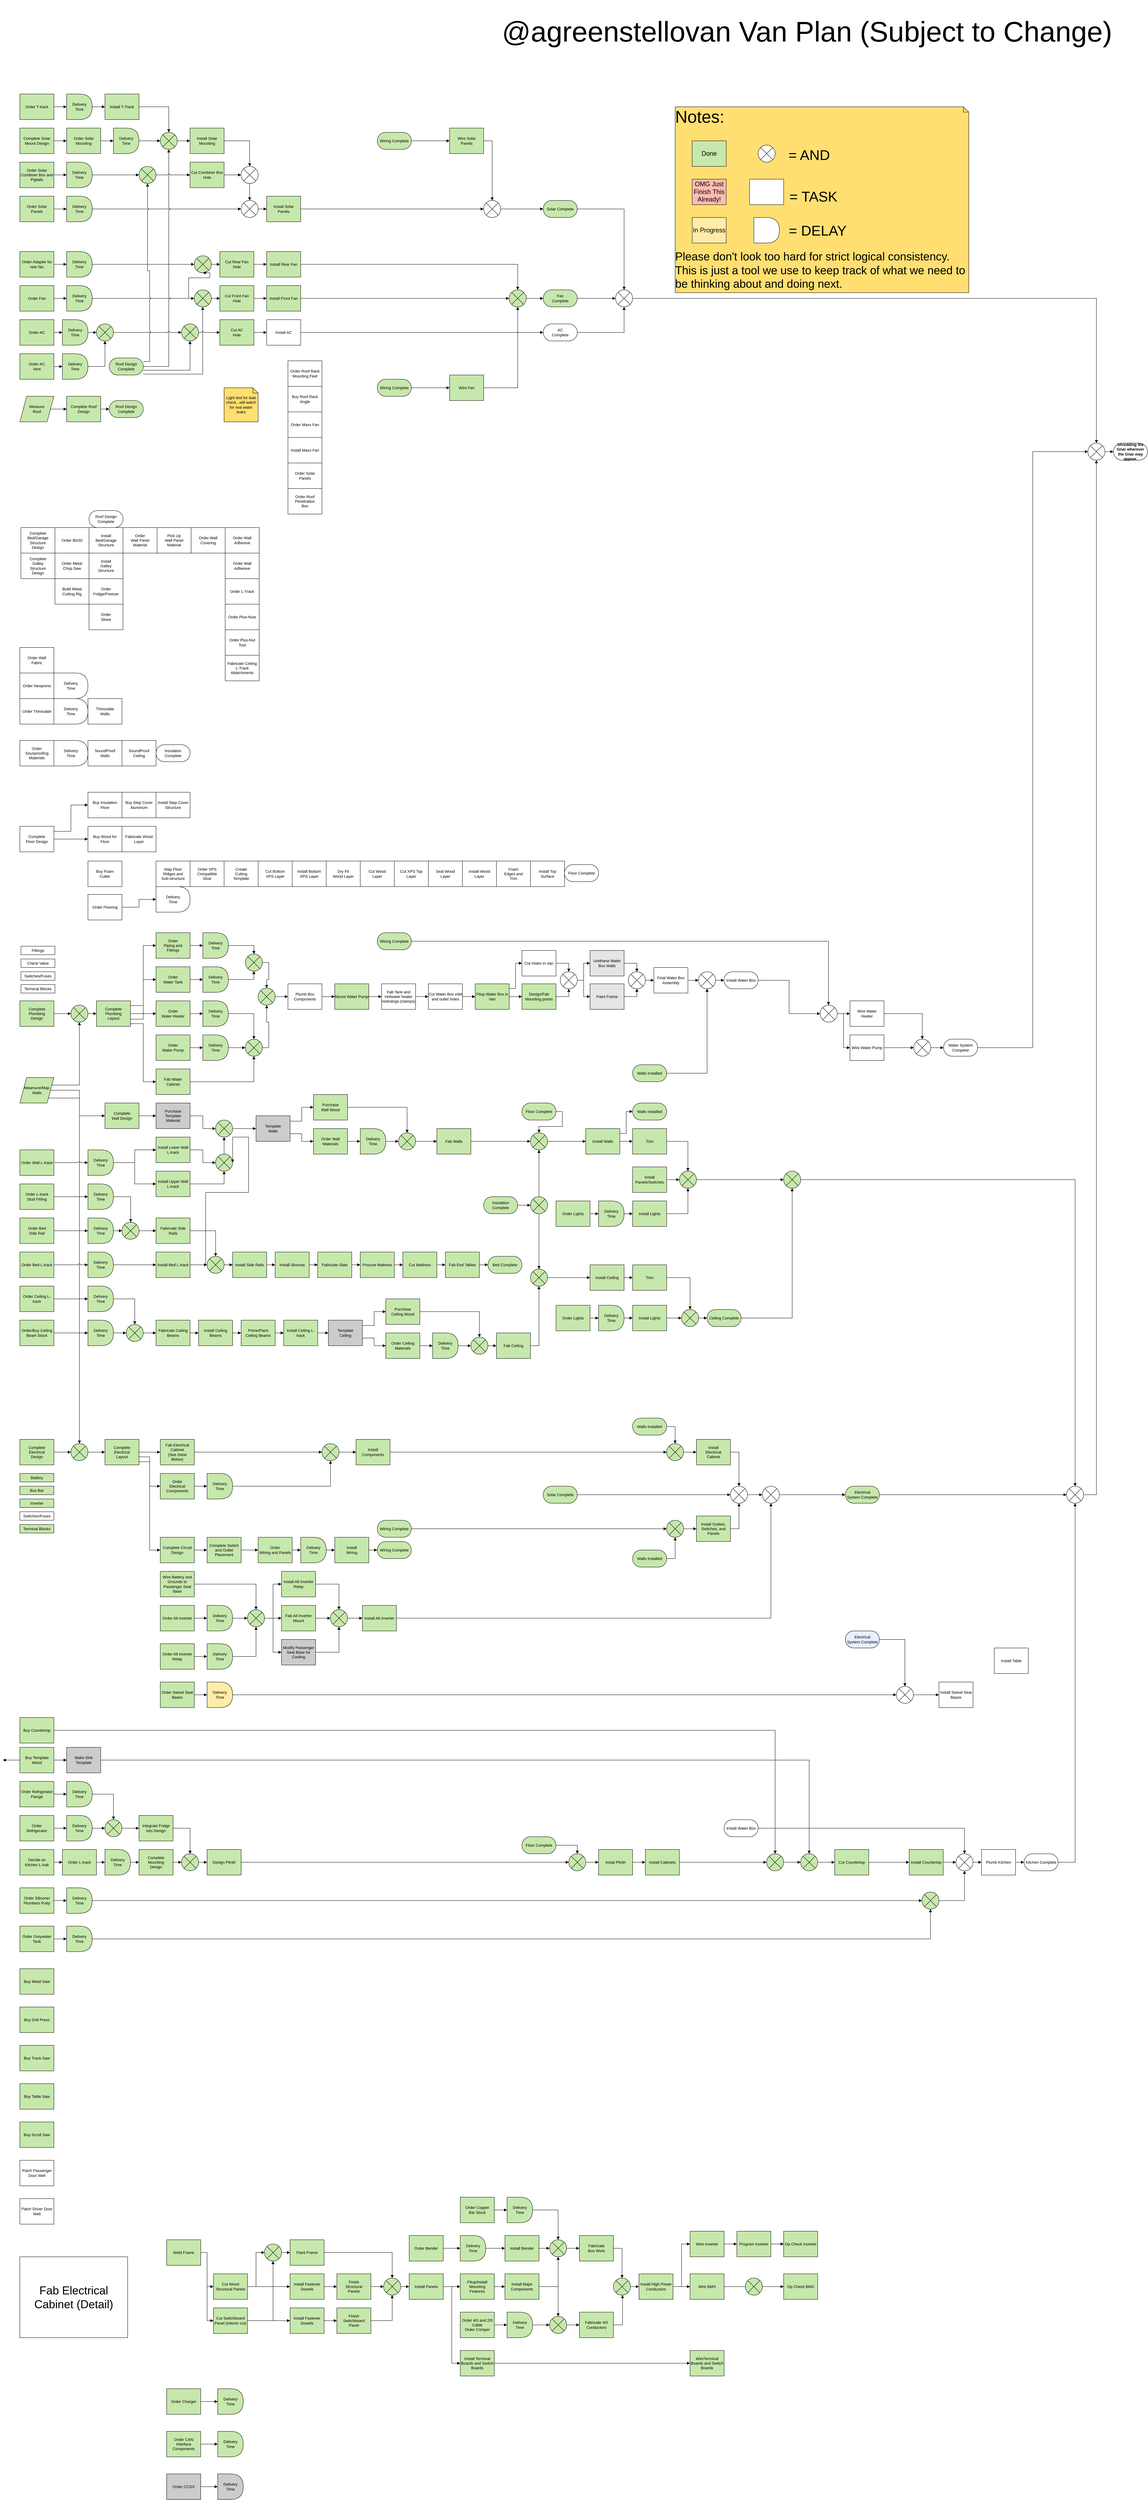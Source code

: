 <mxfile version="14.1.8" type="device"><diagram id="pAx7xHt-iqe6JCsomNVv" name="Page-1"><mxGraphModel dx="2730" dy="3375" grid="1" gridSize="10" guides="1" tooltips="1" connect="1" arrows="1" fold="1" page="1" pageScale="1" pageWidth="850" pageHeight="1100" math="0" shadow="0"><root><mxCell id="0"/><mxCell id="1" parent="0"/><UserObject label="Order AC" lucidchartObjectId="f7MLkBahBNNH" id="xvUSonMYeqiS2kuq1STI-1"><mxCell style="html=1;whiteSpace=wrap;;whiteSpace=wrap;fontSize=11;fontColor=#000000;spacing=0;fillOpacity=100;fillColor=#c7e8ac;" parent="1" vertex="1" zOrder="3"><mxGeometry x="96" y="144" width="96" height="72" as="geometry"/></mxCell></UserObject><UserObject label="Order Fan" lucidchartObjectId="A7MLY4pbrcwS" id="xvUSonMYeqiS2kuq1STI-2"><mxCell style="html=1;whiteSpace=wrap;;whiteSpace=wrap;fontSize=11;fontColor=#000000;spacing=0;fillOpacity=100;fillColor=#c7e8ac;" parent="1" vertex="1" zOrder="4"><mxGeometry x="96" y="48" width="96" height="72" as="geometry"/></mxCell></UserObject><UserObject label="Order Solar&#10;Panels" lucidchartObjectId="S7MLHalIkdGP" id="xvUSonMYeqiS2kuq1STI-3"><mxCell style="html=1;whiteSpace=wrap;;whiteSpace=wrap;fontSize=11;fontColor=#000000;spacing=0;fillOpacity=100;fillColor=#c7e8ac;" parent="1" vertex="1" zOrder="5"><mxGeometry x="96" y="-204" width="96" height="72" as="geometry"/></mxCell></UserObject><UserObject label="Order Solar&#10;Mounting" lucidchartObjectId="_7MLdThYCK0s" id="xvUSonMYeqiS2kuq1STI-4"><mxCell style="html=1;whiteSpace=wrap;whiteSpace=wrap;fontSize=11;fontColor=#000000;spacing=0;fillOpacity=100;fillColor=#c7e8ac;" parent="1" vertex="1" zOrder="6"><mxGeometry x="228" y="-396" width="96" height="72" as="geometry"/></mxCell></UserObject><UserObject label="Delivery&#10;Time" lucidchartObjectId="68ML395bQYE5" id="xvUSonMYeqiS2kuq1STI-5"><mxCell style="html=1;whiteSpace=wrap;shape=delay;whiteSpace=wrap;fontSize=11;fontColor=#000000;spacing=0;fillOpacity=100;fillColor=#c7e8ac;" parent="1" vertex="1" zOrder="7"><mxGeometry x="360" y="-396" width="72" height="72" as="geometry"/></mxCell></UserObject><UserObject label="Delivery&#10;Time" lucidchartObjectId="f9MLBCEovESF" id="xvUSonMYeqiS2kuq1STI-6"><mxCell style="html=1;whiteSpace=wrap;shape=delay;whiteSpace=wrap;fontSize=11;fontColor=#000000;spacing=0;fillOpacity=100;fillColor=#c7e8ac;" parent="1" vertex="1" zOrder="8"><mxGeometry x="228" y="-204" width="72" height="72" as="geometry"/></mxCell></UserObject><UserObject label="Delivery&#10;Time" lucidchartObjectId="k9ML6ZljM9JI" id="xvUSonMYeqiS2kuq1STI-7"><mxCell style="html=1;whiteSpace=wrap;shape=delay;whiteSpace=wrap;fontSize=11;fontColor=#000000;spacing=0;fillOpacity=100;fillColor=#c7e8ac;" parent="1" vertex="1" zOrder="9"><mxGeometry x="228" y="48" width="72" height="72" as="geometry"/></mxCell></UserObject><UserObject label="Delivery&#10;Time" lucidchartObjectId="q9ML89o5f~V0" id="xvUSonMYeqiS2kuq1STI-8"><mxCell style="html=1;whiteSpace=wrap;shape=delay;whiteSpace=wrap;fontSize=11;fontColor=#000000;spacing=0;fillOpacity=100;fillColor=#c7e8ac;" parent="1" vertex="1" zOrder="10"><mxGeometry x="216" y="144" width="72" height="72" as="geometry"/></mxCell></UserObject><UserObject label="Install Solar&#10;Mounting" lucidchartObjectId="F9MLo7CNxZDQ" id="xvUSonMYeqiS2kuq1STI-9"><mxCell style="html=1;whiteSpace=wrap;;whiteSpace=wrap;fontSize=11;fontColor=#000000;spacing=0;fillOpacity=100;fillColor=#c7e8ac;" parent="1" vertex="1" zOrder="11"><mxGeometry x="576" y="-396" width="96" height="72" as="geometry"/></mxCell></UserObject><UserObject label="Install Solar&#10;Panels" lucidchartObjectId="49MLBEqo5p_j" id="xvUSonMYeqiS2kuq1STI-10"><mxCell style="html=1;whiteSpace=wrap;;whiteSpace=wrap;fontSize=11;fontColor=#000000;spacing=0;fillOpacity=100;fillColor=#c7e8ac;" parent="1" vertex="1" zOrder="12"><mxGeometry x="792" y="-204" width="96" height="72" as="geometry"/></mxCell></UserObject><UserObject label="Cut Front Fan&#10;Hole" lucidchartObjectId="b-MLTmck2Hha" id="xvUSonMYeqiS2kuq1STI-11"><mxCell style="html=1;whiteSpace=wrap;;whiteSpace=wrap;fontSize=11;fontColor=#000000;spacing=0;fillOpacity=100;fillColor=#c7e8ac;" parent="1" vertex="1" zOrder="13"><mxGeometry x="660" y="48" width="96" height="72" as="geometry"/></mxCell></UserObject><UserObject label="Cut AC&#10;Hole" lucidchartObjectId="A-MLNVYZ8Moq" id="xvUSonMYeqiS2kuq1STI-12"><mxCell style="html=1;whiteSpace=wrap;;whiteSpace=wrap;fontSize=11;fontColor=#000000;spacing=0;fillOpacity=100;fillColor=#c7e8ac;" parent="1" vertex="1" zOrder="14"><mxGeometry x="660" y="144" width="96" height="72" as="geometry"/></mxCell></UserObject><UserObject label="Install Front Fan" lucidchartObjectId="7-ML9qU3K9An" id="xvUSonMYeqiS2kuq1STI-13"><mxCell style="html=1;whiteSpace=wrap;;whiteSpace=wrap;fontSize=11;fontColor=#000000;spacing=0;fillOpacity=100;fillColor=#c7e8ac;" parent="1" vertex="1" zOrder="15"><mxGeometry x="792" y="48" width="96" height="72" as="geometry"/></mxCell></UserObject><UserObject label="Install AC" lucidchartObjectId="l_ML-Y_A.Oeg" id="xvUSonMYeqiS2kuq1STI-14"><mxCell style="html=1;whiteSpace=wrap;;whiteSpace=wrap;fontSize=11;fontColor=#000000;spacing=0;" parent="1" vertex="1" zOrder="16"><mxGeometry x="792" y="144" width="96" height="72" as="geometry"/></mxCell></UserObject><UserObject label="Wire Fan" lucidchartObjectId="K_MLaCJwXooq" id="xvUSonMYeqiS2kuq1STI-15"><mxCell style="html=1;whiteSpace=wrap;;whiteSpace=wrap;fontSize=11;fontColor=#000000;spacing=0;fillOpacity=100;fillColor=#c7e8ac;" parent="1" vertex="1" zOrder="17"><mxGeometry x="1308" y="300" width="96" height="72" as="geometry"/></mxCell></UserObject><UserObject label="Solar Complete" lucidchartObjectId="1~MLrMFMeICS" id="xvUSonMYeqiS2kuq1STI-16"><mxCell style="html=1;whiteSpace=wrap;rounded=1;arcSize=50;whiteSpace=wrap;fontSize=11;fontColor=#000000;spacing=0;fillOpacity=100;fillColor=#c7e8ac;" parent="1" vertex="1" zOrder="21"><mxGeometry x="1572" y="-192" width="96" height="48" as="geometry"/></mxCell></UserObject><UserObject label="Wire Solar&#10;Panels" lucidchartObjectId="~~MLTBN95D0G" id="xvUSonMYeqiS2kuq1STI-17"><mxCell style="html=1;whiteSpace=wrap;;whiteSpace=wrap;fontSize=11;fontColor=#000000;spacing=0;fillOpacity=100;fillColor=#c7e8ac;" parent="1" vertex="1" zOrder="22"><mxGeometry x="1308" y="-396" width="96" height="72" as="geometry"/></mxCell></UserObject><UserObject label="" lucidchartObjectId="ZaNLB6TZ47J~" id="xvUSonMYeqiS2kuq1STI-18"><mxCell style="html=1;whiteSpace=wrap;shape=mxgraph.flowchart.or;whiteSpace=wrap;fontSize=11;spacing=0;" parent="1" vertex="1" zOrder="23"><mxGeometry x="720" y="-192" width="48" height="48" as="geometry"/></mxCell></UserObject><UserObject label="" lucidchartObjectId="2aNL8Fz1Qb4H" id="xvUSonMYeqiS2kuq1STI-19"><mxCell style="html=1;jettySize=18;whiteSpace=wrap;fontSize=11;rounded=1;arcSize=0;edgeStyle=orthogonalEdgeStyle;startArrow=none;;endArrow=block;endFill=1;;exitX=1.008;exitY=0.5;exitPerimeter=1;entryX=-0.013;entryY=0.5;entryPerimeter=1;" parent="1" source="xvUSonMYeqiS2kuq1STI-6" target="xvUSonMYeqiS2kuq1STI-18" edge="1"><mxGeometry width="100" height="100" relative="1" as="geometry"><Array as="points"/></mxGeometry></mxCell></UserObject><UserObject label="" lucidchartObjectId="-aNLY8CbEfya" id="xvUSonMYeqiS2kuq1STI-20"><mxCell style="html=1;jettySize=18;whiteSpace=wrap;fontSize=11;rounded=1;arcSize=0;edgeStyle=orthogonalEdgeStyle;startArrow=none;;endArrow=block;endFill=1;;exitX=1.006;exitY=0.5;exitPerimeter=1;entryX=0.5;entryY=-0.013;entryPerimeter=1;" parent="1" source="xvUSonMYeqiS2kuq1STI-9" target="xvUSonMYeqiS2kuq1STI-386" edge="1"><mxGeometry width="100" height="100" relative="1" as="geometry"><Array as="points"/></mxGeometry></mxCell></UserObject><UserObject label="" lucidchartObjectId="cbNLESaiRNKw" id="xvUSonMYeqiS2kuq1STI-21"><mxCell style="html=1;jettySize=18;whiteSpace=wrap;fontSize=11;rounded=1;arcSize=0;edgeStyle=orthogonalEdgeStyle;startArrow=none;;endArrow=block;endFill=1;;exitX=1.013;exitY=0.5;exitPerimeter=1;entryX=-0.006;entryY=0.5;entryPerimeter=1;" parent="1" source="xvUSonMYeqiS2kuq1STI-18" target="xvUSonMYeqiS2kuq1STI-10" edge="1"><mxGeometry width="100" height="100" relative="1" as="geometry"><Array as="points"/></mxGeometry></mxCell></UserObject><UserObject label="" lucidchartObjectId="hbNLG3BNJvgf" id="xvUSonMYeqiS2kuq1STI-22"><mxCell style="html=1;whiteSpace=wrap;shape=mxgraph.flowchart.or;whiteSpace=wrap;fontSize=11;spacing=0;" parent="1" vertex="1" zOrder="27"><mxGeometry x="1404" y="-192" width="48" height="48" as="geometry"/></mxCell></UserObject><UserObject label="" lucidchartObjectId="obNL9W.Z7sj1" id="xvUSonMYeqiS2kuq1STI-23"><mxCell style="html=1;jettySize=18;whiteSpace=wrap;fontSize=11;rounded=1;arcSize=0;edgeStyle=orthogonalEdgeStyle;startArrow=none;;endArrow=block;endFill=1;;exitY=0.5;exitPerimeter=1;entryY=0.5;entryPerimeter=1;" parent="1" source="xvUSonMYeqiS2kuq1STI-22" target="xvUSonMYeqiS2kuq1STI-22" edge="1"><mxGeometry width="100" height="100" relative="1" as="geometry"><Array as="points"><mxPoint x="1423" y="-168" generated="1"/><mxPoint x="1423" y="-168" generated="1"/></Array></mxGeometry></mxCell></UserObject><UserObject label="" lucidchartObjectId="CbNLnbeL1gAh" id="xvUSonMYeqiS2kuq1STI-24"><mxCell style="html=1;jettySize=18;whiteSpace=wrap;fontSize=11;rounded=1;arcSize=0;edgeStyle=orthogonalEdgeStyle;startArrow=none;;endArrow=block;endFill=1;;exitX=1.006;exitY=0.5;exitPerimeter=1;entryX=-0.013;entryY=0.5;entryPerimeter=1;" parent="1" source="xvUSonMYeqiS2kuq1STI-10" target="xvUSonMYeqiS2kuq1STI-22" edge="1"><mxGeometry width="100" height="100" relative="1" as="geometry"><Array as="points"/></mxGeometry></mxCell></UserObject><UserObject label="" lucidchartObjectId="HbNLjqvH8Xfe" id="xvUSonMYeqiS2kuq1STI-25"><mxCell style="html=1;jettySize=18;whiteSpace=wrap;fontSize=11;rounded=1;arcSize=0;edgeStyle=orthogonalEdgeStyle;startArrow=none;;endArrow=block;endFill=1;;exitX=1.006;exitY=0.5;exitPerimeter=1;entryX=0.5;entryY=-0.013;entryPerimeter=1;" parent="1" source="xvUSonMYeqiS2kuq1STI-17" target="xvUSonMYeqiS2kuq1STI-22" edge="1"><mxGeometry width="100" height="100" relative="1" as="geometry"><Array as="points"/></mxGeometry></mxCell></UserObject><UserObject label="" lucidchartObjectId="ObNLcd1e21qf" id="xvUSonMYeqiS2kuq1STI-26"><mxCell style="html=1;jettySize=18;whiteSpace=wrap;fontSize=11;rounded=1;arcSize=0;edgeStyle=orthogonalEdgeStyle;startArrow=none;;endArrow=block;endFill=1;;exitX=1.013;exitY=0.5;exitPerimeter=1;entryX=-0.006;entryY=0.5;entryPerimeter=1;" parent="1" source="xvUSonMYeqiS2kuq1STI-22" target="xvUSonMYeqiS2kuq1STI-16" edge="1"><mxGeometry width="100" height="100" relative="1" as="geometry"><Array as="points"/></mxGeometry></mxCell></UserObject><UserObject label="" lucidchartObjectId="JdNLT90SwQoi" id="xvUSonMYeqiS2kuq1STI-27"><mxCell style="html=1;whiteSpace=wrap;shape=mxgraph.flowchart.or;whiteSpace=wrap;fontSize=11;spacing=0;fillOpacity=100;fillColor=#c7e8ac;" parent="1" vertex="1" zOrder="33"><mxGeometry x="588" y="60" width="48" height="48" as="geometry"/></mxCell></UserObject><UserObject label="" lucidchartObjectId="MdNLwQfVUhGH" id="xvUSonMYeqiS2kuq1STI-28"><mxCell style="html=1;jettySize=18;whiteSpace=wrap;fontSize=11;rounded=1;arcSize=0;edgeStyle=orthogonalEdgeStyle;startArrow=none;;endArrow=block;endFill=1;;exitX=1.008;exitY=0.5;exitPerimeter=1;entryX=-0.013;entryY=0.5;entryPerimeter=1;" parent="1" source="xvUSonMYeqiS2kuq1STI-7" target="xvUSonMYeqiS2kuq1STI-27" edge="1"><mxGeometry width="100" height="100" relative="1" as="geometry"><Array as="points"/></mxGeometry></mxCell></UserObject><UserObject label="" lucidchartObjectId="RdNLGM2FWWKQ" id="xvUSonMYeqiS2kuq1STI-29"><mxCell style="html=1;jettySize=18;whiteSpace=wrap;fontSize=11;rounded=1;arcSize=0;edgeStyle=orthogonalEdgeStyle;startArrow=none;;endArrow=block;endFill=1;;exitX=0.935;exitY=0.888;exitPerimeter=1;entryX=0.491;entryY=1.012;entryPerimeter=1;" parent="1" source="xvUSonMYeqiS2kuq1STI-120" target="xvUSonMYeqiS2kuq1STI-27" edge="1"><mxGeometry width="100" height="100" relative="1" as="geometry"><Array as="points"/></mxGeometry></mxCell></UserObject><UserObject label="" lucidchartObjectId="TdNLXobT7wT8" id="xvUSonMYeqiS2kuq1STI-30"><mxCell style="html=1;jettySize=18;whiteSpace=wrap;fontSize=11;rounded=1;arcSize=0;edgeStyle=orthogonalEdgeStyle;startArrow=none;;endArrow=block;endFill=1;;exitX=1.013;exitY=0.5;exitPerimeter=1;entryX=-0.006;entryY=0.5;entryPerimeter=1;" parent="1" source="xvUSonMYeqiS2kuq1STI-27" target="xvUSonMYeqiS2kuq1STI-11" edge="1"><mxGeometry width="100" height="100" relative="1" as="geometry"><Array as="points"/></mxGeometry></mxCell></UserObject><UserObject label="" lucidchartObjectId="feNLKndSbMr7" id="xvUSonMYeqiS2kuq1STI-31"><mxCell style="html=1;whiteSpace=wrap;shape=mxgraph.flowchart.or;whiteSpace=wrap;fontSize=11;spacing=0;fillOpacity=100;fillColor=#c7e8ac;" parent="1" vertex="1" zOrder="37"><mxGeometry x="552" y="156" width="48" height="48" as="geometry"/></mxCell></UserObject><UserObject label="" lucidchartObjectId="meNLlQw5QDWS" id="xvUSonMYeqiS2kuq1STI-32"><mxCell style="html=1;jettySize=18;whiteSpace=wrap;fontSize=11;rounded=1;arcSize=0;edgeStyle=orthogonalEdgeStyle;jumpStyle=arc;startArrow=none;;endArrow=block;endFill=1;;exitX=1.013;exitY=0.5;exitPerimeter=1;entryX=-0.006;entryY=0.5;entryPerimeter=1;" parent="1" source="xvUSonMYeqiS2kuq1STI-31" target="xvUSonMYeqiS2kuq1STI-12" edge="1"><mxGeometry width="100" height="100" relative="1" as="geometry"><Array as="points"/></mxGeometry></mxCell></UserObject><UserObject label="" lucidchartObjectId="MeNL_Y7LeyAP" id="xvUSonMYeqiS2kuq1STI-33"><mxCell style="html=1;jettySize=18;whiteSpace=wrap;fontSize=11;rounded=1;arcSize=0;edgeStyle=orthogonalEdgeStyle;startArrow=none;;endArrow=block;endFill=1;;exitX=0.987;exitY=0.716;exitPerimeter=1;entryX=0.5;entryY=1.013;entryPerimeter=1;" parent="1" source="xvUSonMYeqiS2kuq1STI-120" target="xvUSonMYeqiS2kuq1STI-31" edge="1"><mxGeometry width="100" height="100" relative="1" as="geometry"><Array as="points"/></mxGeometry></mxCell></UserObject><UserObject label="" lucidchartObjectId="4eNL~EtT0o~S" id="xvUSonMYeqiS2kuq1STI-34"><mxCell style="html=1;whiteSpace=wrap;shape=mxgraph.flowchart.or;whiteSpace=wrap;fontSize=11;spacing=0;fillOpacity=100;fillColor=#c7e8ac;" parent="1" vertex="1" zOrder="41"><mxGeometry x="492" y="-384" width="48" height="48" as="geometry"/></mxCell></UserObject><UserObject label="" lucidchartObjectId="ffNLyL7ANHyq" id="xvUSonMYeqiS2kuq1STI-35"><mxCell style="html=1;jettySize=18;whiteSpace=wrap;fontSize=11;rounded=1;arcSize=0;edgeStyle=orthogonalEdgeStyle;startArrow=none;;endArrow=block;endFill=1;;exitX=1.008;exitY=0.5;exitPerimeter=1;entryX=-0.013;entryY=0.5;entryPerimeter=1;" parent="1" source="xvUSonMYeqiS2kuq1STI-5" target="xvUSonMYeqiS2kuq1STI-34" edge="1"><mxGeometry width="100" height="100" relative="1" as="geometry"><Array as="points"/></mxGeometry></mxCell></UserObject><UserObject label="" lucidchartObjectId="sfNLQr-E~CMo" id="xvUSonMYeqiS2kuq1STI-36"><mxCell style="html=1;jettySize=18;whiteSpace=wrap;fontSize=11;rounded=1;arcSize=0;edgeStyle=orthogonalEdgeStyle;jumpStyle=arc;startArrow=none;;endArrow=block;endFill=1;;exitX=1.006;exitY=0.5;exitPerimeter=1;entryX=0.5;entryY=1.013;entryPerimeter=1;" parent="1" source="xvUSonMYeqiS2kuq1STI-120" target="xvUSonMYeqiS2kuq1STI-34" edge="1"><mxGeometry width="100" height="100" relative="1" as="geometry"><Array as="points"/></mxGeometry></mxCell></UserObject><UserObject label="" lucidchartObjectId="BfNLf7f5pVZT" id="xvUSonMYeqiS2kuq1STI-37"><mxCell style="html=1;jettySize=18;whiteSpace=wrap;fontSize=11;rounded=1;arcSize=0;edgeStyle=orthogonalEdgeStyle;startArrow=none;;endArrow=block;endFill=1;;exitX=1.013;exitY=0.5;exitPerimeter=1;entryX=-0.006;entryY=0.5;entryPerimeter=1;" parent="1" source="xvUSonMYeqiS2kuq1STI-34" target="xvUSonMYeqiS2kuq1STI-9" edge="1"><mxGeometry width="100" height="100" relative="1" as="geometry"><Array as="points"/></mxGeometry></mxCell></UserObject><UserObject label="" lucidchartObjectId="_fNLz.D_kXH3" id="xvUSonMYeqiS2kuq1STI-38"><mxCell style="html=1;jettySize=18;whiteSpace=wrap;fontSize=11;rounded=1;arcSize=0;edgeStyle=orthogonalEdgeStyle;jumpStyle=arc;startArrow=none;;endArrow=block;endFill=1;;exitX=1.008;exitY=0.5;exitPerimeter=1;entryX=-0.013;entryY=0.5;entryPerimeter=1;" parent="1" source="xvUSonMYeqiS2kuq1STI-8" target="xvUSonMYeqiS2kuq1STI-376" edge="1"><mxGeometry width="100" height="100" relative="1" as="geometry"><Array as="points"/></mxGeometry></mxCell></UserObject><UserObject label="" lucidchartObjectId="QgNLaho9bXHK" id="xvUSonMYeqiS2kuq1STI-39"><mxCell style="html=1;jettySize=18;whiteSpace=wrap;fontSize=11;rounded=1;arcSize=0;edgeStyle=orthogonalEdgeStyle;startArrow=none;;endArrow=block;endFill=1;;exitX=1.006;exitY=0.5;exitPerimeter=1;entryX=-0.006;entryY=0.5;entryPerimeter=1;" parent="1" source="xvUSonMYeqiS2kuq1STI-11" target="xvUSonMYeqiS2kuq1STI-13" edge="1"><mxGeometry width="100" height="100" relative="1" as="geometry"><Array as="points"/></mxGeometry></mxCell></UserObject><UserObject label="" lucidchartObjectId="TgNLHvEx0qz3" id="xvUSonMYeqiS2kuq1STI-40"><mxCell style="html=1;jettySize=18;whiteSpace=wrap;fontSize=11;rounded=1;arcSize=0;edgeStyle=orthogonalEdgeStyle;startArrow=none;;endArrow=block;endFill=1;;exitX=1.006;exitY=0.5;exitPerimeter=1;entryX=-0.006;entryY=0.5;entryPerimeter=1;" parent="1" source="xvUSonMYeqiS2kuq1STI-12" target="xvUSonMYeqiS2kuq1STI-14" edge="1"><mxGeometry width="100" height="100" relative="1" as="geometry"><Array as="points"/></mxGeometry></mxCell></UserObject><UserObject label="" lucidchartObjectId="YgNLB0G6bQ7G" id="xvUSonMYeqiS2kuq1STI-41"><mxCell style="html=1;whiteSpace=wrap;shape=mxgraph.flowchart.or;whiteSpace=wrap;fontSize=11;spacing=0;fillOpacity=100;fillColor=#c7e8ac;" parent="1" vertex="1" zOrder="48"><mxGeometry x="1476" y="60" width="48" height="48" as="geometry"/></mxCell></UserObject><UserObject label="" lucidchartObjectId="hhNLOdhmrcOB" id="xvUSonMYeqiS2kuq1STI-42"><mxCell style="html=1;jettySize=18;whiteSpace=wrap;fontSize=11;rounded=1;arcSize=0;edgeStyle=orthogonalEdgeStyle;startArrow=none;;endArrow=block;endFill=1;;exitX=1.006;exitY=0.5;exitPerimeter=1;entryX=-0.013;entryY=0.5;entryPerimeter=1;" parent="1" source="xvUSonMYeqiS2kuq1STI-13" target="xvUSonMYeqiS2kuq1STI-41" edge="1"><mxGeometry width="100" height="100" relative="1" as="geometry"><Array as="points"/></mxGeometry></mxCell></UserObject><UserObject label="" lucidchartObjectId="khNLKRgs8ZdK" id="xvUSonMYeqiS2kuq1STI-43"><mxCell style="html=1;jettySize=18;whiteSpace=wrap;fontSize=11;rounded=1;arcSize=0;edgeStyle=orthogonalEdgeStyle;startArrow=none;;endArrow=block;endFill=1;;exitX=1.006;exitY=0.5;exitPerimeter=1;entryX=-0.006;entryY=0.5;entryPerimeter=1;" parent="1" source="xvUSonMYeqiS2kuq1STI-14" target="xvUSonMYeqiS2kuq1STI-46" edge="1"><mxGeometry width="100" height="100" relative="1" as="geometry"><Array as="points"/></mxGeometry></mxCell></UserObject><UserObject label="" lucidchartObjectId="phNLxXYEA~dQ" id="xvUSonMYeqiS2kuq1STI-44"><mxCell style="html=1;jettySize=18;whiteSpace=wrap;fontSize=11;rounded=1;arcSize=0;edgeStyle=orthogonalEdgeStyle;startArrow=none;;endArrow=block;endFill=1;;exitX=1.006;exitY=0.5;exitPerimeter=1;entryX=0.5;entryY=1.013;entryPerimeter=1;" parent="1" source="xvUSonMYeqiS2kuq1STI-15" target="xvUSonMYeqiS2kuq1STI-41" edge="1"><mxGeometry width="100" height="100" relative="1" as="geometry"><Array as="points"/></mxGeometry></mxCell></UserObject><UserObject label="Fan&#10;Complete" lucidchartObjectId="xhNLYEq_dyt~" id="xvUSonMYeqiS2kuq1STI-45"><mxCell style="html=1;whiteSpace=wrap;rounded=1;arcSize=50;whiteSpace=wrap;fontSize=11;fontColor=#000000;spacing=0;fillOpacity=100;fillColor=#c7e8ac;" parent="1" vertex="1" zOrder="54"><mxGeometry x="1572" y="60" width="96" height="48" as="geometry"/></mxCell></UserObject><UserObject label="AC&#10;Complete" lucidchartObjectId="KhNLYZQlPcPN" id="xvUSonMYeqiS2kuq1STI-46"><mxCell style="html=1;whiteSpace=wrap;rounded=1;arcSize=50;whiteSpace=wrap;fontSize=11;fontColor=#000000;spacing=0;" parent="1" vertex="1" zOrder="55"><mxGeometry x="1572" y="156" width="96" height="48" as="geometry"/></mxCell></UserObject><UserObject label="" lucidchartObjectId="ZhNLpwnuqf54" id="xvUSonMYeqiS2kuq1STI-47"><mxCell style="html=1;jettySize=18;whiteSpace=wrap;fontSize=11;rounded=1;arcSize=0;edgeStyle=orthogonalEdgeStyle;startArrow=none;;endArrow=block;endFill=1;;exitX=1.013;exitY=0.5;exitPerimeter=1;entryX=-0.006;entryY=0.5;entryPerimeter=1;" parent="1" source="xvUSonMYeqiS2kuq1STI-41" target="xvUSonMYeqiS2kuq1STI-45" edge="1"><mxGeometry width="100" height="100" relative="1" as="geometry"><Array as="points"/></mxGeometry></mxCell></UserObject><UserObject label="" lucidchartObjectId="XjNL7XXt0Oc0" id="xvUSonMYeqiS2kuq1STI-48"><mxCell style="html=1;jettySize=18;whiteSpace=wrap;fontSize=11;rounded=1;arcSize=0;edgeStyle=orthogonalEdgeStyle;startArrow=none;;endArrow=block;endFill=1;;exitX=1.006;exitY=0.5;exitPerimeter=1;entryX=-0.008;entryY=0.5;entryPerimeter=1;" parent="1" source="xvUSonMYeqiS2kuq1STI-4" target="xvUSonMYeqiS2kuq1STI-5" edge="1"><mxGeometry width="100" height="100" relative="1" as="geometry"><Array as="points"/></mxGeometry></mxCell></UserObject><UserObject label="" lucidchartObjectId="ZjNLyJpEIbKG" id="xvUSonMYeqiS2kuq1STI-49"><mxCell style="html=1;jettySize=18;whiteSpace=wrap;fontSize=11;rounded=1;arcSize=0;edgeStyle=orthogonalEdgeStyle;startArrow=none;;endArrow=block;endFill=1;;exitX=1.006;exitY=0.5;exitPerimeter=1;entryX=-0.008;entryY=0.5;entryPerimeter=1;" parent="1" source="xvUSonMYeqiS2kuq1STI-3" target="xvUSonMYeqiS2kuq1STI-6" edge="1"><mxGeometry width="100" height="100" relative="1" as="geometry"><Array as="points"/></mxGeometry></mxCell></UserObject><UserObject label="" lucidchartObjectId="2jNL_NDVScMi" id="xvUSonMYeqiS2kuq1STI-50"><mxCell style="html=1;jettySize=18;whiteSpace=wrap;fontSize=11;rounded=1;arcSize=0;edgeStyle=orthogonalEdgeStyle;startArrow=none;;endArrow=block;endFill=1;;exitX=1.006;exitY=0.5;exitPerimeter=1;entryX=-0.008;entryY=0.5;entryPerimeter=1;" parent="1" source="xvUSonMYeqiS2kuq1STI-2" target="xvUSonMYeqiS2kuq1STI-7" edge="1"><mxGeometry width="100" height="100" relative="1" as="geometry"><Array as="points"/></mxGeometry></mxCell></UserObject><UserObject label="" lucidchartObjectId="5jNL2KQXq2UR" id="xvUSonMYeqiS2kuq1STI-51"><mxCell style="html=1;jettySize=18;whiteSpace=wrap;fontSize=11;rounded=1;arcSize=0;edgeStyle=orthogonalEdgeStyle;startArrow=none;;endArrow=block;endFill=1;;exitX=1.006;exitY=0.5;exitPerimeter=1;entryX=-0.008;entryY=0.5;entryPerimeter=1;" parent="1" source="xvUSonMYeqiS2kuq1STI-1" target="xvUSonMYeqiS2kuq1STI-8" edge="1"><mxGeometry width="100" height="100" relative="1" as="geometry"><Array as="points"/></mxGeometry></mxCell></UserObject><UserObject label="Order&#10;Sounproofing&#10;Materials" lucidchartObjectId="6BNLSvVp4m20" id="xvUSonMYeqiS2kuq1STI-86"><mxCell style="html=1;whiteSpace=wrap;;whiteSpace=wrap;fontSize=11;spacing=0;fillOpacity=100;" parent="1" vertex="1" zOrder="100"><mxGeometry x="96" y="1330" width="96" height="72" as="geometry"/></mxCell></UserObject><UserObject label="Complete&#10;Floor Design" lucidchartObjectId="LENLfccp13.H" id="xvUSonMYeqiS2kuq1STI-94"><mxCell style="html=1;whiteSpace=wrap;;whiteSpace=wrap;fontSize=11;spacing=0;fillOpacity=100;" parent="1" vertex="1" zOrder="109"><mxGeometry x="96" y="1572" width="96" height="72" as="geometry"/></mxCell></UserObject><UserObject label="Buy Wood for&#10;Floor" lucidchartObjectId="XENLbAdjf2YF" id="xvUSonMYeqiS2kuq1STI-95"><mxCell style="html=1;whiteSpace=wrap;;whiteSpace=wrap;fontSize=11;spacing=0;fillOpacity=100;" parent="1" vertex="1" zOrder="110"><mxGeometry x="288" y="1572" width="96" height="72" as="geometry"/></mxCell></UserObject><UserObject label="Order Flooring" lucidchartObjectId="YFNL_UWH0bN_" id="xvUSonMYeqiS2kuq1STI-99"><mxCell style="html=1;whiteSpace=wrap;;whiteSpace=wrap;fontSize=11;spacing=0;fillOpacity=100;" parent="1" vertex="1" zOrder="114"><mxGeometry x="288" y="1764" width="96" height="72" as="geometry"/></mxCell></UserObject><UserObject label="Delivery&#10;Time" lucidchartObjectId="7FNLa0oVrekw" id="xvUSonMYeqiS2kuq1STI-100"><mxCell style="html=1;whiteSpace=wrap;shape=delay;whiteSpace=wrap;fontSize=11;spacing=0;fillOpacity=100;" parent="1" vertex="1" zOrder="115"><mxGeometry x="480" y="1742" width="96" height="72" as="geometry"/></mxCell></UserObject><UserObject label="" lucidchartObjectId="LGNL73ywcb4K" id="xvUSonMYeqiS2kuq1STI-103"><mxCell style="html=1;jettySize=18;whiteSpace=wrap;fontSize=11;rounded=1;arcSize=0;edgeStyle=orthogonalEdgeStyle;startArrow=none;;endArrow=block;endFill=1;;exitX=1.006;exitY=0.5;exitPerimeter=1;entryX=-0.006;entryY=0.5;entryPerimeter=1;" parent="1" source="xvUSonMYeqiS2kuq1STI-94" target="xvUSonMYeqiS2kuq1STI-95" edge="1"><mxGeometry width="100" height="100" relative="1" as="geometry"><Array as="points"/></mxGeometry></mxCell></UserObject><UserObject label="" lucidchartObjectId="OGNLRBl.2WF-" id="xvUSonMYeqiS2kuq1STI-104"><mxCell style="html=1;jettySize=18;whiteSpace=wrap;fontSize=11;rounded=1;arcSize=0;edgeStyle=orthogonalEdgeStyle;startArrow=none;;endArrow=block;endFill=1;;exitX=1.006;exitY=0.5;exitPerimeter=1;entryX=-0.008;entryY=0.5;entryPerimeter=1;" parent="1" source="xvUSonMYeqiS2kuq1STI-99" target="xvUSonMYeqiS2kuq1STI-100" edge="1"><mxGeometry width="100" height="100" relative="1" as="geometry"><Array as="points"/></mxGeometry></mxCell></UserObject><UserObject label="Floor Complete" lucidchartObjectId="CHNL38TAHpXX" id="xvUSonMYeqiS2kuq1STI-111"><mxCell style="html=1;whiteSpace=wrap;rounded=1;arcSize=50;whiteSpace=wrap;fontSize=11;spacing=0;fillOpacity=100;" parent="1" vertex="1" zOrder="126"><mxGeometry x="1632" y="1680" width="96" height="48" as="geometry"/></mxCell></UserObject><UserObject label="Order Thinsulate" lucidchartObjectId="-LNLK0yO9UOP" id="xvUSonMYeqiS2kuq1STI-113"><mxCell style="html=1;whiteSpace=wrap;;whiteSpace=wrap;fontSize=11;spacing=0;fillOpacity=100;" parent="1" vertex="1" zOrder="128"><mxGeometry x="96" y="1212" width="96" height="72" as="geometry"/></mxCell></UserObject><UserObject label="Measure&#10;Roof" lucidchartObjectId="5MNLdCjCRV2n" id="xvUSonMYeqiS2kuq1STI-115"><mxCell style="html=1;whiteSpace=wrap;shape=parallelogram;perimeter=parallelogramPerimeter;anchorPointDirection=0;whiteSpace=wrap;fontSize=11;fontColor=#000000;spacing=0;fillOpacity=100;fillColor=#c7e8ac;" parent="1" vertex="1" zOrder="130"><mxGeometry x="96" y="360" width="96" height="72" as="geometry"/></mxCell></UserObject><UserObject label="Roof Design&#10;Complete" lucidchartObjectId="KNNLyJxBu0lX" id="xvUSonMYeqiS2kuq1STI-116"><mxCell style="html=1;whiteSpace=wrap;rounded=1;arcSize=50;whiteSpace=wrap;fontSize=11;fontColor=#000000;spacing=0;fillOpacity=100;fillColor=#c7e8ac;" parent="1" vertex="1" zOrder="131"><mxGeometry x="348" y="372" width="96" height="48" as="geometry"/></mxCell></UserObject><UserObject label="Complete Roof&#10;Design" lucidchartObjectId="VNNLYL7nuKjW" id="xvUSonMYeqiS2kuq1STI-117"><mxCell style="html=1;whiteSpace=wrap;;whiteSpace=wrap;fontSize=11;fontColor=#000000;spacing=0;fillOpacity=100;fillColor=#c7e8ac;" parent="1" vertex="1" zOrder="132"><mxGeometry x="228" y="360" width="96" height="72" as="geometry"/></mxCell></UserObject><UserObject label="" lucidchartObjectId="2NNLzE5bk4m7" id="xvUSonMYeqiS2kuq1STI-118"><mxCell style="html=1;jettySize=18;whiteSpace=wrap;fontSize=11;rounded=1;arcSize=0;edgeStyle=orthogonalEdgeStyle;startArrow=none;;endArrow=block;endFill=1;;exitX=0.906;exitY=0.5;exitPerimeter=1;entryX=-0.006;entryY=0.5;entryPerimeter=1;" parent="1" source="xvUSonMYeqiS2kuq1STI-115" target="xvUSonMYeqiS2kuq1STI-117" edge="1"><mxGeometry width="100" height="100" relative="1" as="geometry"><Array as="points"/></mxGeometry></mxCell></UserObject><UserObject label="" lucidchartObjectId="4NNLvDt.hLAc" id="xvUSonMYeqiS2kuq1STI-119"><mxCell style="html=1;jettySize=18;whiteSpace=wrap;fontSize=11;rounded=1;arcSize=0;edgeStyle=orthogonalEdgeStyle;startArrow=none;;endArrow=block;endFill=1;;exitX=1.006;exitY=0.5;exitPerimeter=1;entryX=-0.006;entryY=0.5;entryPerimeter=1;" parent="1" source="xvUSonMYeqiS2kuq1STI-117" target="xvUSonMYeqiS2kuq1STI-116" edge="1"><mxGeometry width="100" height="100" relative="1" as="geometry"><Array as="points"/></mxGeometry></mxCell></UserObject><UserObject label="Roof Design&#10;Complete" lucidchartObjectId="aONLQ2m3wMOD" id="xvUSonMYeqiS2kuq1STI-120"><mxCell style="html=1;whiteSpace=wrap;rounded=1;arcSize=50;whiteSpace=wrap;fontSize=11;fontColor=#000000;spacing=0;fillOpacity=100;fillColor=#c7e8ac;" parent="1" vertex="1" zOrder="135"><mxGeometry x="348" y="252" width="96" height="48" as="geometry"/></mxCell></UserObject><UserObject label="SoundProof&#10;Walls" lucidchartObjectId="lPNLkrjLFScT" id="xvUSonMYeqiS2kuq1STI-121"><mxCell style="html=1;whiteSpace=wrap;;whiteSpace=wrap;fontSize=11;spacing=0;fillOpacity=100;" parent="1" vertex="1" zOrder="136"><mxGeometry x="288" y="1330" width="96" height="72" as="geometry"/></mxCell></UserObject><UserObject label="Roof Design&#10;Complete" lucidchartObjectId="KPNLtg.f-ua4" id="xvUSonMYeqiS2kuq1STI-122"><mxCell style="html=1;whiteSpace=wrap;rounded=1;arcSize=50;whiteSpace=wrap;fontSize=11;spacing=0;fillOpacity=100;" parent="1" vertex="1" zOrder="138"><mxGeometry x="291" y="682" width="96" height="48" as="geometry"/></mxCell></UserObject><UserObject label="Insulation&#10;Complete" lucidchartObjectId="5RNLpjG3xV7k" id="xvUSonMYeqiS2kuq1STI-129"><mxCell style="html=1;whiteSpace=wrap;rounded=1;arcSize=50;whiteSpace=wrap;fontSize=11;spacing=0;fillOpacity=100;" parent="1" vertex="1" zOrder="146"><mxGeometry x="480" y="1342" width="96" height="48" as="geometry"/></mxCell></UserObject><UserObject label="Mearsure/Map&#10;Walls" lucidchartObjectId="QXNLI2a2KbtJ" id="xvUSonMYeqiS2kuq1STI-131"><mxCell style="html=1;whiteSpace=wrap;shape=parallelogram;perimeter=parallelogramPerimeter;anchorPointDirection=0;whiteSpace=wrap;fontSize=11;fontColor=#000000;spacing=0;fillOpacity=100;fillColor=#c7e8ac;" parent="1" vertex="1" zOrder="148"><mxGeometry x="96" y="2280" width="96" height="72" as="geometry"/></mxCell></UserObject><UserObject label="Complete&#10;Electrical&#10;Design" lucidchartObjectId="k0NLLaWtgIAM" id="xvUSonMYeqiS2kuq1STI-132"><mxCell style="html=1;whiteSpace=wrap;;whiteSpace=wrap;fontSize=11;fontColor=#000000;spacing=0;fillOpacity=100;fillColor=#c7e8ac;" parent="1" vertex="1" zOrder="149"><mxGeometry x="96" y="3300" width="96" height="72" as="geometry"/></mxCell></UserObject><UserObject label="" lucidchartObjectId="R0NLIZSTxfSn" id="xvUSonMYeqiS2kuq1STI-133"><mxCell style="html=1;whiteSpace=wrap;shape=mxgraph.flowchart.or;whiteSpace=wrap;fontSize=11;spacing=0;fillOpacity=100;fillColor=#c7e8ac;" parent="1" vertex="1" zOrder="150"><mxGeometry x="240" y="3312" width="48" height="48" as="geometry"/></mxCell></UserObject><UserObject label="Complete&#10;Electrical&#10;Layout" lucidchartObjectId="W0NL2IABZspt" id="xvUSonMYeqiS2kuq1STI-134"><mxCell style="html=1;whiteSpace=wrap;;whiteSpace=wrap;fontSize=11;fontColor=#000000;spacing=0;fillOpacity=100;fillColor=#c7e8ac;" parent="1" vertex="1" zOrder="151"><mxGeometry x="336" y="3300" width="96" height="72" as="geometry"/></mxCell></UserObject><UserObject label="" lucidchartObjectId="d1NLyG7kYnAt" id="xvUSonMYeqiS2kuq1STI-135"><mxCell style="html=1;jettySize=18;whiteSpace=wrap;fontSize=11;rounded=1;arcSize=0;edgeStyle=orthogonalEdgeStyle;startArrow=none;;endArrow=block;endFill=1;;exitX=0.844;exitY=0.81;exitPerimeter=1;entryX=0.5;entryY=-0.013;entryPerimeter=1;" parent="1" source="xvUSonMYeqiS2kuq1STI-131" target="xvUSonMYeqiS2kuq1STI-133" edge="1"><mxGeometry width="100" height="100" relative="1" as="geometry"><Array as="points"/></mxGeometry></mxCell></UserObject><UserObject label="" lucidchartObjectId="i1NL~Ygc1Sxj" id="xvUSonMYeqiS2kuq1STI-136"><mxCell style="html=1;jettySize=18;whiteSpace=wrap;fontSize=11;rounded=1;arcSize=0;edgeStyle=orthogonalEdgeStyle;startArrow=none;;endArrow=block;endFill=1;;exitX=1.006;exitY=0.5;exitPerimeter=1;entryX=-0.013;entryY=0.5;entryPerimeter=1;" parent="1" source="xvUSonMYeqiS2kuq1STI-132" target="xvUSonMYeqiS2kuq1STI-133" edge="1"><mxGeometry width="100" height="100" relative="1" as="geometry"><Array as="points"/></mxGeometry></mxCell></UserObject><UserObject label="" lucidchartObjectId="l1NL~32ZE41Y" id="xvUSonMYeqiS2kuq1STI-137"><mxCell style="html=1;jettySize=18;whiteSpace=wrap;fontSize=11;rounded=1;arcSize=0;edgeStyle=orthogonalEdgeStyle;startArrow=none;;endArrow=block;endFill=1;;exitX=1.013;exitY=0.5;exitPerimeter=1;entryX=-0.006;entryY=0.5;entryPerimeter=1;" parent="1" source="xvUSonMYeqiS2kuq1STI-133" target="xvUSonMYeqiS2kuq1STI-134" edge="1"><mxGeometry width="100" height="100" relative="1" as="geometry"><Array as="points"/></mxGeometry></mxCell></UserObject><UserObject label="Fab Electrical&#10;Cabinet&#10;(See Detal&#10;Below)" lucidchartObjectId="F1NLsRyLx.0B" id="xvUSonMYeqiS2kuq1STI-138"><mxCell style="html=1;whiteSpace=wrap;;whiteSpace=wrap;fontSize=11;fontColor=#000000;spacing=0;fillOpacity=100;fillColor=#c7e8ac;" parent="1" vertex="1" zOrder="155"><mxGeometry x="492" y="3300" width="96" height="72" as="geometry"/></mxCell></UserObject><UserObject label="Order&#10;Electrical&#10;Components" lucidchartObjectId=".1NLriveFkjn" id="xvUSonMYeqiS2kuq1STI-139"><mxCell style="html=1;whiteSpace=wrap;;whiteSpace=wrap;fontSize=11;fontColor=#000000;spacing=0;fillOpacity=100;fillColor=#c7e8ac;" parent="1" vertex="1" zOrder="156"><mxGeometry x="492" y="3396" width="96" height="72" as="geometry"/></mxCell></UserObject><UserObject label="Order&#10;Wiring and Panels" lucidchartObjectId="z2NL7~aOx0zO" id="xvUSonMYeqiS2kuq1STI-140"><mxCell style="html=1;whiteSpace=wrap;;whiteSpace=wrap;fontSize=11;fontColor=#000000;spacing=0;fillOpacity=100;fillColor=#c7e8ac;" parent="1" vertex="1" zOrder="157"><mxGeometry x="768" y="3576" width="96" height="72" as="geometry"/></mxCell></UserObject><UserObject label="" lucidchartObjectId="62NL.v_NU1j4" id="xvUSonMYeqiS2kuq1STI-141"><mxCell style="html=1;jettySize=18;whiteSpace=wrap;fontSize=11;rounded=1;arcSize=0;edgeStyle=orthogonalEdgeStyle;startArrow=none;;endArrow=block;endFill=1;;exitX=1.006;exitY=0.5;exitPerimeter=1;entryX=-0.006;entryY=0.5;entryPerimeter=1;" parent="1" source="xvUSonMYeqiS2kuq1STI-134" target="xvUSonMYeqiS2kuq1STI-138" edge="1"><mxGeometry width="100" height="100" relative="1" as="geometry"><Array as="points"/></mxGeometry></mxCell></UserObject><UserObject label="" lucidchartObjectId="a3NL-cQE1J2P" id="xvUSonMYeqiS2kuq1STI-142"><mxCell style="html=1;jettySize=18;whiteSpace=wrap;fontSize=11;rounded=1;arcSize=0;edgeStyle=orthogonalEdgeStyle;startArrow=none;;endArrow=block;endFill=1;;exitX=1.006;exitY=0.687;exitPerimeter=1;entryX=-0.006;entryY=0.5;entryPerimeter=1;" parent="1" source="xvUSonMYeqiS2kuq1STI-134" target="xvUSonMYeqiS2kuq1STI-139" edge="1"><mxGeometry width="100" height="100" relative="1" as="geometry"><Array as="points"/></mxGeometry></mxCell></UserObject><UserObject label="" lucidchartObjectId="e3NLkZBEtEb7" id="xvUSonMYeqiS2kuq1STI-143"><mxCell style="html=1;jettySize=18;whiteSpace=wrap;fontSize=11;rounded=1;arcSize=0;edgeStyle=orthogonalEdgeStyle;startArrow=none;;endArrow=block;endFill=1;;exitX=1.006;exitY=0.88;exitPerimeter=1;entryX=-0.006;entryY=0.5;entryPerimeter=1;" parent="1" source="xvUSonMYeqiS2kuq1STI-134" target="xvUSonMYeqiS2kuq1STI-609" edge="1"><mxGeometry width="100" height="100" relative="1" as="geometry"><Array as="points"/></mxGeometry></mxCell></UserObject><UserObject label="Delivery&#10;Time" lucidchartObjectId="w4NL99lDPekq" id="xvUSonMYeqiS2kuq1STI-144"><mxCell style="html=1;whiteSpace=wrap;shape=delay;whiteSpace=wrap;fontSize=11;fontColor=#000000;spacing=0;fillOpacity=100;fillColor=#c7e8ac;" parent="1" vertex="1" zOrder="161"><mxGeometry x="624" y="3396" width="72" height="72" as="geometry"/></mxCell></UserObject><UserObject label="Delivery&#10;Time" lucidchartObjectId="C4NLPVa67IUP" id="xvUSonMYeqiS2kuq1STI-145"><mxCell style="html=1;whiteSpace=wrap;shape=delay;whiteSpace=wrap;fontSize=11;fontColor=#000000;spacing=0;fillOpacity=100;fillColor=#c7e8ac;" parent="1" vertex="1" zOrder="162"><mxGeometry x="888" y="3576" width="72" height="72" as="geometry"/></mxCell></UserObject><UserObject label="" lucidchartObjectId="K4NLMwJvDCly" id="xvUSonMYeqiS2kuq1STI-146"><mxCell style="html=1;jettySize=18;whiteSpace=wrap;fontSize=11;rounded=1;arcSize=0;edgeStyle=orthogonalEdgeStyle;startArrow=none;;endArrow=block;endFill=1;;exitX=1.006;exitY=0.5;exitPerimeter=1;entryX=-0.008;entryY=0.5;entryPerimeter=1;" parent="1" source="xvUSonMYeqiS2kuq1STI-140" target="xvUSonMYeqiS2kuq1STI-145" edge="1"><mxGeometry width="100" height="100" relative="1" as="geometry"><Array as="points"/></mxGeometry></mxCell></UserObject><UserObject label="" lucidchartObjectId="O4NLbglpmqPy" id="xvUSonMYeqiS2kuq1STI-147"><mxCell style="html=1;jettySize=18;whiteSpace=wrap;fontSize=11;rounded=1;arcSize=0;edgeStyle=orthogonalEdgeStyle;startArrow=none;;endArrow=block;endFill=1;;exitX=1.006;exitY=0.5;exitPerimeter=1;entryX=-0.008;entryY=0.5;entryPerimeter=1;" parent="1" source="xvUSonMYeqiS2kuq1STI-139" target="xvUSonMYeqiS2kuq1STI-144" edge="1"><mxGeometry width="100" height="100" relative="1" as="geometry"><Array as="points"/></mxGeometry></mxCell></UserObject><UserObject label="" lucidchartObjectId="04NL73DZq3XR" id="xvUSonMYeqiS2kuq1STI-148"><mxCell style="html=1;whiteSpace=wrap;shape=mxgraph.flowchart.or;whiteSpace=wrap;fontSize=11;spacing=0;fillOpacity=100;fillColor=#c7e8ac;" parent="1" vertex="1" zOrder="165"><mxGeometry x="948" y="3312" width="48" height="48" as="geometry"/></mxCell></UserObject><UserObject label="Install&#10;Components" lucidchartObjectId="94NLxaA4HZXN" id="xvUSonMYeqiS2kuq1STI-149"><mxCell style="html=1;whiteSpace=wrap;;whiteSpace=wrap;fontSize=11;fontColor=#000000;spacing=0;fillOpacity=100;fillColor=#c7e8ac;" parent="1" vertex="1" zOrder="166"><mxGeometry x="1044" y="3300" width="96" height="72" as="geometry"/></mxCell></UserObject><UserObject label="" lucidchartObjectId="n5NLxhyrx9bw" id="xvUSonMYeqiS2kuq1STI-150"><mxCell style="html=1;jettySize=18;whiteSpace=wrap;fontSize=11;rounded=1;arcSize=0;edgeStyle=orthogonalEdgeStyle;startArrow=none;;endArrow=block;endFill=1;;exitX=1.006;exitY=0.5;exitPerimeter=1;entryX=-0.013;entryY=0.5;entryPerimeter=1;" parent="1" source="xvUSonMYeqiS2kuq1STI-138" target="xvUSonMYeqiS2kuq1STI-148" edge="1"><mxGeometry width="100" height="100" relative="1" as="geometry"><Array as="points"/></mxGeometry></mxCell></UserObject><UserObject label="" lucidchartObjectId="p5NLgcoieRGr" id="xvUSonMYeqiS2kuq1STI-151"><mxCell style="html=1;jettySize=18;whiteSpace=wrap;fontSize=11;rounded=1;arcSize=0;edgeStyle=orthogonalEdgeStyle;startArrow=none;;endArrow=block;endFill=1;;exitX=1.013;exitY=0.5;exitPerimeter=1;entryX=-0.006;entryY=0.5;entryPerimeter=1;" parent="1" source="xvUSonMYeqiS2kuq1STI-148" target="xvUSonMYeqiS2kuq1STI-149" edge="1"><mxGeometry width="100" height="100" relative="1" as="geometry"><Array as="points"/></mxGeometry></mxCell></UserObject><UserObject label="" lucidchartObjectId="s5NL1ARA20~2" id="xvUSonMYeqiS2kuq1STI-152"><mxCell style="html=1;jettySize=18;whiteSpace=wrap;fontSize=11;rounded=1;arcSize=0;edgeStyle=orthogonalEdgeStyle;startArrow=none;;endArrow=block;endFill=1;;exitX=1.008;exitY=0.5;exitPerimeter=1;entryX=0.5;entryY=1.013;entryPerimeter=1;" parent="1" source="xvUSonMYeqiS2kuq1STI-144" target="xvUSonMYeqiS2kuq1STI-148" edge="1"><mxGeometry width="100" height="100" relative="1" as="geometry"><Array as="points"/></mxGeometry></mxCell></UserObject><UserObject label="" lucidchartObjectId="I5NLEuRX46Oe" id="xvUSonMYeqiS2kuq1STI-153"><mxCell style="html=1;jettySize=18;whiteSpace=wrap;fontSize=11;rounded=1;arcSize=0;edgeStyle=orthogonalEdgeStyle;startArrow=none;;endArrow=block;endFill=1;;exitX=1.008;exitY=0.5;exitPerimeter=1;entryX=-0.006;entryY=0.5;entryPerimeter=1;" parent="1" source="xvUSonMYeqiS2kuq1STI-145" target="xvUSonMYeqiS2kuq1STI-154" edge="1"><mxGeometry width="100" height="100" relative="1" as="geometry"><Array as="points"/></mxGeometry></mxCell></UserObject><UserObject label="Install&#10;Wiring" lucidchartObjectId="95NL5GTpCmR1" id="xvUSonMYeqiS2kuq1STI-154"><mxCell style="html=1;whiteSpace=wrap;;whiteSpace=wrap;fontSize=11;fontColor=#000000;spacing=0;fillOpacity=100;fillColor=#c7e8ac;" parent="1" vertex="1" zOrder="174"><mxGeometry x="984" y="3576" width="96" height="72" as="geometry"/></mxCell></UserObject><UserObject label="Wiring Complete" lucidchartObjectId="Z6NLp-2msc5s" id="xvUSonMYeqiS2kuq1STI-155"><mxCell style="html=1;whiteSpace=wrap;rounded=1;arcSize=50;whiteSpace=wrap;fontSize=11;fontColor=#000000;spacing=0;fillOpacity=100;fillColor=#c7e8ac;" parent="1" vertex="1" zOrder="176"><mxGeometry x="1104" y="3588" width="96" height="48" as="geometry"/></mxCell></UserObject><UserObject label="" lucidchartObjectId="L7NLzpuhBn.z" id="xvUSonMYeqiS2kuq1STI-156"><mxCell style="html=1;jettySize=18;whiteSpace=wrap;fontSize=11;rounded=1;arcSize=0;edgeStyle=orthogonalEdgeStyle;startArrow=none;;endArrow=block;endFill=1;;exitX=1.006;exitY=0.5;exitPerimeter=1;entryX=-0.006;entryY=0.5;entryPerimeter=1;" parent="1" source="xvUSonMYeqiS2kuq1STI-154" target="xvUSonMYeqiS2kuq1STI-155" edge="1"><mxGeometry width="100" height="100" relative="1" as="geometry"><Array as="points"/></mxGeometry></mxCell></UserObject><UserObject label="Wiring Complete" lucidchartObjectId="a8NLUGhwvBxk" id="xvUSonMYeqiS2kuq1STI-157"><mxCell style="html=1;whiteSpace=wrap;rounded=1;arcSize=50;whiteSpace=wrap;fontSize=11;fontColor=#000000;spacing=0;fillOpacity=100;fillColor=#c7e8ac;" parent="1" vertex="1" zOrder="178"><mxGeometry x="1104" y="312" width="96" height="48" as="geometry"/></mxCell></UserObject><UserObject label="" lucidchartObjectId="l8NLcwbKSbku" id="xvUSonMYeqiS2kuq1STI-158"><mxCell style="html=1;jettySize=18;whiteSpace=wrap;fontSize=11;rounded=1;arcSize=0;edgeStyle=orthogonalEdgeStyle;startArrow=none;;endArrow=block;endFill=1;;exitX=1.006;exitY=0.5;exitPerimeter=1;entryX=-0.006;entryY=0.5;entryPerimeter=1;" parent="1" source="xvUSonMYeqiS2kuq1STI-157" target="xvUSonMYeqiS2kuq1STI-15" edge="1"><mxGeometry width="100" height="100" relative="1" as="geometry"><Array as="points"/></mxGeometry></mxCell></UserObject><UserObject label="Wiring Complete" lucidchartObjectId="p8NL08MUl5Qw" id="xvUSonMYeqiS2kuq1STI-159"><mxCell style="html=1;whiteSpace=wrap;rounded=1;arcSize=50;whiteSpace=wrap;fontSize=11;fontColor=#000000;spacing=0;fillOpacity=100;fillColor=#c7e8ac;" parent="1" vertex="1" zOrder="181"><mxGeometry x="1104" y="-384" width="96" height="48" as="geometry"/></mxCell></UserObject><UserObject label="" lucidchartObjectId="x8NLh3R5sGoT" id="xvUSonMYeqiS2kuq1STI-160"><mxCell style="html=1;jettySize=18;whiteSpace=wrap;fontSize=11;rounded=1;arcSize=0;edgeStyle=orthogonalEdgeStyle;startArrow=none;;endArrow=block;endFill=1;;exitX=1.006;exitY=0.5;exitPerimeter=1;entryX=-0.006;entryY=0.5;entryPerimeter=1;" parent="1" source="xvUSonMYeqiS2kuq1STI-159" target="xvUSonMYeqiS2kuq1STI-17" edge="1"><mxGeometry width="100" height="100" relative="1" as="geometry"><Array as="points"/></mxGeometry></mxCell></UserObject><UserObject label="Complete&#10;Plumbing&#10;Design" lucidchartObjectId="b3OLDQN5NPKc" id="xvUSonMYeqiS2kuq1STI-161"><mxCell style="html=1;whiteSpace=wrap;;whiteSpace=wrap;fontSize=11;fontColor=#000000;spacing=0;fillOpacity=100;fillColor=#c7e8ac;" parent="1" vertex="1" zOrder="183"><mxGeometry x="96" y="2064" width="96" height="72" as="geometry"/></mxCell></UserObject><UserObject label="Complete&#10;Plumbing&#10;Layout" lucidchartObjectId="r3OLgcpI8O5w" id="xvUSonMYeqiS2kuq1STI-162"><mxCell style="html=1;whiteSpace=wrap;;whiteSpace=wrap;fontSize=11;fontColor=#000000;spacing=0;fillOpacity=100;fillColor=#c7e8ac;" parent="1" vertex="1" zOrder="184"><mxGeometry x="312" y="2064" width="96" height="72" as="geometry"/></mxCell></UserObject><UserObject label="" lucidchartObjectId="L3OLtjTIdUoZ" id="xvUSonMYeqiS2kuq1STI-163"><mxCell style="html=1;whiteSpace=wrap;shape=mxgraph.flowchart.or;whiteSpace=wrap;fontSize=11;spacing=0;fillOpacity=100;fillColor=#c7e8ac;" parent="1" vertex="1" zOrder="185"><mxGeometry x="240" y="2076" width="48" height="48" as="geometry"/></mxCell></UserObject><UserObject label="" lucidchartObjectId="X3OL9qHC6fWI" id="xvUSonMYeqiS2kuq1STI-164"><mxCell style="html=1;jettySize=18;whiteSpace=wrap;fontSize=11;rounded=1;arcSize=0;edgeStyle=orthogonalEdgeStyle;startArrow=none;;endArrow=block;endFill=1;;exitX=1.006;exitY=0.5;exitPerimeter=1;entryX=-0.013;entryY=0.5;entryPerimeter=1;" parent="1" source="xvUSonMYeqiS2kuq1STI-161" target="xvUSonMYeqiS2kuq1STI-163" edge="1"><mxGeometry width="100" height="100" relative="1" as="geometry"><Array as="points"/></mxGeometry></mxCell></UserObject><UserObject label="" lucidchartObjectId="Z3OLLD5ev6yh" id="xvUSonMYeqiS2kuq1STI-165"><mxCell style="html=1;jettySize=18;whiteSpace=wrap;fontSize=11;rounded=1;arcSize=0;edgeStyle=orthogonalEdgeStyle;startArrow=none;;endArrow=block;endFill=1;;exitX=1.013;exitY=0.5;exitPerimeter=1;entryX=-0.006;entryY=0.5;entryPerimeter=1;" parent="1" source="xvUSonMYeqiS2kuq1STI-163" target="xvUSonMYeqiS2kuq1STI-162" edge="1"><mxGeometry width="100" height="100" relative="1" as="geometry"><Array as="points"/></mxGeometry></mxCell></UserObject><UserObject label="" lucidchartObjectId="23OLtoc~7Vhk" id="xvUSonMYeqiS2kuq1STI-166"><mxCell style="html=1;jettySize=18;whiteSpace=wrap;fontSize=11;rounded=1;arcSize=0;edgeStyle=orthogonalEdgeStyle;startArrow=none;;endArrow=block;endFill=1;;exitX=0.948;exitY=0.294;exitPerimeter=1;entryX=0.5;entryY=1.013;entryPerimeter=1;" parent="1" source="xvUSonMYeqiS2kuq1STI-131" target="xvUSonMYeqiS2kuq1STI-163" edge="1"><mxGeometry width="100" height="100" relative="1" as="geometry"><Array as="points"/></mxGeometry></mxCell></UserObject><UserObject label="Order&#10;Piping and &#10;Fittings" lucidchartObjectId="i4OL1-F_Sf6f" id="xvUSonMYeqiS2kuq1STI-167"><mxCell style="html=1;whiteSpace=wrap;;whiteSpace=wrap;fontSize=11;fontColor=#000000;spacing=0;fillOpacity=100;fillColor=#c7e8ac;" parent="1" vertex="1" zOrder="189"><mxGeometry x="480" y="1872" width="96" height="72" as="geometry"/></mxCell></UserObject><UserObject label="Order&#10;Water Tank" lucidchartObjectId="i4OLq5E_XwK_" id="xvUSonMYeqiS2kuq1STI-168"><mxCell style="html=1;whiteSpace=wrap;;whiteSpace=wrap;fontSize=11;fontColor=#000000;spacing=0;fillOpacity=100;fillColor=#c7e8ac;" parent="1" vertex="1" zOrder="190"><mxGeometry x="480" y="1968" width="96" height="72" as="geometry"/></mxCell></UserObject><UserObject label="Order&#10;Water Heater" lucidchartObjectId="a5OL-LZtm.DQ" id="xvUSonMYeqiS2kuq1STI-169"><mxCell style="html=1;whiteSpace=wrap;;whiteSpace=wrap;fontSize=11;fontColor=#000000;spacing=0;fillOpacity=100;fillColor=#c7e8ac;" parent="1" vertex="1" zOrder="191"><mxGeometry x="480" y="2064" width="96" height="72" as="geometry"/></mxCell></UserObject><UserObject label="Fab Water&#10;Cabinet" lucidchartObjectId="u5OLPiwO~~~3" id="xvUSonMYeqiS2kuq1STI-170"><mxCell style="html=1;whiteSpace=wrap;;whiteSpace=wrap;fontSize=11;fontColor=#000000;spacing=0;fillOpacity=100;fillColor=#c7e8ac;" parent="1" vertex="1" zOrder="192"><mxGeometry x="480" y="2256" width="96" height="72" as="geometry"/></mxCell></UserObject><UserObject label="Delivery&#10;Time" lucidchartObjectId="35OLF~evLyLd" id="xvUSonMYeqiS2kuq1STI-171"><mxCell style="html=1;whiteSpace=wrap;shape=delay;whiteSpace=wrap;fontSize=11;fontColor=#000000;spacing=0;fillOpacity=100;fillColor=#c7e8ac;" parent="1" vertex="1" zOrder="193"><mxGeometry x="612" y="1872" width="72" height="72" as="geometry"/></mxCell></UserObject><UserObject label="Delivery&#10;Time" lucidchartObjectId="35OLzLrD_QYx" id="xvUSonMYeqiS2kuq1STI-172"><mxCell style="html=1;whiteSpace=wrap;shape=delay;whiteSpace=wrap;fontSize=11;fontColor=#000000;spacing=0;fillOpacity=100;fillColor=#c7e8ac;" parent="1" vertex="1" zOrder="194"><mxGeometry x="612" y="1968" width="72" height="72" as="geometry"/></mxCell></UserObject><UserObject label="Delivery&#10;Time" lucidchartObjectId="-5OLFDhfkuBf" id="xvUSonMYeqiS2kuq1STI-173"><mxCell style="html=1;whiteSpace=wrap;shape=delay;whiteSpace=wrap;fontSize=11;fontColor=#000000;spacing=0;fillOpacity=100;fillColor=#c7e8ac;" parent="1" vertex="1" zOrder="195"><mxGeometry x="612" y="2064" width="72" height="72" as="geometry"/></mxCell></UserObject><UserObject label="" lucidchartObjectId="06OLwUSyptcF" id="xvUSonMYeqiS2kuq1STI-174"><mxCell style="html=1;whiteSpace=wrap;shape=mxgraph.flowchart.or;whiteSpace=wrap;fontSize=11;spacing=0;fillOpacity=100;fillColor=#c7e8ac;" parent="1" vertex="1" zOrder="197"><mxGeometry x="732" y="1932" width="48" height="48" as="geometry"/></mxCell></UserObject><UserObject label="" lucidchartObjectId="_6OLgz7CCB6-" id="xvUSonMYeqiS2kuq1STI-175"><mxCell style="html=1;whiteSpace=wrap;shape=mxgraph.flowchart.or;whiteSpace=wrap;fontSize=11;spacing=0;fillOpacity=100;fillColor=#c7e8ac;" parent="1" vertex="1" zOrder="198"><mxGeometry x="732" y="2172" width="48" height="48" as="geometry"/></mxCell></UserObject><UserObject label="Wiring Complete" lucidchartObjectId="N7OLM4W8dR5H" id="xvUSonMYeqiS2kuq1STI-176"><mxCell style="html=1;whiteSpace=wrap;rounded=1;arcSize=50;whiteSpace=wrap;fontSize=11;fontColor=#000000;spacing=0;fillOpacity=100;fillColor=#c7e8ac;" parent="1" vertex="1" zOrder="199"><mxGeometry x="1104" y="1872" width="96" height="48" as="geometry"/></mxCell></UserObject><UserObject label="" lucidchartObjectId="47OLUJW_Jx4N" id="xvUSonMYeqiS2kuq1STI-177"><mxCell style="html=1;whiteSpace=wrap;shape=mxgraph.flowchart.or;whiteSpace=wrap;fontSize=11;spacing=0;" parent="1" vertex="1" zOrder="200"><mxGeometry x="2010" y="1982" width="48" height="48" as="geometry"/></mxCell></UserObject><UserObject label="" lucidchartObjectId="77OL4ybXjCQz" id="xvUSonMYeqiS2kuq1STI-178"><mxCell style="html=1;jettySize=18;whiteSpace=wrap;fontSize=11;rounded=1;arcSize=0;edgeStyle=orthogonalEdgeStyle;startArrow=none;;endArrow=block;endFill=1;;exitX=1.006;exitY=0.5;exitPerimeter=1;entryX=0.5;entryY=1.013;entryPerimeter=1;" parent="1" source="xvUSonMYeqiS2kuq1STI-170" target="xvUSonMYeqiS2kuq1STI-175" edge="1"><mxGeometry width="100" height="100" relative="1" as="geometry"><Array as="points"/></mxGeometry></mxCell></UserObject><UserObject label="" lucidchartObjectId="97OL11Cwe_EF" id="xvUSonMYeqiS2kuq1STI-179"><mxCell style="html=1;jettySize=18;whiteSpace=wrap;fontSize=11;rounded=1;arcSize=0;edgeStyle=orthogonalEdgeStyle;startArrow=none;;endArrow=block;endFill=1;;exitX=1.008;exitY=0.5;exitPerimeter=1;entryX=0.5;entryY=-0.013;entryPerimeter=1;" parent="1" source="xvUSonMYeqiS2kuq1STI-173" target="xvUSonMYeqiS2kuq1STI-175" edge="1"><mxGeometry width="100" height="100" relative="1" as="geometry"><Array as="points"/></mxGeometry></mxCell></UserObject><UserObject label="" lucidchartObjectId=".7OLtAiqA2Kc" id="xvUSonMYeqiS2kuq1STI-180"><mxCell style="html=1;jettySize=18;whiteSpace=wrap;fontSize=11;rounded=1;arcSize=0;edgeStyle=orthogonalEdgeStyle;startArrow=none;;endArrow=block;endFill=1;;exitX=1.013;exitY=0.5;exitPerimeter=1;entryX=0.5;entryY=1.013;entryPerimeter=1;" parent="1" source="xvUSonMYeqiS2kuq1STI-175" target="xvUSonMYeqiS2kuq1STI-651" edge="1"><mxGeometry width="100" height="100" relative="1" as="geometry"><Array as="points"/></mxGeometry></mxCell></UserObject><UserObject label="" lucidchartObjectId="c8OLgq7FArSh" id="xvUSonMYeqiS2kuq1STI-181"><mxCell style="html=1;jettySize=18;whiteSpace=wrap;fontSize=11;rounded=1;arcSize=0;edgeStyle=orthogonalEdgeStyle;startArrow=none;;endArrow=block;endFill=1;;exitX=1.008;exitY=0.5;exitPerimeter=1;entryX=0.5;entryY=-0.013;entryPerimeter=1;" parent="1" source="xvUSonMYeqiS2kuq1STI-171" target="xvUSonMYeqiS2kuq1STI-174" edge="1"><mxGeometry width="100" height="100" relative="1" as="geometry"><Array as="points"/></mxGeometry></mxCell></UserObject><UserObject label="" lucidchartObjectId="f8OL.ssDIlzu" id="xvUSonMYeqiS2kuq1STI-182"><mxCell style="html=1;jettySize=18;whiteSpace=wrap;fontSize=11;rounded=1;arcSize=0;edgeStyle=orthogonalEdgeStyle;startArrow=none;;endArrow=block;endFill=1;;exitX=1.008;exitY=0.5;exitPerimeter=1;entryX=0.5;entryY=1.013;entryPerimeter=1;" parent="1" source="xvUSonMYeqiS2kuq1STI-172" target="xvUSonMYeqiS2kuq1STI-174" edge="1"><mxGeometry width="100" height="100" relative="1" as="geometry"><Array as="points"/></mxGeometry></mxCell></UserObject><UserObject label="" lucidchartObjectId="i8OLriMndhvF" id="xvUSonMYeqiS2kuq1STI-183"><mxCell style="html=1;jettySize=18;whiteSpace=wrap;fontSize=11;rounded=1;arcSize=0;edgeStyle=orthogonalEdgeStyle;startArrow=none;;endArrow=block;endFill=1;;exitX=1.013;exitY=0.5;exitPerimeter=1;entryX=0.5;entryY=-0.013;entryPerimeter=1;" parent="1" source="xvUSonMYeqiS2kuq1STI-174" target="xvUSonMYeqiS2kuq1STI-651" edge="1"><mxGeometry width="100" height="100" relative="1" as="geometry"><Array as="points"/></mxGeometry></mxCell></UserObject><UserObject label="" lucidchartObjectId="k8OLvTs3W9Lb" id="xvUSonMYeqiS2kuq1STI-184"><mxCell style="html=1;jettySize=18;whiteSpace=wrap;fontSize=11;rounded=1;arcSize=0;edgeStyle=orthogonalEdgeStyle;startArrow=none;;endArrow=block;endFill=1;;exitX=1.013;exitY=0.5;exitPerimeter=1;entryX=-0.006;entryY=0.5;entryPerimeter=1;" parent="1" source="xvUSonMYeqiS2kuq1STI-177" target="xvUSonMYeqiS2kuq1STI-275" edge="1"><mxGeometry width="100" height="100" relative="1" as="geometry"><Array as="points"/></mxGeometry></mxCell></UserObject><UserObject label="" lucidchartObjectId="s8OLHE-qVWg0" id="xvUSonMYeqiS2kuq1STI-185"><mxCell style="html=1;jettySize=18;whiteSpace=wrap;fontSize=11;rounded=1;arcSize=0;edgeStyle=orthogonalEdgeStyle;startArrow=none;;endArrow=block;endFill=1;;exitX=1.006;exitY=0.183;exitPerimeter=1;entryX=-0.006;entryY=0.5;entryPerimeter=1;" parent="1" source="xvUSonMYeqiS2kuq1STI-162" target="xvUSonMYeqiS2kuq1STI-167" edge="1"><mxGeometry width="100" height="100" relative="1" as="geometry"><Array as="points"/></mxGeometry></mxCell></UserObject><UserObject label="" lucidchartObjectId="v8OLs_2rn0GQ" id="xvUSonMYeqiS2kuq1STI-186"><mxCell style="html=1;jettySize=18;whiteSpace=wrap;fontSize=11;rounded=1;arcSize=0;edgeStyle=orthogonalEdgeStyle;startArrow=none;;endArrow=block;endFill=1;;exitX=1.006;exitY=0.5;exitPerimeter=1;entryX=-0.006;entryY=0.5;entryPerimeter=1;" parent="1" source="xvUSonMYeqiS2kuq1STI-162" target="xvUSonMYeqiS2kuq1STI-168" edge="1"><mxGeometry width="100" height="100" relative="1" as="geometry"><Array as="points"/></mxGeometry></mxCell></UserObject><UserObject label="" lucidchartObjectId="y8OLMf5UnnY8" id="xvUSonMYeqiS2kuq1STI-187"><mxCell style="html=1;jettySize=18;whiteSpace=wrap;fontSize=11;rounded=1;arcSize=0;edgeStyle=orthogonalEdgeStyle;startArrow=none;;endArrow=block;endFill=1;;exitX=1.006;exitY=0.719;exitPerimeter=1;entryX=-0.006;entryY=0.5;entryPerimeter=1;" parent="1" source="xvUSonMYeqiS2kuq1STI-162" target="xvUSonMYeqiS2kuq1STI-169" edge="1"><mxGeometry width="100" height="100" relative="1" as="geometry"><Array as="points"/></mxGeometry></mxCell></UserObject><UserObject label="" lucidchartObjectId="B8OLQpgggd-3" id="xvUSonMYeqiS2kuq1STI-188"><mxCell style="html=1;jettySize=18;whiteSpace=wrap;fontSize=11;rounded=1;arcSize=0;edgeStyle=orthogonalEdgeStyle;startArrow=none;;endArrow=block;endFill=1;;exitX=1.006;exitY=0.898;exitPerimeter=1;entryX=-0.006;entryY=0.5;entryPerimeter=1;" parent="1" source="xvUSonMYeqiS2kuq1STI-162" target="xvUSonMYeqiS2kuq1STI-170" edge="1"><mxGeometry width="100" height="100" relative="1" as="geometry"><Array as="points"/></mxGeometry></mxCell></UserObject><UserObject label="" lucidchartObjectId="P8OLSYGybv_s" id="xvUSonMYeqiS2kuq1STI-189"><mxCell style="html=1;jettySize=18;whiteSpace=wrap;fontSize=11;rounded=1;arcSize=0;edgeStyle=orthogonalEdgeStyle;startArrow=none;;endArrow=block;endFill=1;;exitX=1.006;exitY=0.5;exitPerimeter=1;entryX=-0.008;entryY=0.5;entryPerimeter=1;" parent="1" source="xvUSonMYeqiS2kuq1STI-169" target="xvUSonMYeqiS2kuq1STI-173" edge="1"><mxGeometry width="100" height="100" relative="1" as="geometry"><Array as="points"/></mxGeometry></mxCell></UserObject><UserObject label="" lucidchartObjectId="S8OLj_jQq8tV" id="xvUSonMYeqiS2kuq1STI-190"><mxCell style="html=1;jettySize=18;whiteSpace=wrap;fontSize=11;rounded=1;arcSize=0;edgeStyle=orthogonalEdgeStyle;startArrow=none;;endArrow=block;endFill=1;;exitX=1.006;exitY=0.5;exitPerimeter=1;entryX=-0.008;entryY=0.5;entryPerimeter=1;" parent="1" source="xvUSonMYeqiS2kuq1STI-168" target="xvUSonMYeqiS2kuq1STI-172" edge="1"><mxGeometry width="100" height="100" relative="1" as="geometry"><Array as="points"/></mxGeometry></mxCell></UserObject><UserObject label="" lucidchartObjectId="V8OLitVv8n_r" id="xvUSonMYeqiS2kuq1STI-191"><mxCell style="html=1;jettySize=18;whiteSpace=wrap;fontSize=11;rounded=1;arcSize=0;edgeStyle=orthogonalEdgeStyle;startArrow=none;;endArrow=block;endFill=1;;exitX=1.006;exitY=0.5;exitPerimeter=1;entryX=-0.008;entryY=0.5;entryPerimeter=1;" parent="1" source="xvUSonMYeqiS2kuq1STI-167" target="xvUSonMYeqiS2kuq1STI-171" edge="1"><mxGeometry width="100" height="100" relative="1" as="geometry"><Array as="points"/></mxGeometry></mxCell></UserObject><UserObject label="Wire Water&#10;Heater" lucidchartObjectId="S9OLT0BKfEWa" id="xvUSonMYeqiS2kuq1STI-192"><mxCell style="html=1;whiteSpace=wrap;;whiteSpace=wrap;fontSize=11;fontColor=#000000;spacing=0;" parent="1" vertex="1" zOrder="215"><mxGeometry x="2437" y="2064" width="96" height="72" as="geometry"/></mxCell></UserObject><UserObject label="" lucidchartObjectId="1-OLhUGDrkPw" id="xvUSonMYeqiS2kuq1STI-193"><mxCell style="html=1;whiteSpace=wrap;shape=mxgraph.flowchart.or;whiteSpace=wrap;fontSize=11;spacing=0;" parent="1" vertex="1" zOrder="216"><mxGeometry x="2353" y="2076" width="48" height="48" as="geometry"/></mxCell></UserObject><UserObject label="" lucidchartObjectId="~-OLO5gNdU1~" id="xvUSonMYeqiS2kuq1STI-194"><mxCell style="html=1;jettySize=18;whiteSpace=wrap;fontSize=11;rounded=1;arcSize=0;edgeStyle=orthogonalEdgeStyle;startArrow=none;;endArrow=block;endFill=1;;exitX=1.006;exitY=0.5;exitPerimeter=1;entryX=0.488;entryY=-0.012;entryPerimeter=1;" parent="1" source="xvUSonMYeqiS2kuq1STI-176" target="xvUSonMYeqiS2kuq1STI-193" edge="1"><mxGeometry width="100" height="100" relative="1" as="geometry"><Array as="points"/></mxGeometry></mxCell></UserObject><UserObject label="" lucidchartObjectId="b_OLOliagxfI" id="xvUSonMYeqiS2kuq1STI-195"><mxCell style="html=1;jettySize=18;whiteSpace=wrap;fontSize=11;rounded=1;arcSize=0;edgeStyle=orthogonalEdgeStyle;startArrow=none;;endArrow=block;endFill=1;;exitX=1.006;exitY=0.5;exitPerimeter=1;entryX=-0.013;entryY=0.5;entryPerimeter=1;" parent="1" source="xvUSonMYeqiS2kuq1STI-275" target="xvUSonMYeqiS2kuq1STI-193" edge="1"><mxGeometry width="100" height="100" relative="1" as="geometry"><Array as="points"/></mxGeometry></mxCell></UserObject><UserObject label="" lucidchartObjectId="e_OLn8VHyZl7" id="xvUSonMYeqiS2kuq1STI-196"><mxCell style="html=1;jettySize=18;whiteSpace=wrap;fontSize=11;rounded=1;arcSize=0;edgeStyle=orthogonalEdgeStyle;startArrow=none;;endArrow=block;endFill=1;;exitX=1.013;exitY=0.5;exitPerimeter=1;entryX=-0.006;entryY=0.5;entryPerimeter=1;" parent="1" source="xvUSonMYeqiS2kuq1STI-193" target="xvUSonMYeqiS2kuq1STI-192" edge="1"><mxGeometry width="100" height="100" relative="1" as="geometry"><Array as="points"/></mxGeometry></mxCell></UserObject><UserObject label="" lucidchartObjectId="A.OLY.D8xw0-" id="xvUSonMYeqiS2kuq1STI-197"><mxCell style="html=1;whiteSpace=wrap;shape=mxgraph.flowchart.or;whiteSpace=wrap;fontSize=11;spacing=0;" parent="1" vertex="1" zOrder="224"><mxGeometry x="2617" y="2172" width="48" height="48" as="geometry"/></mxCell></UserObject><UserObject label="Water System&#10;Complete" lucidchartObjectId="H.OLedEV9vOF" id="xvUSonMYeqiS2kuq1STI-198"><mxCell style="html=1;whiteSpace=wrap;rounded=1;arcSize=50;whiteSpace=wrap;fontSize=11;fontColor=#000000;spacing=0;" parent="1" vertex="1" zOrder="225"><mxGeometry x="2701" y="2172" width="96" height="48" as="geometry"/></mxCell></UserObject><UserObject label="" lucidchartObjectId="T.OLik48EdG7" id="xvUSonMYeqiS2kuq1STI-199"><mxCell style="html=1;jettySize=18;whiteSpace=wrap;fontSize=11;rounded=1;arcSize=0;edgeStyle=orthogonalEdgeStyle;startArrow=none;;endArrow=block;endFill=1;;exitX=1.006;exitY=0.5;exitPerimeter=1;entryX=0.5;entryY=-0.013;entryPerimeter=1;" parent="1" source="xvUSonMYeqiS2kuq1STI-192" target="xvUSonMYeqiS2kuq1STI-197" edge="1"><mxGeometry width="100" height="100" relative="1" as="geometry"><Array as="points"/></mxGeometry></mxCell></UserObject><UserObject label="" lucidchartObjectId="_.OLGJZLO8Wa" id="xvUSonMYeqiS2kuq1STI-200"><mxCell style="html=1;jettySize=18;whiteSpace=wrap;fontSize=11;rounded=1;arcSize=0;edgeStyle=orthogonalEdgeStyle;startArrow=none;;endArrow=block;endFill=1;;exitX=1.013;exitY=0.5;exitPerimeter=1;entryX=-0.006;entryY=0.5;entryPerimeter=1;" parent="1" source="xvUSonMYeqiS2kuq1STI-197" target="xvUSonMYeqiS2kuq1STI-198" edge="1"><mxGeometry width="100" height="100" relative="1" as="geometry"><Array as="points"/></mxGeometry></mxCell></UserObject><UserObject label="Order&#10;Water Pump" lucidchartObjectId="NaPL_XJUfJcC" id="xvUSonMYeqiS2kuq1STI-201"><mxCell style="html=1;whiteSpace=wrap;;whiteSpace=wrap;fontSize=11;fontColor=#000000;spacing=0;fillOpacity=100;fillColor=#c7e8ac;" parent="1" vertex="1" zOrder="230"><mxGeometry x="480" y="2160" width="96" height="72" as="geometry"/></mxCell></UserObject><UserObject label="Delivery&#10;Time" lucidchartObjectId="2aPLNDE9RHiO" id="xvUSonMYeqiS2kuq1STI-202"><mxCell style="html=1;whiteSpace=wrap;shape=delay;whiteSpace=wrap;fontSize=11;fontColor=#000000;spacing=0;fillOpacity=100;fillColor=#c7e8ac;" parent="1" vertex="1" zOrder="231"><mxGeometry x="612" y="2160" width="72" height="72" as="geometry"/></mxCell></UserObject><UserObject label="" lucidchartObjectId="dbPLYbETRTGO" id="xvUSonMYeqiS2kuq1STI-203"><mxCell style="html=1;jettySize=18;whiteSpace=wrap;fontSize=11;rounded=1;arcSize=0;edgeStyle=orthogonalEdgeStyle;startArrow=none;;endArrow=block;endFill=1;;exitX=1.006;exitY=0.5;exitPerimeter=1;entryX=-0.008;entryY=0.5;entryPerimeter=1;" parent="1" source="xvUSonMYeqiS2kuq1STI-201" target="xvUSonMYeqiS2kuq1STI-202" edge="1"><mxGeometry width="100" height="100" relative="1" as="geometry"><Array as="points"/></mxGeometry></mxCell></UserObject><UserObject label="" lucidchartObjectId="fbPLP~8yqWg6" id="xvUSonMYeqiS2kuq1STI-204"><mxCell style="html=1;jettySize=18;whiteSpace=wrap;fontSize=11;rounded=1;arcSize=0;edgeStyle=orthogonalEdgeStyle;startArrow=none;;endArrow=block;endFill=1;;exitX=1.008;exitY=0.5;exitPerimeter=1;entryX=-0.013;entryY=0.5;entryPerimeter=1;" parent="1" source="xvUSonMYeqiS2kuq1STI-202" target="xvUSonMYeqiS2kuq1STI-175" edge="1"><mxGeometry width="100" height="100" relative="1" as="geometry"><Array as="points"/></mxGeometry></mxCell></UserObject><UserObject label="Complete&#10;Wall Design" lucidchartObjectId="sdPLN_.NVaBE" id="xvUSonMYeqiS2kuq1STI-205"><mxCell style="html=1;whiteSpace=wrap;;whiteSpace=wrap;fontSize=11;fontColor=#000000;spacing=0;fillOpacity=100;fillColor=#c7e8ac;" parent="1" vertex="1" zOrder="234"><mxGeometry x="336" y="2352" width="96" height="72" as="geometry"/></mxCell></UserObject><UserObject label="Purchase&#10;Wall Wood" lucidchartObjectId="MdPLj6Jyo4p9" id="xvUSonMYeqiS2kuq1STI-206"><mxCell style="html=1;whiteSpace=wrap;;whiteSpace=wrap;fontSize=11;fontColor=#000000;spacing=0;fillOpacity=100;fillColor=#c7e8ac;" parent="1" vertex="1" zOrder="235"><mxGeometry x="924" y="2328" width="96" height="72" as="geometry"/></mxCell></UserObject><UserObject label="Order Wall&#10;Materials" lucidchartObjectId="RdPLfV~0BYr0" id="xvUSonMYeqiS2kuq1STI-207"><mxCell style="html=1;whiteSpace=wrap;;whiteSpace=wrap;fontSize=11;fontColor=#000000;spacing=0;fillOpacity=100;fillColor=#c7e8ac;" parent="1" vertex="1" zOrder="236"><mxGeometry x="924" y="2424" width="96" height="72" as="geometry"/></mxCell></UserObject><UserObject label="Delivery&#10;Time" lucidchartObjectId="uePL0sfy5f8u" id="xvUSonMYeqiS2kuq1STI-208"><mxCell style="html=1;whiteSpace=wrap;shape=delay;whiteSpace=wrap;fontSize=11;fontColor=#000000;spacing=0;fillOpacity=100;fillColor=#c7e8ac;" parent="1" vertex="1" zOrder="237"><mxGeometry x="1056" y="2424" width="72" height="72" as="geometry"/></mxCell></UserObject><UserObject label="Purchase&#10;Template&#10;Material" lucidchartObjectId="XePLvd3ki_Or" id="xvUSonMYeqiS2kuq1STI-209"><mxCell style="html=1;whiteSpace=wrap;;whiteSpace=wrap;fontSize=11;fontColor=#000000;spacing=0;fillOpacity=100;fillColor=#cccccc;" parent="1" vertex="1" zOrder="238"><mxGeometry x="480" y="2352" width="96" height="72" as="geometry"/></mxCell></UserObject><UserObject label="Template&#10;Walls" lucidchartObjectId="lfPLAbME29cr" id="xvUSonMYeqiS2kuq1STI-210"><mxCell style="html=1;whiteSpace=wrap;;whiteSpace=wrap;fontSize=11;fontColor=#000000;spacing=0;fillOpacity=100;fillColor=#cccccc;" parent="1" vertex="1" zOrder="239"><mxGeometry x="762" y="2388" width="96" height="72" as="geometry"/></mxCell></UserObject><UserObject label="Fab Walls" lucidchartObjectId="9gPL70ZaQ2JU" id="xvUSonMYeqiS2kuq1STI-211"><mxCell style="html=1;whiteSpace=wrap;;whiteSpace=wrap;fontSize=11;fontColor=#000000;spacing=0;fillOpacity=100;fillColor=#c7e8ac;" parent="1" vertex="1" zOrder="240"><mxGeometry x="1272" y="2424" width="96" height="72" as="geometry"/></mxCell></UserObject><UserObject label="Install Walls" lucidchartObjectId="ehPLWiWIe6kL" id="xvUSonMYeqiS2kuq1STI-212"><mxCell style="html=1;whiteSpace=wrap;;whiteSpace=wrap;fontSize=11;fontColor=#000000;spacing=0;fillOpacity=100;fillColor=#c7e8ac;" parent="1" vertex="1" zOrder="241"><mxGeometry x="1692" y="2424" width="96" height="72" as="geometry"/></mxCell></UserObject><UserObject label="Trim" lucidchartObjectId="nhPLduyo5JjZ" id="xvUSonMYeqiS2kuq1STI-213"><mxCell style="html=1;whiteSpace=wrap;;whiteSpace=wrap;fontSize=11;fontColor=#000000;spacing=0;fillOpacity=100;fillColor=#c7e8ac;" parent="1" vertex="1" zOrder="242"><mxGeometry x="1824" y="2424" width="96" height="72" as="geometry"/></mxCell></UserObject><UserObject label="" lucidchartObjectId="ThPLNQ6PkRCK" id="xvUSonMYeqiS2kuq1STI-214"><mxCell style="html=1;whiteSpace=wrap;shape=mxgraph.flowchart.or;whiteSpace=wrap;fontSize=11;spacing=0;fillOpacity=100;fillColor=#c7e8ac;" parent="1" vertex="1" zOrder="243"><mxGeometry x="1536" y="2436" width="48" height="48" as="geometry"/></mxCell></UserObject><UserObject label="" lucidchartObjectId="fiPLQxE.paRf" id="xvUSonMYeqiS2kuq1STI-215"><mxCell style="html=1;jettySize=18;whiteSpace=wrap;fontSize=11;rounded=1;arcSize=0;edgeStyle=orthogonalEdgeStyle;startArrow=none;;endArrow=block;endFill=1;;exitX=1.006;exitY=0.5;exitPerimeter=1;entryX=-0.013;entryY=0.5;entryPerimeter=1;" parent="1" source="xvUSonMYeqiS2kuq1STI-211" target="xvUSonMYeqiS2kuq1STI-214" edge="1"><mxGeometry width="100" height="100" relative="1" as="geometry"><Array as="points"/></mxGeometry></mxCell></UserObject><UserObject label="" lucidchartObjectId="hiPL_JUWD1Dy" id="xvUSonMYeqiS2kuq1STI-216"><mxCell style="html=1;jettySize=18;whiteSpace=wrap;fontSize=11;rounded=1;arcSize=0;edgeStyle=orthogonalEdgeStyle;startArrow=none;;endArrow=block;endFill=1;;exitX=1.008;exitY=0.5;exitPerimeter=1;entryX=-0.013;entryY=0.5;entryPerimeter=1;" parent="1" source="xvUSonMYeqiS2kuq1STI-208" target="xvUSonMYeqiS2kuq1STI-353" edge="1"><mxGeometry width="100" height="100" relative="1" as="geometry"><Array as="points"/></mxGeometry></mxCell></UserObject><UserObject label="" lucidchartObjectId="niPL~KKCGGTh" id="xvUSonMYeqiS2kuq1STI-217"><mxCell style="html=1;jettySize=18;whiteSpace=wrap;fontSize=11;rounded=1;arcSize=0;edgeStyle=orthogonalEdgeStyle;startArrow=none;;endArrow=block;endFill=1;;exitX=1.006;exitY=0.207;exitPerimeter=1;entryX=-0.006;entryY=0.5;entryPerimeter=1;" parent="1" source="xvUSonMYeqiS2kuq1STI-210" target="xvUSonMYeqiS2kuq1STI-206" edge="1"><mxGeometry width="100" height="100" relative="1" as="geometry"><Array as="points"/></mxGeometry></mxCell></UserObject><UserObject label="" lucidchartObjectId="piPL4YUguSN6" id="xvUSonMYeqiS2kuq1STI-218"><mxCell style="html=1;jettySize=18;whiteSpace=wrap;fontSize=11;rounded=1;arcSize=0;edgeStyle=orthogonalEdgeStyle;startArrow=none;;endArrow=block;endFill=1;;exitX=1.006;exitY=0.703;exitPerimeter=1;entryX=-0.006;entryY=0.5;entryPerimeter=1;" parent="1" source="xvUSonMYeqiS2kuq1STI-210" target="xvUSonMYeqiS2kuq1STI-207" edge="1"><mxGeometry width="100" height="100" relative="1" as="geometry"><Array as="points"/></mxGeometry></mxCell></UserObject><UserObject label="" lucidchartObjectId="riPL5Ir4mio3" id="xvUSonMYeqiS2kuq1STI-219"><mxCell style="html=1;jettySize=18;whiteSpace=wrap;fontSize=11;rounded=1;arcSize=0;edgeStyle=orthogonalEdgeStyle;startArrow=none;;endArrow=block;endFill=1;;exitX=1.006;exitY=0.5;exitPerimeter=1;entryX=-0.013;entryY=0.5;entryPerimeter=1;" parent="1" source="xvUSonMYeqiS2kuq1STI-209" target="xvUSonMYeqiS2kuq1STI-356" edge="1"><mxGeometry width="100" height="100" relative="1" as="geometry"><Array as="points"/></mxGeometry></mxCell></UserObject><UserObject label="" lucidchartObjectId="uiPLyxXM-Ns1" id="xvUSonMYeqiS2kuq1STI-220"><mxCell style="html=1;jettySize=18;whiteSpace=wrap;fontSize=11;rounded=1;arcSize=0;edgeStyle=orthogonalEdgeStyle;startArrow=none;;endArrow=block;endFill=1;;exitX=1.006;exitY=0.5;exitPerimeter=1;entryX=-0.008;entryY=0.5;entryPerimeter=1;" parent="1" source="xvUSonMYeqiS2kuq1STI-207" target="xvUSonMYeqiS2kuq1STI-208" edge="1"><mxGeometry width="100" height="100" relative="1" as="geometry"><Array as="points"/></mxGeometry></mxCell></UserObject><UserObject label="" lucidchartObjectId="yiPLuK7-h3se" id="xvUSonMYeqiS2kuq1STI-221"><mxCell style="html=1;jettySize=18;whiteSpace=wrap;fontSize=11;rounded=1;arcSize=0;edgeStyle=orthogonalEdgeStyle;startArrow=none;;endArrow=block;endFill=1;;exitX=1.013;exitY=0.5;exitPerimeter=1;entryX=-0.006;entryY=0.5;entryPerimeter=1;" parent="1" source="xvUSonMYeqiS2kuq1STI-214" target="xvUSonMYeqiS2kuq1STI-212" edge="1"><mxGeometry width="100" height="100" relative="1" as="geometry"><Array as="points"/></mxGeometry></mxCell></UserObject><UserObject label="" lucidchartObjectId="AiPLHZ_tIyAi" id="xvUSonMYeqiS2kuq1STI-222"><mxCell style="html=1;jettySize=18;whiteSpace=wrap;fontSize=11;rounded=1;arcSize=0;edgeStyle=orthogonalEdgeStyle;startArrow=none;;endArrow=block;endFill=1;;exitX=1.006;exitY=0.5;exitPerimeter=1;entryX=-0.006;entryY=0.5;entryPerimeter=1;" parent="1" source="xvUSonMYeqiS2kuq1STI-212" target="xvUSonMYeqiS2kuq1STI-213" edge="1"><mxGeometry width="100" height="100" relative="1" as="geometry"><Array as="points"/></mxGeometry></mxCell></UserObject><UserObject label="Install&#10;Panels/Switches" lucidchartObjectId="ajPLR7uplmDB" id="xvUSonMYeqiS2kuq1STI-223"><mxCell style="html=1;whiteSpace=wrap;;whiteSpace=wrap;fontSize=11;fontColor=#000000;spacing=0;fillOpacity=100;fillColor=#c7e8ac;" parent="1" vertex="1" zOrder="255"><mxGeometry x="1824" y="2532" width="96" height="72" as="geometry"/></mxCell></UserObject><UserObject label="Install Lights" lucidchartObjectId="BjPLRn-O.rAO" id="xvUSonMYeqiS2kuq1STI-224"><mxCell style="html=1;whiteSpace=wrap;;whiteSpace=wrap;fontSize=11;fontColor=#000000;spacing=0;fillOpacity=100;fillColor=#c7e8ac;" parent="1" vertex="1" zOrder="256"><mxGeometry x="1824" y="2628" width="96" height="72" as="geometry"/></mxCell></UserObject><UserObject label="" lucidchartObjectId="PjPLI5DEw5xh" id="xvUSonMYeqiS2kuq1STI-225"><mxCell style="html=1;whiteSpace=wrap;shape=mxgraph.flowchart.or;whiteSpace=wrap;fontSize=11;spacing=0;fillOpacity=100;fillColor=#c7e8ac;" parent="1" vertex="1" zOrder="257"><mxGeometry x="1956" y="2544" width="48" height="48" as="geometry"/></mxCell></UserObject><UserObject label="" lucidchartObjectId="VjPLBRNHmy4E" id="xvUSonMYeqiS2kuq1STI-226"><mxCell style="html=1;jettySize=18;whiteSpace=wrap;fontSize=11;rounded=1;arcSize=0;edgeStyle=orthogonalEdgeStyle;startArrow=none;;endArrow=block;endFill=1;;exitX=1.006;exitY=0.5;exitPerimeter=1;entryX=0.5;entryY=-0.013;entryPerimeter=1;" parent="1" source="xvUSonMYeqiS2kuq1STI-213" target="xvUSonMYeqiS2kuq1STI-225" edge="1"><mxGeometry width="100" height="100" relative="1" as="geometry"><Array as="points"/></mxGeometry></mxCell></UserObject><UserObject label="" lucidchartObjectId="XjPL-Xu24wMo" id="xvUSonMYeqiS2kuq1STI-227"><mxCell style="html=1;jettySize=18;whiteSpace=wrap;fontSize=11;rounded=1;arcSize=0;edgeStyle=orthogonalEdgeStyle;startArrow=none;;endArrow=block;endFill=1;;exitX=1.006;exitY=0.5;exitPerimeter=1;entryX=-0.013;entryY=0.5;entryPerimeter=1;" parent="1" source="xvUSonMYeqiS2kuq1STI-223" target="xvUSonMYeqiS2kuq1STI-225" edge="1"><mxGeometry width="100" height="100" relative="1" as="geometry"><Array as="points"/></mxGeometry></mxCell></UserObject><UserObject label="" lucidchartObjectId="ZjPLqedIq3CJ" id="xvUSonMYeqiS2kuq1STI-228"><mxCell style="html=1;jettySize=18;whiteSpace=wrap;fontSize=11;rounded=1;arcSize=0;edgeStyle=orthogonalEdgeStyle;startArrow=none;;endArrow=block;endFill=1;;exitX=1.006;exitY=0.5;exitPerimeter=1;entryX=0.5;entryY=1.013;entryPerimeter=1;" parent="1" source="xvUSonMYeqiS2kuq1STI-224" target="xvUSonMYeqiS2kuq1STI-225" edge="1"><mxGeometry width="100" height="100" relative="1" as="geometry"><Array as="points"/></mxGeometry></mxCell></UserObject><UserObject label="" lucidchartObjectId="1jPLktuoZjyE" id="xvUSonMYeqiS2kuq1STI-229"><mxCell style="html=1;jettySize=18;whiteSpace=wrap;fontSize=11;rounded=1;arcSize=0;edgeStyle=orthogonalEdgeStyle;startArrow=none;;endArrow=block;endFill=1;;exitX=1.013;exitY=0.5;exitPerimeter=1;entryX=-0.013;entryY=0.5;entryPerimeter=1;" parent="1" source="xvUSonMYeqiS2kuq1STI-225" target="xvUSonMYeqiS2kuq1STI-568" edge="1"><mxGeometry width="100" height="100" relative="1" as="geometry"><Array as="points"/></mxGeometry></mxCell></UserObject><UserObject label="Floor Complete" lucidchartObjectId="IuPLeyVV13oY" id="xvUSonMYeqiS2kuq1STI-231"><mxCell style="html=1;whiteSpace=wrap;rounded=1;arcSize=50;whiteSpace=wrap;fontSize=11;fontColor=#000000;spacing=0;fillOpacity=100;fillColor=#c7e8ac;" parent="1" vertex="1" zOrder="263"><mxGeometry x="1512" y="2352" width="96" height="48" as="geometry"/></mxCell></UserObject><UserObject label="Install&#10;Electrical&#10;Cabinet" lucidchartObjectId="yvPLqa.7Yi2S" id="xvUSonMYeqiS2kuq1STI-232"><mxCell style="html=1;whiteSpace=wrap;;whiteSpace=wrap;fontSize=11;fontColor=#000000;spacing=0;fillOpacity=100;fillColor=#c7e8ac;" parent="1" vertex="1" zOrder="264"><mxGeometry x="2004" y="3300" width="96" height="72" as="geometry"/></mxCell></UserObject><UserObject label="" lucidchartObjectId="uwPLbK08N0ms" id="xvUSonMYeqiS2kuq1STI-233"><mxCell style="html=1;jettySize=18;whiteSpace=wrap;fontSize=11;rounded=1;arcSize=0;edgeStyle=orthogonalEdgeStyle;startArrow=none;;endArrow=block;endFill=1;;exitX=1.006;exitY=0.5;exitPerimeter=1;entryX=0.5;entryY=-0.013;entryPerimeter=1;" parent="1" source="xvUSonMYeqiS2kuq1STI-231" target="xvUSonMYeqiS2kuq1STI-214" edge="1"><mxGeometry width="100" height="100" relative="1" as="geometry"><Array as="points"/></mxGeometry></mxCell></UserObject><UserObject label="Walls Installed" lucidchartObjectId="XwPLyls_..TP" id="xvUSonMYeqiS2kuq1STI-234"><mxCell style="html=1;whiteSpace=wrap;rounded=1;arcSize=50;whiteSpace=wrap;fontSize=11;fontColor=#000000;spacing=0;fillOpacity=100;fillColor=#c7e8ac;" parent="1" vertex="1" zOrder="267"><mxGeometry x="1824" y="2352" width="96" height="48" as="geometry"/></mxCell></UserObject><UserObject label="" lucidchartObjectId="-wPLDrIPtUwo" id="xvUSonMYeqiS2kuq1STI-235"><mxCell style="html=1;jettySize=18;whiteSpace=wrap;fontSize=11;rounded=1;arcSize=0;edgeStyle=orthogonalEdgeStyle;startArrow=none;;endArrow=block;endFill=1;;exitX=1.006;exitY=0.186;exitPerimeter=1;entryX=-0.006;entryY=0.5;entryPerimeter=1;" parent="1" source="xvUSonMYeqiS2kuq1STI-212" target="xvUSonMYeqiS2kuq1STI-234" edge="1"><mxGeometry width="100" height="100" relative="1" as="geometry"><Array as="points"/></mxGeometry></mxCell></UserObject><UserObject label="" lucidchartObjectId="vxPLkaGsr2gV" id="xvUSonMYeqiS2kuq1STI-236"><mxCell style="html=1;whiteSpace=wrap;shape=mxgraph.flowchart.or;whiteSpace=wrap;fontSize=11;spacing=0;fillOpacity=100;fillColor=#c7e8ac;" parent="1" vertex="1" zOrder="269"><mxGeometry x="1920" y="3312" width="48" height="48" as="geometry"/></mxCell></UserObject><UserObject label="" lucidchartObjectId="FxPL.L-U2Mgf" id="xvUSonMYeqiS2kuq1STI-237"><mxCell style="html=1;jettySize=18;whiteSpace=wrap;fontSize=11;rounded=1;arcSize=0;edgeStyle=orthogonalEdgeStyle;startArrow=none;;endArrow=block;endFill=1;;exitX=1.006;exitY=0.5;exitPerimeter=1;entryX=-0.013;entryY=0.5;entryPerimeter=1;" parent="1" source="xvUSonMYeqiS2kuq1STI-149" target="xvUSonMYeqiS2kuq1STI-236" edge="1"><mxGeometry width="100" height="100" relative="1" as="geometry"><Array as="points"/></mxGeometry></mxCell></UserObject><UserObject label="Walls Installed" lucidchartObjectId="JxPLaIsalygG" id="xvUSonMYeqiS2kuq1STI-238"><mxCell style="html=1;whiteSpace=wrap;rounded=1;arcSize=50;whiteSpace=wrap;fontSize=11;fontColor=#000000;spacing=0;fillOpacity=100;fillColor=#c7e8ac;" parent="1" vertex="1" zOrder="271"><mxGeometry x="1824" y="3240" width="96" height="48" as="geometry"/></mxCell></UserObject><UserObject label="" lucidchartObjectId="SxPLlS--h8~S" id="xvUSonMYeqiS2kuq1STI-239"><mxCell style="html=1;jettySize=18;whiteSpace=wrap;fontSize=11;rounded=1;arcSize=0;edgeStyle=orthogonalEdgeStyle;startArrow=none;;endArrow=block;endFill=1;;exitX=1.006;exitY=0.5;exitPerimeter=1;entryX=0.5;entryY=-0.013;entryPerimeter=1;" parent="1" source="xvUSonMYeqiS2kuq1STI-238" target="xvUSonMYeqiS2kuq1STI-236" edge="1"><mxGeometry width="100" height="100" relative="1" as="geometry"><Array as="points"/></mxGeometry></mxCell></UserObject><UserObject label="" lucidchartObjectId="VxPL1VYjZ~pt" id="xvUSonMYeqiS2kuq1STI-240"><mxCell style="html=1;jettySize=18;whiteSpace=wrap;fontSize=11;rounded=1;arcSize=0;edgeStyle=orthogonalEdgeStyle;startArrow=none;;endArrow=block;endFill=1;;exitX=1.013;exitY=0.5;exitPerimeter=1;entryX=-0.006;entryY=0.5;entryPerimeter=1;" parent="1" source="xvUSonMYeqiS2kuq1STI-236" target="xvUSonMYeqiS2kuq1STI-232" edge="1"><mxGeometry width="100" height="100" relative="1" as="geometry"><Array as="points"/></mxGeometry></mxCell></UserObject><UserObject label="" lucidchartObjectId="9xPLBM52D~77" id="xvUSonMYeqiS2kuq1STI-241"><mxCell style="html=1;jettySize=18;whiteSpace=wrap;fontSize=11;rounded=1;arcSize=0;edgeStyle=orthogonalEdgeStyle;startArrow=none;;endArrow=block;endFill=1;;exitX=0.906;exitY=0.5;exitPerimeter=1;entryX=-0.006;entryY=0.5;entryPerimeter=1;" parent="1" source="xvUSonMYeqiS2kuq1STI-131" target="xvUSonMYeqiS2kuq1STI-205" edge="1"><mxGeometry width="100" height="100" relative="1" as="geometry"><Array as="points"/></mxGeometry></mxCell></UserObject><UserObject label="" lucidchartObjectId="ayPL6QmFM62Z" id="xvUSonMYeqiS2kuq1STI-242"><mxCell style="html=1;jettySize=18;whiteSpace=wrap;fontSize=11;rounded=1;arcSize=0;edgeStyle=orthogonalEdgeStyle;startArrow=none;;endArrow=block;endFill=1;;exitX=1.006;exitY=0.5;exitPerimeter=1;entryX=-0.006;entryY=0.5;entryPerimeter=1;" parent="1" source="xvUSonMYeqiS2kuq1STI-205" target="xvUSonMYeqiS2kuq1STI-209" edge="1"><mxGeometry width="100" height="100" relative="1" as="geometry"><Array as="points"/></mxGeometry></mxCell></UserObject><UserObject label="Walls Installed" lucidchartObjectId="aIPLigzYe.F-" id="xvUSonMYeqiS2kuq1STI-246"><mxCell style="html=1;whiteSpace=wrap;rounded=1;arcSize=50;whiteSpace=wrap;fontSize=11;fontColor=#000000;spacing=0;fillOpacity=100;fillColor=#c7e8ac;" parent="1" vertex="1" zOrder="281"><mxGeometry x="1824" y="2244" width="96" height="48" as="geometry"/></mxCell></UserObject><UserObject label="" lucidchartObjectId="7IPLbCCpvMsk" id="xvUSonMYeqiS2kuq1STI-247"><mxCell style="html=1;jettySize=18;whiteSpace=wrap;fontSize=11;rounded=1;arcSize=0;edgeStyle=orthogonalEdgeStyle;startArrow=none;;endArrow=block;endFill=1;;exitX=1.006;exitY=0.5;exitPerimeter=1;entryX=0.5;entryY=1.013;entryPerimeter=1;" parent="1" source="xvUSonMYeqiS2kuq1STI-246" target="xvUSonMYeqiS2kuq1STI-177" edge="1"><mxGeometry width="100" height="100" relative="1" as="geometry"><Array as="points"/></mxGeometry></mxCell></UserObject><UserObject label="Insulation&#10;Complete" lucidchartObjectId="MUPLUG3BQ5NN" id="xvUSonMYeqiS2kuq1STI-248"><mxCell style="html=1;whiteSpace=wrap;rounded=1;arcSize=50;whiteSpace=wrap;fontSize=11;fontColor=#000000;spacing=0;fillOpacity=100;fillColor=#c7e8ac;" parent="1" vertex="1" zOrder="283"><mxGeometry x="1404" y="2616" width="96" height="48" as="geometry"/></mxCell></UserObject><UserObject label="" lucidchartObjectId="8UPLZZjS6Rf9" id="xvUSonMYeqiS2kuq1STI-249"><mxCell style="html=1;whiteSpace=wrap;shape=mxgraph.flowchart.or;whiteSpace=wrap;fontSize=11;spacing=0;fillOpacity=100;fillColor=#c7e8ac;" parent="1" vertex="1" zOrder="284"><mxGeometry x="1536" y="2616" width="48" height="48" as="geometry"/></mxCell></UserObject><UserObject label="" lucidchartObjectId="iVPLWM.sEW~u" id="xvUSonMYeqiS2kuq1STI-250"><mxCell style="html=1;jettySize=18;whiteSpace=wrap;fontSize=11;rounded=1;arcSize=0;edgeStyle=orthogonalEdgeStyle;startArrow=none;;endArrow=block;endFill=1;;exitX=1.006;exitY=0.5;exitPerimeter=1;entryX=-0.013;entryY=0.5;entryPerimeter=1;" parent="1" source="xvUSonMYeqiS2kuq1STI-248" target="xvUSonMYeqiS2kuq1STI-249" edge="1"><mxGeometry width="100" height="100" relative="1" as="geometry"><Array as="points"/></mxGeometry></mxCell></UserObject><UserObject label="" lucidchartObjectId="wVPLAX9~BJuG" id="xvUSonMYeqiS2kuq1STI-251"><mxCell style="html=1;jettySize=18;whiteSpace=wrap;fontSize=11;rounded=1;arcSize=0;edgeStyle=orthogonalEdgeStyle;startArrow=none;;endArrow=block;endFill=1;;exitX=0.5;exitY=-0.013;exitPerimeter=1;entryX=0.5;entryY=1.013;entryPerimeter=1;" parent="1" source="xvUSonMYeqiS2kuq1STI-249" target="xvUSonMYeqiS2kuq1STI-214" edge="1"><mxGeometry width="100" height="100" relative="1" as="geometry"><Array as="points"/></mxGeometry></mxCell></UserObject><UserObject label="Electrical&#10;System Complete" lucidchartObjectId="hXPLM8bxGkG9" id="xvUSonMYeqiS2kuq1STI-252"><mxCell style="html=1;whiteSpace=wrap;rounded=1;arcSize=50;whiteSpace=wrap;fontSize=11;fontColor=#000000;spacing=0;fillOpacity=100;fillColor=#c7e8ac;" parent="1" vertex="1" zOrder="288"><mxGeometry x="2424" y="3432" width="96" height="48" as="geometry"/></mxCell></UserObject><UserObject label="Solar Complete" lucidchartObjectId="JYPLUokugpDD" id="xvUSonMYeqiS2kuq1STI-253"><mxCell style="html=1;whiteSpace=wrap;rounded=1;arcSize=50;whiteSpace=wrap;fontSize=11;fontColor=#000000;spacing=0;fillOpacity=100;fillColor=#c7e8ac;" parent="1" vertex="1" zOrder="290"><mxGeometry x="1572" y="3432" width="96" height="48" as="geometry"/></mxCell></UserObject><UserObject label="Wiring Complete" lucidchartObjectId="RYPLBiAUNMb." id="xvUSonMYeqiS2kuq1STI-254"><mxCell style="html=1;whiteSpace=wrap;rounded=1;arcSize=50;whiteSpace=wrap;fontSize=11;fontColor=#000000;spacing=0;fillOpacity=100;fillColor=#c7e8ac;" parent="1" vertex="1" zOrder="291"><mxGeometry x="1104" y="3528" width="96" height="48" as="geometry"/></mxCell></UserObject><UserObject label="" lucidchartObjectId="8YPLaR44-OQD" id="xvUSonMYeqiS2kuq1STI-255"><mxCell style="html=1;whiteSpace=wrap;shape=mxgraph.flowchart.or;whiteSpace=wrap;fontSize=11;spacing=0;" parent="1" vertex="1" zOrder="292"><mxGeometry x="2100" y="3432" width="48" height="48" as="geometry"/></mxCell></UserObject><UserObject label="" lucidchartObjectId="dZPL09Pegw0U" id="xvUSonMYeqiS2kuq1STI-256"><mxCell style="html=1;jettySize=18;whiteSpace=wrap;fontSize=11;rounded=1;arcSize=0;edgeStyle=orthogonalEdgeStyle;startArrow=none;;endArrow=block;endFill=1;;exitX=1.006;exitY=0.5;exitPerimeter=1;entryX=0.5;entryY=-0.013;entryPerimeter=1;" parent="1" source="xvUSonMYeqiS2kuq1STI-232" target="xvUSonMYeqiS2kuq1STI-255" edge="1"><mxGeometry width="100" height="100" relative="1" as="geometry"><Array as="points"/></mxGeometry></mxCell></UserObject><UserObject label="" lucidchartObjectId="pZPLEnGS7jPF" id="xvUSonMYeqiS2kuq1STI-257"><mxCell style="html=1;jettySize=18;whiteSpace=wrap;fontSize=11;rounded=1;arcSize=0;edgeStyle=orthogonalEdgeStyle;startArrow=none;;endArrow=block;endFill=1;;exitX=1.006;exitY=0.5;exitPerimeter=1;entryX=-0.013;entryY=0.5;entryPerimeter=1;" parent="1" source="xvUSonMYeqiS2kuq1STI-253" target="xvUSonMYeqiS2kuq1STI-255" edge="1"><mxGeometry width="100" height="100" relative="1" as="geometry"><Array as="points"/></mxGeometry></mxCell></UserObject><UserObject label="" lucidchartObjectId="wZPLkR~Yxu4b" id="xvUSonMYeqiS2kuq1STI-258"><mxCell style="html=1;jettySize=18;whiteSpace=wrap;fontSize=11;rounded=1;arcSize=0;edgeStyle=orthogonalEdgeStyle;startArrow=none;;endArrow=block;endFill=1;;exitX=1.006;exitY=0.5;exitPerimeter=1;entryX=-0.013;entryY=0.5;entryPerimeter=1;" parent="1" source="xvUSonMYeqiS2kuq1STI-254" target="xvUSonMYeqiS2kuq1STI-614" edge="1"><mxGeometry width="100" height="100" relative="1" as="geometry"><Array as="points"/></mxGeometry></mxCell></UserObject><UserObject label="" lucidchartObjectId="EZPLkxOyzvtz" id="xvUSonMYeqiS2kuq1STI-259"><mxCell style="html=1;jettySize=18;whiteSpace=wrap;fontSize=11;rounded=1;arcSize=0;edgeStyle=orthogonalEdgeStyle;startArrow=none;;endArrow=block;endFill=1;;exitX=1.013;exitY=0.5;exitPerimeter=1;entryX=-0.013;entryY=0.5;entryPerimeter=1;" parent="1" source="xvUSonMYeqiS2kuq1STI-255" target="xvUSonMYeqiS2kuq1STI-695" edge="1"><mxGeometry width="100" height="100" relative="1" as="geometry"><Array as="points"/></mxGeometry></mxCell></UserObject><UserObject label="Order&#10;Refrigerator" lucidchartObjectId="HCbMKSj7do33" id="xvUSonMYeqiS2kuq1STI-260"><mxCell style="html=1;whiteSpace=wrap;;whiteSpace=wrap;fontSize=11;fontColor=#000000;spacing=0;fillOpacity=100;fillColor=#c7e8ac;" parent="1" vertex="1" zOrder="298"><mxGeometry x="96" y="4360" width="96" height="72" as="geometry"/></mxCell></UserObject><UserObject label="Buy Countertop" lucidchartObjectId="YCbMRz3VEU9z" id="xvUSonMYeqiS2kuq1STI-261"><mxCell style="html=1;whiteSpace=wrap;;whiteSpace=wrap;fontSize=11;fontColor=#000000;spacing=0;fillOpacity=100;fillColor=#c7e8ac;" parent="1" vertex="1" zOrder="299"><mxGeometry x="96" y="4084" width="96" height="72" as="geometry"/></mxCell></UserObject><UserObject label="Order Greywater&#10;Tank" lucidchartObjectId="-CbMEf07VEOs" id="xvUSonMYeqiS2kuq1STI-262"><mxCell style="html=1;whiteSpace=wrap;;whiteSpace=wrap;fontSize=11;fontColor=#000000;spacing=0;fillOpacity=100;fillColor=#c7e8ac;" parent="1" vertex="1" zOrder="300"><mxGeometry x="96" y="4672" width="96" height="72" as="geometry"/></mxCell></UserObject><UserObject label="Plumb Kitchen" lucidchartObjectId="lDbMeBDM21IB" id="xvUSonMYeqiS2kuq1STI-263"><mxCell style="html=1;whiteSpace=wrap;;whiteSpace=wrap;fontSize=11;fontColor=#000000;spacing=0;" parent="1" vertex="1" zOrder="301"><mxGeometry x="2808" y="4456" width="96" height="72" as="geometry"/></mxCell></UserObject><UserObject label="Design Plinth" lucidchartObjectId="vDbMxhTJD6O0" id="xvUSonMYeqiS2kuq1STI-264"><mxCell style="html=1;whiteSpace=wrap;;whiteSpace=wrap;fontSize=11;fontColor=#000000;spacing=0;fillOpacity=100;fillColor=#c7e8ac;" parent="1" vertex="1" zOrder="302"><mxGeometry x="624" y="4456" width="96" height="72" as="geometry"/></mxCell></UserObject><UserObject label="Instal Plinth" lucidchartObjectId="1DbMdb4lI2ro" id="xvUSonMYeqiS2kuq1STI-265"><mxCell style="html=1;whiteSpace=wrap;;whiteSpace=wrap;fontSize=11;fontColor=#000000;spacing=0;fillOpacity=100;fillColor=#c7e8ac;" parent="1" vertex="1" zOrder="303"><mxGeometry x="1728" y="4456" width="96" height="72" as="geometry"/></mxCell></UserObject><UserObject label="Install Cabinets" lucidchartObjectId="fEbMycXzRpIj" id="xvUSonMYeqiS2kuq1STI-266"><mxCell style="html=1;whiteSpace=wrap;;whiteSpace=wrap;fontSize=11;fontColor=#000000;spacing=0;fillOpacity=100;fillColor=#c7e8ac;" parent="1" vertex="1" zOrder="304"><mxGeometry x="1860" y="4456" width="96" height="72" as="geometry"/></mxCell></UserObject><UserObject label="Install Countertop" lucidchartObjectId="KEbMWT6hF_BV" id="xvUSonMYeqiS2kuq1STI-267"><mxCell style="html=1;whiteSpace=wrap;;whiteSpace=wrap;fontSize=11;fontColor=#000000;spacing=0;fillOpacity=100;fillColor=#c7e8ac;" parent="1" vertex="1" zOrder="306"><mxGeometry x="2604" y="4456" width="96" height="72" as="geometry"/></mxCell></UserObject><UserObject label="Order Silicone/&#10;Plumbers Putty" lucidchartObjectId="eFbM9pQ3G-Hm" id="xvUSonMYeqiS2kuq1STI-268"><mxCell style="html=1;whiteSpace=wrap;;whiteSpace=wrap;fontSize=11;fontColor=#000000;spacing=0;fillOpacity=100;fillColor=#c7e8ac;" parent="1" vertex="1" zOrder="308"><mxGeometry x="96" y="4564" width="96" height="72" as="geometry"/></mxCell></UserObject><UserObject label="Complete&#10;Mounting&#10;Design" lucidchartObjectId="yFbMQ8Zjy90S" id="xvUSonMYeqiS2kuq1STI-269"><mxCell style="html=1;whiteSpace=wrap;;whiteSpace=wrap;fontSize=11;fontColor=#000000;spacing=0;fillOpacity=100;fillColor=#c7e8ac;" parent="1" vertex="1" zOrder="309"><mxGeometry x="432" y="4456" width="96" height="72" as="geometry"/></mxCell></UserObject><UserObject label="Integrate Fridge&#10;into Design" lucidchartObjectId="zIbMWy4WkYg7" id="xvUSonMYeqiS2kuq1STI-270"><mxCell style="html=1;whiteSpace=wrap;;whiteSpace=wrap;fontSize=11;fontColor=#000000;spacing=0;fillOpacity=100;fillColor=#c7e8ac;" parent="1" vertex="1" zOrder="310"><mxGeometry x="432" y="4360" width="96" height="72" as="geometry"/></mxCell></UserObject><UserObject label="Delivery&#10;Time" lucidchartObjectId="XKbMLQG2A_o9" id="xvUSonMYeqiS2kuq1STI-271"><mxCell style="html=1;whiteSpace=wrap;shape=delay;whiteSpace=wrap;fontSize=11;fontColor=#000000;spacing=0;fillOpacity=100;fillColor=#c7e8ac;" parent="1" vertex="1" zOrder="311"><mxGeometry x="228" y="4360" width="72" height="72" as="geometry"/></mxCell></UserObject><UserObject label="Decide on&#10;Kitchen L-trak" lucidchartObjectId="DNbMipOyvq0-" id="xvUSonMYeqiS2kuq1STI-272"><mxCell style="html=1;whiteSpace=wrap;;whiteSpace=wrap;fontSize=11;fontColor=#000000;spacing=0;fillOpacity=100;fillColor=#c7e8ac;" parent="1" vertex="1" zOrder="312"><mxGeometry x="96" y="4456" width="96" height="72" as="geometry"/></mxCell></UserObject><UserObject label="Delivery&#10;Time" lucidchartObjectId=".PbM60gI~FAY" id="xvUSonMYeqiS2kuq1STI-273"><mxCell style="html=1;whiteSpace=wrap;shape=delay;whiteSpace=wrap;fontSize=11;fontColor=#000000;spacing=0;fillOpacity=100;fillColor=#c7e8ac;" parent="1" vertex="1" zOrder="313"><mxGeometry x="228" y="4564" width="72" height="72" as="geometry"/></mxCell></UserObject><UserObject label="Delivery&#10;Time" lucidchartObjectId="eQbMEDRE4yI2" id="xvUSonMYeqiS2kuq1STI-274"><mxCell style="html=1;whiteSpace=wrap;shape=delay;whiteSpace=wrap;fontSize=11;fontColor=#000000;spacing=0;fillOpacity=100;fillColor=#c7e8ac;" parent="1" vertex="1" zOrder="314"><mxGeometry x="228" y="4672" width="72" height="72" as="geometry"/></mxCell></UserObject><UserObject label="Install Water Box" lucidchartObjectId="dSbMJrTaA_Zm" id="xvUSonMYeqiS2kuq1STI-275"><mxCell style="html=1;whiteSpace=wrap;rounded=1;arcSize=50;whiteSpace=wrap;fontSize=11;fontColor=#000000;spacing=0;" parent="1" vertex="1" zOrder="315"><mxGeometry x="2082" y="1982" width="96" height="48" as="geometry"/></mxCell></UserObject><UserObject label="Install Water Box" lucidchartObjectId="XSbMAvXlfm3w" id="xvUSonMYeqiS2kuq1STI-276"><mxCell style="html=1;whiteSpace=wrap;rounded=1;arcSize=50;whiteSpace=wrap;fontSize=11;fontColor=#000000;spacing=0;" parent="1" vertex="1" zOrder="316"><mxGeometry x="2082" y="4372" width="96" height="48" as="geometry"/></mxCell></UserObject><UserObject label="" lucidchartObjectId="UTbM.MayFYeB" id="xvUSonMYeqiS2kuq1STI-277"><mxCell style="html=1;whiteSpace=wrap;shape=mxgraph.flowchart.or;whiteSpace=wrap;fontSize=11;spacing=0;" parent="1" vertex="1" zOrder="317"><mxGeometry x="2736" y="4468" width="48" height="48" as="geometry"/></mxCell></UserObject><UserObject label="" lucidchartObjectId="1TbMBKheycv2" id="xvUSonMYeqiS2kuq1STI-278"><mxCell style="html=1;jettySize=18;whiteSpace=wrap;fontSize=11;rounded=1;arcSize=0;edgeStyle=orthogonalEdgeStyle;startArrow=none;;endArrow=block;endFill=1;;exitX=1.013;exitY=0.5;exitPerimeter=1;entryX=-0.006;entryY=0.5;entryPerimeter=1;" parent="1" source="xvUSonMYeqiS2kuq1STI-277" target="xvUSonMYeqiS2kuq1STI-263" edge="1"><mxGeometry width="100" height="100" relative="1" as="geometry"><Array as="points"/></mxGeometry></mxCell></UserObject><UserObject label="" lucidchartObjectId="7TbM3WdJ9MF6" id="xvUSonMYeqiS2kuq1STI-279"><mxCell style="html=1;jettySize=18;whiteSpace=wrap;fontSize=11;rounded=1;arcSize=0;edgeStyle=orthogonalEdgeStyle;startArrow=none;;endArrow=block;endFill=1;;exitX=1.006;exitY=0.5;exitPerimeter=1;entryX=0.5;entryY=-0.013;entryPerimeter=1;" parent="1" source="xvUSonMYeqiS2kuq1STI-276" target="xvUSonMYeqiS2kuq1STI-277" edge="1"><mxGeometry width="100" height="100" relative="1" as="geometry"><Array as="points"/></mxGeometry></mxCell></UserObject><UserObject label="" lucidchartObjectId="sUbMDqgxtiEx" id="xvUSonMYeqiS2kuq1STI-280"><mxCell style="html=1;whiteSpace=wrap;shape=mxgraph.flowchart.or;whiteSpace=wrap;fontSize=11;spacing=0;fillOpacity=100;fillColor=#c7e8ac;" parent="1" vertex="1" zOrder="320"><mxGeometry x="552" y="4468" width="48" height="48" as="geometry"/></mxCell></UserObject><UserObject label="" lucidchartObjectId="vUbMzPcqHo.i" id="xvUSonMYeqiS2kuq1STI-281"><mxCell style="html=1;jettySize=18;whiteSpace=wrap;fontSize=11;rounded=1;arcSize=0;edgeStyle=orthogonalEdgeStyle;startArrow=none;;endArrow=block;endFill=1;;exitX=1.013;exitY=0.5;exitPerimeter=1;entryX=-0.006;entryY=0.5;entryPerimeter=1;" parent="1" source="xvUSonMYeqiS2kuq1STI-280" target="xvUSonMYeqiS2kuq1STI-264" edge="1"><mxGeometry width="100" height="100" relative="1" as="geometry"><Array as="points"/></mxGeometry></mxCell></UserObject><UserObject label="" lucidchartObjectId="xUbMR9.bd3ly" id="xvUSonMYeqiS2kuq1STI-282"><mxCell style="html=1;jettySize=18;whiteSpace=wrap;fontSize=11;rounded=1;arcSize=0;edgeStyle=orthogonalEdgeStyle;startArrow=none;;endArrow=block;endFill=1;;exitX=1.006;exitY=0.5;exitPerimeter=1;entryX=0.5;entryY=-0.013;entryPerimeter=1;" parent="1" source="xvUSonMYeqiS2kuq1STI-270" target="xvUSonMYeqiS2kuq1STI-280" edge="1"><mxGeometry width="100" height="100" relative="1" as="geometry"><Array as="points"/></mxGeometry></mxCell></UserObject><UserObject label="" lucidchartObjectId="CUbMi1ynsyPt" id="xvUSonMYeqiS2kuq1STI-283"><mxCell style="html=1;jettySize=18;whiteSpace=wrap;fontSize=11;rounded=1;arcSize=0;edgeStyle=orthogonalEdgeStyle;startArrow=none;;endArrow=block;endFill=1;;exitX=1.006;exitY=0.5;exitPerimeter=1;entryX=-0.013;entryY=0.5;entryPerimeter=1;" parent="1" source="xvUSonMYeqiS2kuq1STI-269" target="xvUSonMYeqiS2kuq1STI-280" edge="1"><mxGeometry width="100" height="100" relative="1" as="geometry"><Array as="points"/></mxGeometry></mxCell></UserObject><UserObject label="" lucidchartObjectId="8UbMQBjvZZNg" id="xvUSonMYeqiS2kuq1STI-284"><mxCell style="html=1;whiteSpace=wrap;shape=mxgraph.flowchart.or;whiteSpace=wrap;fontSize=11;spacing=0;fillOpacity=100;fillColor=#c7e8ac;" parent="1" vertex="1" zOrder="324"><mxGeometry x="2640" y="4576" width="48" height="48" as="geometry"/></mxCell></UserObject><UserObject label="" lucidchartObjectId="iVbMdGMn1eQ8" id="xvUSonMYeqiS2kuq1STI-285"><mxCell style="html=1;jettySize=18;whiteSpace=wrap;fontSize=11;rounded=1;arcSize=0;edgeStyle=orthogonalEdgeStyle;startArrow=none;;endArrow=block;endFill=1;;exitX=1.008;exitY=0.5;exitPerimeter=1;entryX=-0.013;entryY=0.5;entryPerimeter=1;" parent="1" source="xvUSonMYeqiS2kuq1STI-273" target="xvUSonMYeqiS2kuq1STI-284" edge="1"><mxGeometry width="100" height="100" relative="1" as="geometry"><Array as="points"/></mxGeometry></mxCell></UserObject><UserObject label="" lucidchartObjectId="rVbMd5ujOnpJ" id="xvUSonMYeqiS2kuq1STI-286"><mxCell style="html=1;jettySize=18;whiteSpace=wrap;fontSize=11;rounded=1;arcSize=0;edgeStyle=orthogonalEdgeStyle;startArrow=none;;endArrow=block;endFill=1;;exitX=1.008;exitY=0.5;exitPerimeter=1;entryX=0.5;entryY=1.013;entryPerimeter=1;" parent="1" source="xvUSonMYeqiS2kuq1STI-274" target="xvUSonMYeqiS2kuq1STI-284" edge="1"><mxGeometry width="100" height="100" relative="1" as="geometry"><Array as="points"/></mxGeometry></mxCell></UserObject><UserObject label="" lucidchartObjectId="CVbMnZ1Q~vnp" id="xvUSonMYeqiS2kuq1STI-287"><mxCell style="html=1;jettySize=18;whiteSpace=wrap;fontSize=11;rounded=1;arcSize=0;edgeStyle=orthogonalEdgeStyle;startArrow=none;;endArrow=block;endFill=1;;exitX=1.013;exitY=0.5;exitPerimeter=1;entryX=0.5;entryY=1.013;entryPerimeter=1;" parent="1" source="xvUSonMYeqiS2kuq1STI-284" target="xvUSonMYeqiS2kuq1STI-277" edge="1"><mxGeometry width="100" height="100" relative="1" as="geometry"><Array as="points"/></mxGeometry></mxCell></UserObject><UserObject label="" lucidchartObjectId="GVbMdKyZk7fU" id="xvUSonMYeqiS2kuq1STI-288"><mxCell style="html=1;jettySize=18;whiteSpace=wrap;fontSize=11;rounded=1;arcSize=0;edgeStyle=orthogonalEdgeStyle;startArrow=none;;endArrow=block;endFill=1;;exitX=1.006;exitY=0.5;exitPerimeter=1;entryX=-0.008;entryY=0.5;entryPerimeter=1;" parent="1" source="xvUSonMYeqiS2kuq1STI-262" target="xvUSonMYeqiS2kuq1STI-274" edge="1"><mxGeometry width="100" height="100" relative="1" as="geometry"><Array as="points"/></mxGeometry></mxCell></UserObject><UserObject label="" lucidchartObjectId="IVbM2Er9q.iq" id="xvUSonMYeqiS2kuq1STI-289"><mxCell style="html=1;jettySize=18;whiteSpace=wrap;fontSize=11;rounded=1;arcSize=0;edgeStyle=orthogonalEdgeStyle;startArrow=none;;endArrow=block;endFill=1;;exitX=1.006;exitY=0.5;exitPerimeter=1;entryX=-0.008;entryY=0.5;entryPerimeter=1;" parent="1" source="xvUSonMYeqiS2kuq1STI-268" target="xvUSonMYeqiS2kuq1STI-273" edge="1"><mxGeometry width="100" height="100" relative="1" as="geometry"><Array as="points"/></mxGeometry></mxCell></UserObject><UserObject label="" lucidchartObjectId="NVbMl3GkyfvY" id="xvUSonMYeqiS2kuq1STI-290"><mxCell style="html=1;jettySize=18;whiteSpace=wrap;fontSize=11;rounded=1;arcSize=0;edgeStyle=orthogonalEdgeStyle;startArrow=none;;endArrow=block;endFill=1;;exitX=1.006;exitY=0.5;exitPerimeter=1;entryX=-0.008;entryY=0.5;entryPerimeter=1;" parent="1" source="xvUSonMYeqiS2kuq1STI-260" target="xvUSonMYeqiS2kuq1STI-271" edge="1"><mxGeometry width="100" height="100" relative="1" as="geometry"><Array as="points"/></mxGeometry></mxCell></UserObject><UserObject label="" lucidchartObjectId="VVbMOggnLEV3" id="xvUSonMYeqiS2kuq1STI-291"><mxCell style="html=1;jettySize=18;whiteSpace=wrap;fontSize=11;rounded=1;arcSize=0;edgeStyle=orthogonalEdgeStyle;startArrow=none;;endArrow=block;endFill=1;;exitX=1.006;exitY=0.5;exitPerimeter=1;entryX=-0.013;entryY=0.5;entryPerimeter=1;" parent="1" source="xvUSonMYeqiS2kuq1STI-264" target="xvUSonMYeqiS2kuq1STI-370" edge="1"><mxGeometry width="100" height="100" relative="1" as="geometry"><Array as="points"/></mxGeometry></mxCell></UserObject><UserObject label="" lucidchartObjectId="YVbMJZtWDtje" id="xvUSonMYeqiS2kuq1STI-292"><mxCell style="html=1;jettySize=18;whiteSpace=wrap;fontSize=11;rounded=1;arcSize=0;edgeStyle=orthogonalEdgeStyle;startArrow=none;;endArrow=block;endFill=1;;exitX=1.006;exitY=0.5;exitPerimeter=1;entryX=-0.006;entryY=0.5;entryPerimeter=1;" parent="1" source="xvUSonMYeqiS2kuq1STI-265" target="xvUSonMYeqiS2kuq1STI-266" edge="1"><mxGeometry width="100" height="100" relative="1" as="geometry"><Array as="points"/></mxGeometry></mxCell></UserObject><UserObject label="" lucidchartObjectId="vWbMvcN2Hhq." id="xvUSonMYeqiS2kuq1STI-293"><mxCell style="html=1;jettySize=18;whiteSpace=wrap;fontSize=11;rounded=1;arcSize=0;edgeStyle=orthogonalEdgeStyle;startArrow=none;;endArrow=block;endFill=1;;exitX=1.008;exitY=0.5;exitPerimeter=1;entryX=-0.013;entryY=0.5;entryPerimeter=1;" parent="1" source="xvUSonMYeqiS2kuq1STI-271" target="xvUSonMYeqiS2kuq1STI-471" edge="1"><mxGeometry width="100" height="100" relative="1" as="geometry"><Array as="points"/></mxGeometry></mxCell></UserObject><UserObject label="" lucidchartObjectId="FWbMmUrr4MNi" id="xvUSonMYeqiS2kuq1STI-294"><mxCell style="html=1;whiteSpace=wrap;shape=mxgraph.flowchart.or;whiteSpace=wrap;fontSize=11;spacing=0;fillOpacity=100;fillColor=#c7e8ac;" parent="1" vertex="1" zOrder="335"><mxGeometry x="2202" y="4468" width="48" height="48" as="geometry"/></mxCell></UserObject><UserObject label="" lucidchartObjectId="PWbMLlbad653" id="xvUSonMYeqiS2kuq1STI-295"><mxCell style="html=1;jettySize=18;whiteSpace=wrap;fontSize=11;rounded=1;arcSize=0;edgeStyle=orthogonalEdgeStyle;startArrow=none;;endArrow=block;endFill=1;;exitX=1.006;exitY=0.5;exitPerimeter=1;entryX=-0.013;entryY=0.5;entryPerimeter=1;" parent="1" source="xvUSonMYeqiS2kuq1STI-266" target="xvUSonMYeqiS2kuq1STI-294" edge="1"><mxGeometry width="100" height="100" relative="1" as="geometry"><Array as="points"/></mxGeometry></mxCell></UserObject><UserObject label="" lucidchartObjectId="RWbMM6XkrT4o" id="xvUSonMYeqiS2kuq1STI-296"><mxCell style="html=1;jettySize=18;whiteSpace=wrap;fontSize=11;rounded=1;arcSize=0;edgeStyle=orthogonalEdgeStyle;startArrow=none;;endArrow=block;endFill=1;;exitX=1.013;exitY=0.5;exitPerimeter=1;entryX=-0.013;entryY=0.5;entryPerimeter=1;" parent="1" source="xvUSonMYeqiS2kuq1STI-294" target="xvUSonMYeqiS2kuq1STI-310" edge="1"><mxGeometry width="100" height="100" relative="1" as="geometry"><Array as="points"/></mxGeometry></mxCell></UserObject><UserObject label="" lucidchartObjectId="0WbM.SD-soLX" id="xvUSonMYeqiS2kuq1STI-297"><mxCell style="html=1;jettySize=18;whiteSpace=wrap;fontSize=11;rounded=1;arcSize=0;edgeStyle=orthogonalEdgeStyle;startArrow=none;;endArrow=block;endFill=1;;exitX=1.006;exitY=0.5;exitPerimeter=1;entryX=0.5;entryY=-0.013;entryPerimeter=1;" parent="1" source="xvUSonMYeqiS2kuq1STI-261" target="xvUSonMYeqiS2kuq1STI-294" edge="1"><mxGeometry width="100" height="100" relative="1" as="geometry"><Array as="points"/></mxGeometry></mxCell></UserObject><UserObject label="" lucidchartObjectId="3WbM2xrUHIAZ" id="xvUSonMYeqiS2kuq1STI-298"><mxCell style="html=1;jettySize=18;whiteSpace=wrap;fontSize=11;rounded=1;arcSize=0;edgeStyle=orthogonalEdgeStyle;startArrow=none;;endArrow=block;endFill=1;;exitX=1.006;exitY=0.5;exitPerimeter=1;entryX=-0.006;entryY=0.5;entryPerimeter=1;" parent="1" source="xvUSonMYeqiS2kuq1STI-307" target="xvUSonMYeqiS2kuq1STI-267" edge="1"><mxGeometry width="100" height="100" relative="1" as="geometry"><Array as="points"/></mxGeometry></mxCell></UserObject><UserObject label="" lucidchartObjectId="_WbMzQMWWj4L" id="xvUSonMYeqiS2kuq1STI-299"><mxCell style="html=1;jettySize=18;whiteSpace=wrap;fontSize=11;rounded=1;arcSize=0;edgeStyle=orthogonalEdgeStyle;startArrow=none;;endArrow=block;endFill=1;;exitX=1.006;exitY=0.5;exitPerimeter=1;entryX=-0.013;entryY=0.5;entryPerimeter=1;" parent="1" source="xvUSonMYeqiS2kuq1STI-267" target="xvUSonMYeqiS2kuq1STI-277" edge="1"><mxGeometry width="100" height="100" relative="1" as="geometry"><Array as="points"/></mxGeometry></mxCell></UserObject><UserObject label="Complete Solar Mount Design" lucidchartObjectId="5TAN2Nx8i_I7" id="xvUSonMYeqiS2kuq1STI-300"><mxCell style="html=1;whiteSpace=wrap;whiteSpace=wrap;fontSize=11;fontColor=#000000;spacing=0;fillOpacity=100;fillColor=#c7e8ac;" parent="1" vertex="1" zOrder="341"><mxGeometry x="96" y="-396" width="96" height="72" as="geometry"/></mxCell></UserObject><UserObject label="" lucidchartObjectId="mUANX_4FiBQJ" id="xvUSonMYeqiS2kuq1STI-301"><mxCell style="html=1;jettySize=18;whiteSpace=wrap;fontSize=11;rounded=1;arcSize=0;edgeStyle=orthogonalEdgeStyle;startArrow=none;;endArrow=block;endFill=1;;exitX=1.006;exitY=0.5;exitPerimeter=1;entryX=-0.006;entryY=0.5;entryPerimeter=1;" parent="1" source="xvUSonMYeqiS2kuq1STI-300" target="xvUSonMYeqiS2kuq1STI-4" edge="1"><mxGeometry width="100" height="100" relative="1" as="geometry"><Array as="points"/></mxGeometry></mxCell></UserObject><UserObject label="Order L-track" lucidchartObjectId="M2ANMR4UWB5I" id="xvUSonMYeqiS2kuq1STI-302"><mxCell style="html=1;whiteSpace=wrap;;whiteSpace=wrap;fontSize=11;fontColor=#000000;spacing=0;fillOpacity=100;fillColor=#c7e8ac;" parent="1" vertex="1" zOrder="343"><mxGeometry x="216" y="4456" width="96" height="72" as="geometry"/></mxCell></UserObject><UserObject label="" lucidchartObjectId="42ANe5grJCIP" id="xvUSonMYeqiS2kuq1STI-303"><mxCell style="html=1;jettySize=18;whiteSpace=wrap;fontSize=11;rounded=1;arcSize=0;edgeStyle=orthogonalEdgeStyle;startArrow=none;;endArrow=block;endFill=1;;exitX=1.006;exitY=0.5;exitPerimeter=1;entryX=-0.006;entryY=0.5;entryPerimeter=1;" parent="1" source="xvUSonMYeqiS2kuq1STI-272" target="xvUSonMYeqiS2kuq1STI-302" edge="1"><mxGeometry width="100" height="100" relative="1" as="geometry"><Array as="points"/></mxGeometry></mxCell></UserObject><UserObject label="Delivery&#10;Time" lucidchartObjectId="b3ANfJOxQKOT" id="xvUSonMYeqiS2kuq1STI-304"><mxCell style="html=1;whiteSpace=wrap;shape=delay;whiteSpace=wrap;fontSize=11;fontColor=#000000;spacing=0;fillOpacity=100;fillColor=#c7e8ac;" parent="1" vertex="1" zOrder="345"><mxGeometry x="336" y="4456" width="72" height="72" as="geometry"/></mxCell></UserObject><UserObject label="" lucidchartObjectId="B3ANH7xg6Dxq" id="xvUSonMYeqiS2kuq1STI-305"><mxCell style="html=1;jettySize=18;whiteSpace=wrap;fontSize=11;rounded=1;arcSize=0;edgeStyle=orthogonalEdgeStyle;startArrow=none;;endArrow=block;endFill=1;;exitX=1.006;exitY=0.5;exitPerimeter=1;entryX=-0.008;entryY=0.5;entryPerimeter=1;" parent="1" source="xvUSonMYeqiS2kuq1STI-302" target="xvUSonMYeqiS2kuq1STI-304" edge="1"><mxGeometry width="100" height="100" relative="1" as="geometry"><Array as="points"/></mxGeometry></mxCell></UserObject><UserObject label="" lucidchartObjectId="K3ANJsFIM5KW" id="xvUSonMYeqiS2kuq1STI-306"><mxCell style="html=1;jettySize=18;whiteSpace=wrap;fontSize=11;rounded=1;arcSize=0;edgeStyle=orthogonalEdgeStyle;startArrow=none;;endArrow=block;endFill=1;;exitX=1.008;exitY=0.5;exitPerimeter=1;entryX=-0.006;entryY=0.5;entryPerimeter=1;" parent="1" source="xvUSonMYeqiS2kuq1STI-304" target="xvUSonMYeqiS2kuq1STI-269" edge="1"><mxGeometry width="100" height="100" relative="1" as="geometry"><Array as="points"/></mxGeometry></mxCell></UserObject><UserObject label="Cut Countertop" lucidchartObjectId="o5ANHx8EEREi" id="xvUSonMYeqiS2kuq1STI-307"><mxCell style="html=1;whiteSpace=wrap;;whiteSpace=wrap;fontSize=11;fontColor=#000000;spacing=0;fillOpacity=100;fillColor=#c7e8ac;" parent="1" vertex="1" zOrder="348"><mxGeometry x="2394" y="4456" width="96" height="72" as="geometry"/></mxCell></UserObject><UserObject label="Buy Template Wood" lucidchartObjectId="b6ANvW1~nT0k" id="xvUSonMYeqiS2kuq1STI-308"><mxCell style="html=1;whiteSpace=wrap;;whiteSpace=wrap;fontSize=11;fontColor=#000000;spacing=0;fillOpacity=100;fillColor=#c7e8ac;" parent="1" vertex="1" zOrder="350"><mxGeometry x="96" y="4168" width="96" height="72" as="geometry"/></mxCell></UserObject><UserObject label="Make Sink Template" lucidchartObjectId="Q6ANQzqSgxT4" id="xvUSonMYeqiS2kuq1STI-309"><mxCell style="html=1;whiteSpace=wrap;;whiteSpace=wrap;fontSize=11;fontColor=#000000;spacing=0;fillOpacity=100;fillColor=#cccccc;" parent="1" vertex="1" zOrder="351"><mxGeometry x="228" y="4168" width="96" height="72" as="geometry"/></mxCell></UserObject><UserObject label="" lucidchartObjectId="46ANHrQ8TBk7" id="xvUSonMYeqiS2kuq1STI-310"><mxCell style="html=1;whiteSpace=wrap;shape=mxgraph.flowchart.or;whiteSpace=wrap;fontSize=11;spacing=0;fillOpacity=100;fillColor=#c7e8ac;" parent="1" vertex="1" zOrder="352"><mxGeometry x="2298" y="4468" width="48" height="48" as="geometry"/></mxCell></UserObject><UserObject label="" lucidchartObjectId="c7ANzgbqkGZ." id="xvUSonMYeqiS2kuq1STI-311"><mxCell style="html=1;jettySize=18;whiteSpace=wrap;fontSize=11;rounded=1;arcSize=0;edgeStyle=orthogonalEdgeStyle;startArrow=none;;endArrow=block;endFill=1;;exitX=1.006;exitY=0.5;exitPerimeter=1;entryX=-0.006;entryY=0.5;entryPerimeter=1;" parent="1" source="xvUSonMYeqiS2kuq1STI-308" target="xvUSonMYeqiS2kuq1STI-309" edge="1"><mxGeometry width="100" height="100" relative="1" as="geometry"><Array as="points"/></mxGeometry></mxCell></UserObject><UserObject label="" lucidchartObjectId="i7ANQQr-EnoG" id="xvUSonMYeqiS2kuq1STI-312"><mxCell style="html=1;jettySize=18;whiteSpace=wrap;fontSize=11;rounded=1;arcSize=0;edgeStyle=orthogonalEdgeStyle;startArrow=none;;endArrow=block;endFill=1;;exitX=1.006;exitY=0.5;exitPerimeter=1;entryX=0.5;entryY=-0.013;entryPerimeter=1;" parent="1" source="xvUSonMYeqiS2kuq1STI-309" target="xvUSonMYeqiS2kuq1STI-310" edge="1"><mxGeometry width="100" height="100" relative="1" as="geometry"><Array as="points"/></mxGeometry></mxCell></UserObject><UserObject label="" lucidchartObjectId="k7ANX-m2Nbf9" id="xvUSonMYeqiS2kuq1STI-313"><mxCell style="html=1;jettySize=18;whiteSpace=wrap;fontSize=11;rounded=1;arcSize=0;edgeStyle=orthogonalEdgeStyle;startArrow=none;;endArrow=block;endFill=1;;exitX=1.013;exitY=0.5;exitPerimeter=1;entryX=-0.006;entryY=0.5;entryPerimeter=1;" parent="1" source="xvUSonMYeqiS2kuq1STI-310" target="xvUSonMYeqiS2kuq1STI-307" edge="1"><mxGeometry width="100" height="100" relative="1" as="geometry"><Array as="points"/></mxGeometry></mxCell></UserObject><UserObject label="Buy Metal Saw" lucidchartObjectId="b8ANhExPOsRk" id="xvUSonMYeqiS2kuq1STI-314"><mxCell style="html=1;whiteSpace=wrap;;whiteSpace=wrap;fontSize=11;fontColor=#000000;spacing=0;fillOpacity=100;fillColor=#c7e8ac;" parent="1" vertex="1" zOrder="356"><mxGeometry x="96" y="4792" width="96" height="72" as="geometry"/></mxCell></UserObject><UserObject label="Buy Drill Press" lucidchartObjectId="u8AN2Mllgg4l" id="xvUSonMYeqiS2kuq1STI-315"><mxCell style="html=1;whiteSpace=wrap;;whiteSpace=wrap;fontSize=11;fontColor=#000000;spacing=0;fillOpacity=100;fillColor=#c7e8ac;" parent="1" vertex="1" zOrder="357"><mxGeometry x="96" y="4900" width="96" height="72" as="geometry"/></mxCell></UserObject><UserObject label="Battery" lucidchartObjectId="EtBNeaX-v0QA" id="xvUSonMYeqiS2kuq1STI-316"><mxCell style="html=1;whiteSpace=wrap;;whiteSpace=wrap;fontSize=11;fontColor=#000000;spacing=0;fillOpacity=100;fillColor=#c7e8ac;" parent="1" vertex="1" zOrder="361"><mxGeometry x="96" y="3396" width="96" height="24" as="geometry"/></mxCell></UserObject><UserObject label="Bus Bar" lucidchartObjectId="WtBNw5lArnlF" id="xvUSonMYeqiS2kuq1STI-317"><mxCell style="html=1;whiteSpace=wrap;;whiteSpace=wrap;fontSize=11;fontColor=#000000;spacing=0;fillOpacity=100;fillColor=#c7e8ac;" parent="1" vertex="1" zOrder="362"><mxGeometry x="96" y="3432" width="96" height="24" as="geometry"/></mxCell></UserObject><UserObject label="Inverter" lucidchartObjectId="7tBNbhJJnF9j" id="xvUSonMYeqiS2kuq1STI-318"><mxCell style="html=1;whiteSpace=wrap;;whiteSpace=wrap;fontSize=11;fontColor=#000000;spacing=0;fillOpacity=100;fillColor=#c7e8ac;" parent="1" vertex="1" zOrder="363"><mxGeometry x="96" y="3468" width="96" height="24" as="geometry"/></mxCell></UserObject><UserObject label="Switches/Fuses" lucidchartObjectId="kuBNfY_WYzRM" id="xvUSonMYeqiS2kuq1STI-319"><mxCell style="html=1;whiteSpace=wrap;;whiteSpace=wrap;fontSize=11;fontColor=#000000;spacing=0;" parent="1" vertex="1" zOrder="364"><mxGeometry x="96" y="3504" width="96" height="24" as="geometry"/></mxCell></UserObject><UserObject label="Terminal Blocks" lucidchartObjectId="IuBNOWRydxSB" id="xvUSonMYeqiS2kuq1STI-320"><mxCell style="html=1;whiteSpace=wrap;;whiteSpace=wrap;fontSize=11;fontColor=#000000;spacing=0;fillOpacity=100;fillColor=#c7e8ac;" parent="1" vertex="1" zOrder="365"><mxGeometry x="96" y="3540" width="96" height="24" as="geometry"/></mxCell></UserObject><UserObject label="Fittings" lucidchartObjectId="gwBNFoEgCxlk" id="xvUSonMYeqiS2kuq1STI-321"><mxCell style="html=1;whiteSpace=wrap;;whiteSpace=wrap;fontSize=11;fontColor=#000000;spacing=0;" parent="1" vertex="1" zOrder="367"><mxGeometry x="99" y="1910" width="96" height="24" as="geometry"/></mxCell></UserObject><UserObject label="Check Valve" lucidchartObjectId="gwBNl9z15qD4" id="xvUSonMYeqiS2kuq1STI-322"><mxCell style="html=1;whiteSpace=wrap;;whiteSpace=wrap;fontSize=11;fontColor=#000000;spacing=0;" parent="1" vertex="1" zOrder="368"><mxGeometry x="99" y="1946" width="96" height="24" as="geometry"/></mxCell></UserObject><UserObject label="Switches/Fuses" lucidchartObjectId="gwBNb7SI64Y1" id="xvUSonMYeqiS2kuq1STI-323"><mxCell style="html=1;whiteSpace=wrap;;whiteSpace=wrap;fontSize=11;fontColor=#000000;spacing=0;" parent="1" vertex="1" zOrder="369"><mxGeometry x="99" y="1982" width="96" height="24" as="geometry"/></mxCell></UserObject><UserObject label="Terminal Blocks" lucidchartObjectId="gwBN1snlrFaO" id="xvUSonMYeqiS2kuq1STI-324"><mxCell style="html=1;whiteSpace=wrap;;whiteSpace=wrap;fontSize=11;fontColor=#000000;spacing=0;" parent="1" vertex="1" zOrder="370"><mxGeometry x="99" y="2018" width="96" height="24" as="geometry"/></mxCell></UserObject><UserObject label="Order T-track" lucidchartObjectId="gN9.o3rXmy3M" id="xvUSonMYeqiS2kuq1STI-337"><mxCell style="html=1;whiteSpace=wrap;;whiteSpace=wrap;fontSize=11;fontColor=#000000;spacing=0;fillOpacity=100;fillColor=#c7e8ac;" parent="1" vertex="1" zOrder="405"><mxGeometry x="96" y="-492" width="96" height="72" as="geometry"/></mxCell></UserObject><UserObject label="Delivery&#10;Time" lucidchartObjectId="gN9.Dsf.VSQ1" id="xvUSonMYeqiS2kuq1STI-338"><mxCell style="html=1;whiteSpace=wrap;shape=delay;whiteSpace=wrap;fontSize=11;fontColor=#000000;spacing=0;fillOpacity=100;fillColor=#c7e8ac;" parent="1" vertex="1" zOrder="408"><mxGeometry x="228" y="-492" width="72" height="72" as="geometry"/></mxCell></UserObject><UserObject label="" lucidchartObjectId="gN9.1SNc~7X5" id="xvUSonMYeqiS2kuq1STI-339"><mxCell style="html=1;jettySize=18;whiteSpace=wrap;fontSize=11;rounded=1;arcSize=0;edgeStyle=orthogonalEdgeStyle;startArrow=none;;endArrow=block;endFill=1;;exitX=1.006;exitY=0.5;exitPerimeter=1;entryX=-0.008;entryY=0.5;entryPerimeter=1;" parent="1" source="xvUSonMYeqiS2kuq1STI-337" target="xvUSonMYeqiS2kuq1STI-338" edge="1"><mxGeometry width="100" height="100" relative="1" as="geometry"><Array as="points"/></mxGeometry></mxCell></UserObject><UserObject label="" lucidchartObjectId="GN9.R0tYyv8_" id="xvUSonMYeqiS2kuq1STI-340"><mxCell style="html=1;jettySize=18;whiteSpace=wrap;fontSize=11;rounded=1;arcSize=0;edgeStyle=orthogonalEdgeStyle;startArrow=none;;endArrow=block;endFill=1;;exitX=1.008;exitY=0.5;exitPerimeter=1;entryX=-0.006;entryY=0.5;entryPerimeter=1;" parent="1" source="xvUSonMYeqiS2kuq1STI-338" target="xvUSonMYeqiS2kuq1STI-451" edge="1"><mxGeometry width="100" height="100" relative="1" as="geometry"><Array as="points"/></mxGeometry></mxCell></UserObject><UserObject label="Buy Insulation&lt;br&gt;Floor" lucidchartObjectId="kce~GsFp0K~i" id="xvUSonMYeqiS2kuq1STI-342"><mxCell style="html=1;whiteSpace=wrap;;whiteSpace=wrap;fontSize=11;spacing=0;fillOpacity=100;" parent="1" vertex="1" zOrder="463"><mxGeometry x="288" y="1476" width="96" height="72" as="geometry"/></mxCell></UserObject><UserObject label="" lucidchartObjectId="0de~yOkm3-v-" id="xvUSonMYeqiS2kuq1STI-347"><mxCell style="html=1;jettySize=18;whiteSpace=wrap;fontSize=11;rounded=1;arcSize=0;edgeStyle=orthogonalEdgeStyle;startArrow=none;;endArrow=block;endFill=1;;exitX=1.006;exitY=0.195;exitPerimeter=1;entryX=-0.006;entryY=0.5;entryPerimeter=1;" parent="1" source="xvUSonMYeqiS2kuq1STI-94" target="xvUSonMYeqiS2kuq1STI-342" edge="1"><mxGeometry width="100" height="100" relative="1" as="geometry"><Array as="points"/></mxGeometry></mxCell></UserObject><UserObject label="" lucidchartObjectId="-62av.6lhN8r" id="xvUSonMYeqiS2kuq1STI-353"><mxCell style="html=1;whiteSpace=wrap;shape=mxgraph.flowchart.or;whiteSpace=wrap;fontSize=11;spacing=0;fillOpacity=100;fillColor=#c7e8ac;" parent="1" vertex="1" zOrder="474"><mxGeometry x="1164" y="2436" width="48" height="48" as="geometry"/></mxCell></UserObject><UserObject label="" lucidchartObjectId="o72aALSpdHkX" id="xvUSonMYeqiS2kuq1STI-354"><mxCell style="html=1;jettySize=18;whiteSpace=wrap;fontSize=11;rounded=1;arcSize=0;edgeStyle=orthogonalEdgeStyle;startArrow=none;;endArrow=block;endFill=1;;exitX=1.013;exitY=0.5;exitPerimeter=1;entryX=-0.006;entryY=0.5;entryPerimeter=1;" parent="1" source="xvUSonMYeqiS2kuq1STI-353" target="xvUSonMYeqiS2kuq1STI-211" edge="1"><mxGeometry width="100" height="100" relative="1" as="geometry"><Array as="points"/></mxGeometry></mxCell></UserObject><UserObject label="" lucidchartObjectId="r72a2q73iQ80" id="xvUSonMYeqiS2kuq1STI-355"><mxCell style="html=1;jettySize=18;whiteSpace=wrap;fontSize=11;rounded=1;arcSize=0;edgeStyle=orthogonalEdgeStyle;startArrow=none;;endArrow=block;endFill=1;;exitX=1.006;exitY=0.5;exitPerimeter=1;entryX=0.5;entryY=-0.013;entryPerimeter=1;" parent="1" source="xvUSonMYeqiS2kuq1STI-206" target="xvUSonMYeqiS2kuq1STI-353" edge="1"><mxGeometry width="100" height="100" relative="1" as="geometry"><Array as="points"/></mxGeometry></mxCell></UserObject><UserObject label="" lucidchartObjectId="J82a4isHBTx1" id="xvUSonMYeqiS2kuq1STI-356"><mxCell style="html=1;whiteSpace=wrap;shape=mxgraph.flowchart.or;whiteSpace=wrap;fontSize=11;spacing=0;fillOpacity=100;fillColor=#c7e8ac;" parent="1" vertex="1" zOrder="477"><mxGeometry x="648" y="2400" width="48" height="48" as="geometry"/></mxCell></UserObject><UserObject label="Order Wall L-track" lucidchartObjectId="882aUWu88Q~Q" id="xvUSonMYeqiS2kuq1STI-357"><mxCell style="html=1;whiteSpace=wrap;;whiteSpace=wrap;fontSize=11;fontColor=#000000;spacing=0;fillOpacity=100;fillColor=#c7e8ac;" parent="1" vertex="1" zOrder="478"><mxGeometry x="96" y="2484" width="96" height="72" as="geometry"/></mxCell></UserObject><UserObject label="Delivery&#10;Time" lucidchartObjectId="J92a1LgnTI2e" id="xvUSonMYeqiS2kuq1STI-358"><mxCell style="html=1;whiteSpace=wrap;shape=delay;whiteSpace=wrap;fontSize=11;fontColor=#000000;spacing=0;fillOpacity=100;fillColor=#c7e8ac;" parent="1" vertex="1" zOrder="479"><mxGeometry x="288" y="2484" width="72" height="72" as="geometry"/></mxCell></UserObject><UserObject label="Install Lower Wall L-track" lucidchartObjectId="092aDkXT_8x_" id="xvUSonMYeqiS2kuq1STI-359"><mxCell style="html=1;whiteSpace=wrap;;whiteSpace=wrap;fontSize=11;fontColor=#000000;spacing=0;fillOpacity=100;fillColor=#c7e8ac;" parent="1" vertex="1" zOrder="480"><mxGeometry x="480" y="2448" width="96" height="72" as="geometry"/></mxCell></UserObject><UserObject label="Install Upper Wall L-track" lucidchartObjectId="y-2a.Gp69D_n" id="xvUSonMYeqiS2kuq1STI-360"><mxCell style="html=1;whiteSpace=wrap;;whiteSpace=wrap;fontSize=11;fontColor=#000000;spacing=0;fillOpacity=100;fillColor=#c7e8ac;" parent="1" vertex="1" zOrder="481"><mxGeometry x="480" y="2544" width="96" height="72" as="geometry"/></mxCell></UserObject><UserObject label="" lucidchartObjectId="N-2a8hPZ6NTp" id="xvUSonMYeqiS2kuq1STI-361"><mxCell style="html=1;whiteSpace=wrap;shape=mxgraph.flowchart.or;whiteSpace=wrap;fontSize=11;spacing=0;fillOpacity=100;fillColor=#c7e8ac;" parent="1" vertex="1" zOrder="482"><mxGeometry x="648" y="2496" width="48" height="48" as="geometry"/></mxCell></UserObject><UserObject label="" lucidchartObjectId="9-2a10judQez" id="xvUSonMYeqiS2kuq1STI-362"><mxCell style="html=1;jettySize=18;whiteSpace=wrap;fontSize=11;rounded=1;arcSize=0;edgeStyle=orthogonalEdgeStyle;startArrow=none;;endArrow=block;endFill=1;;exitX=1.008;exitY=0.5;exitPerimeter=1;entryX=-0.006;entryY=0.5;entryPerimeter=1;" parent="1" source="xvUSonMYeqiS2kuq1STI-358" target="xvUSonMYeqiS2kuq1STI-359" edge="1"><mxGeometry width="100" height="100" relative="1" as="geometry"><Array as="points"/></mxGeometry></mxCell></UserObject><UserObject label="" lucidchartObjectId="g_2aIzrPJrPb" id="xvUSonMYeqiS2kuq1STI-363"><mxCell style="html=1;jettySize=18;whiteSpace=wrap;fontSize=11;rounded=1;arcSize=0;edgeStyle=orthogonalEdgeStyle;startArrow=none;;endArrow=block;endFill=1;;exitX=1.008;exitY=0.5;exitPerimeter=1;entryX=-0.006;entryY=0.5;entryPerimeter=1;" parent="1" source="xvUSonMYeqiS2kuq1STI-358" target="xvUSonMYeqiS2kuq1STI-360" edge="1"><mxGeometry width="100" height="100" relative="1" as="geometry"><Array as="points"/></mxGeometry></mxCell></UserObject><UserObject label="" lucidchartObjectId="m_2axu_P.Lkn" id="xvUSonMYeqiS2kuq1STI-364"><mxCell style="html=1;jettySize=18;whiteSpace=wrap;fontSize=11;rounded=1;arcSize=0;edgeStyle=orthogonalEdgeStyle;startArrow=none;;endArrow=block;endFill=1;;exitX=1.006;exitY=0.5;exitPerimeter=1;entryX=-0.013;entryY=0.5;entryPerimeter=1;" parent="1" source="xvUSonMYeqiS2kuq1STI-359" target="xvUSonMYeqiS2kuq1STI-361" edge="1"><mxGeometry width="100" height="100" relative="1" as="geometry"><Array as="points"/></mxGeometry></mxCell></UserObject><UserObject label="" lucidchartObjectId="p_2aL6yIMAHE" id="xvUSonMYeqiS2kuq1STI-365"><mxCell style="html=1;jettySize=18;whiteSpace=wrap;fontSize=11;rounded=1;arcSize=0;edgeStyle=orthogonalEdgeStyle;startArrow=none;;endArrow=block;endFill=1;;exitX=1.006;exitY=0.5;exitPerimeter=1;entryX=0.5;entryY=1.013;entryPerimeter=1;" parent="1" source="xvUSonMYeqiS2kuq1STI-360" target="xvUSonMYeqiS2kuq1STI-361" edge="1"><mxGeometry width="100" height="100" relative="1" as="geometry"><Array as="points"/></mxGeometry></mxCell></UserObject><UserObject label="" lucidchartObjectId="s_2aDDdXF1gi" id="xvUSonMYeqiS2kuq1STI-366"><mxCell style="html=1;jettySize=18;whiteSpace=wrap;fontSize=11;rounded=1;arcSize=0;edgeStyle=orthogonalEdgeStyle;startArrow=none;;endArrow=block;endFill=1;;exitX=0.5;exitY=-0.013;exitPerimeter=1;entryX=0.5;entryY=1.013;entryPerimeter=1;" parent="1" source="xvUSonMYeqiS2kuq1STI-361" target="xvUSonMYeqiS2kuq1STI-356" edge="1"><mxGeometry width="100" height="100" relative="1" as="geometry"><Array as="points"/></mxGeometry></mxCell></UserObject><UserObject label="" lucidchartObjectId="z_2ar5ULWUJb" id="xvUSonMYeqiS2kuq1STI-367"><mxCell style="html=1;jettySize=18;whiteSpace=wrap;fontSize=11;rounded=1;arcSize=0;edgeStyle=orthogonalEdgeStyle;startArrow=none;;endArrow=block;endFill=1;;exitX=1.013;exitY=0.5;exitPerimeter=1;entryX=-0.006;entryY=0.5;entryPerimeter=1;" parent="1" source="xvUSonMYeqiS2kuq1STI-356" target="xvUSonMYeqiS2kuq1STI-210" edge="1"><mxGeometry width="100" height="100" relative="1" as="geometry"><Array as="points"/></mxGeometry></mxCell></UserObject><UserObject label="" lucidchartObjectId="E_2aV9_AdqEf" id="xvUSonMYeqiS2kuq1STI-368"><mxCell style="html=1;jettySize=18;whiteSpace=wrap;fontSize=11;rounded=1;arcSize=0;edgeStyle=orthogonalEdgeStyle;jumpStyle=arc;startArrow=none;;endArrow=block;endFill=1;;exitX=1.006;exitY=0.5;exitPerimeter=1;entryX=-0.008;entryY=0.5;entryPerimeter=1;" parent="1" source="xvUSonMYeqiS2kuq1STI-357" target="xvUSonMYeqiS2kuq1STI-358" edge="1"><mxGeometry width="100" height="100" relative="1" as="geometry"><Array as="points"/></mxGeometry></mxCell></UserObject><UserObject label="Floor Complete" lucidchartObjectId="uiveV59EDkfE" id="xvUSonMYeqiS2kuq1STI-369"><mxCell style="html=1;whiteSpace=wrap;rounded=1;arcSize=50;whiteSpace=wrap;fontSize=11;fontColor=#000000;spacing=0;fillOpacity=100;fillColor=#c7e8ac;" parent="1" vertex="1" zOrder="490"><mxGeometry x="1512" y="4420" width="96" height="48" as="geometry"/></mxCell></UserObject><UserObject label="" lucidchartObjectId="rjve~xjIEO4j" id="xvUSonMYeqiS2kuq1STI-370"><mxCell style="html=1;whiteSpace=wrap;shape=mxgraph.flowchart.or;whiteSpace=wrap;fontSize=11;spacing=0;fillOpacity=100;fillColor=#c7e8ac;" parent="1" vertex="1" zOrder="491"><mxGeometry x="1644" y="4468" width="48" height="48" as="geometry"/></mxCell></UserObject><UserObject label="" lucidchartObjectId="MjveH5_QjjRd" id="xvUSonMYeqiS2kuq1STI-371"><mxCell style="html=1;jettySize=18;whiteSpace=wrap;fontSize=11;rounded=1;arcSize=0;edgeStyle=orthogonalEdgeStyle;startArrow=none;;endArrow=block;endFill=1;;exitX=1.013;exitY=0.5;exitPerimeter=1;entryX=-0.006;entryY=0.5;entryPerimeter=1;" parent="1" source="xvUSonMYeqiS2kuq1STI-370" target="xvUSonMYeqiS2kuq1STI-265" edge="1"><mxGeometry width="100" height="100" relative="1" as="geometry"><Array as="points"/></mxGeometry></mxCell></UserObject><UserObject label="" lucidchartObjectId="Pjvelfw05RJP" id="xvUSonMYeqiS2kuq1STI-372"><mxCell style="html=1;jettySize=18;whiteSpace=wrap;fontSize=11;rounded=1;arcSize=0;edgeStyle=orthogonalEdgeStyle;startArrow=none;;endArrow=block;endFill=1;;exitX=1.006;exitY=0.5;exitPerimeter=1;entryX=0.5;entryY=-0.013;entryPerimeter=1;" parent="1" source="xvUSonMYeqiS2kuq1STI-369" target="xvUSonMYeqiS2kuq1STI-370" edge="1"><mxGeometry width="100" height="100" relative="1" as="geometry"><Array as="points"/></mxGeometry></mxCell></UserObject><UserObject label="Order AC&#10;Vent" lucidchartObjectId=".XQiwHLxztIF" id="xvUSonMYeqiS2kuq1STI-373"><mxCell style="html=1;whiteSpace=wrap;;whiteSpace=wrap;fontSize=11;fontColor=#000000;spacing=0;fillOpacity=100;fillColor=#c7e8ac;" parent="1" vertex="1" zOrder="494"><mxGeometry x="96" y="240" width="96" height="72" as="geometry"/></mxCell></UserObject><UserObject label="Delivery&#10;Time" lucidchartObjectId=".XQifZQk5gYS" id="xvUSonMYeqiS2kuq1STI-374"><mxCell style="html=1;whiteSpace=wrap;shape=delay;whiteSpace=wrap;fontSize=11;fontColor=#000000;spacing=0;fillOpacity=100;fillColor=#c7e8ac;" parent="1" vertex="1" zOrder="501"><mxGeometry x="216" y="240" width="72" height="72" as="geometry"/></mxCell></UserObject><UserObject label="" lucidchartObjectId=".XQixjFlqn9Q" id="xvUSonMYeqiS2kuq1STI-375"><mxCell style="html=1;jettySize=18;whiteSpace=wrap;fontSize=11;rounded=1;arcSize=0;edgeStyle=orthogonalEdgeStyle;startArrow=none;;endArrow=block;endFill=1;;exitX=1.006;exitY=0.5;exitPerimeter=1;entryX=-0.008;entryY=0.5;entryPerimeter=1;" parent="1" source="xvUSonMYeqiS2kuq1STI-373" target="xvUSonMYeqiS2kuq1STI-374" edge="1"><mxGeometry width="100" height="100" relative="1" as="geometry"><Array as="points"/></mxGeometry></mxCell></UserObject><UserObject label="" lucidchartObjectId="iYQiuej~Y7fm" id="xvUSonMYeqiS2kuq1STI-376"><mxCell style="html=1;whiteSpace=wrap;shape=mxgraph.flowchart.or;whiteSpace=wrap;fontSize=11;spacing=0;fillOpacity=100;fillColor=#c7e8ac;" parent="1" vertex="1" zOrder="553"><mxGeometry x="312" y="156" width="48" height="48" as="geometry"/></mxCell></UserObject><UserObject label="" lucidchartObjectId="QYQibmA22x9p" id="xvUSonMYeqiS2kuq1STI-377"><mxCell style="html=1;jettySize=18;whiteSpace=wrap;fontSize=11;rounded=1;arcSize=0;edgeStyle=orthogonalEdgeStyle;startArrow=none;;endArrow=block;endFill=1;;exitX=1.008;exitY=0.5;exitPerimeter=1;entryX=0.5;entryY=1.013;entryPerimeter=1;" parent="1" source="xvUSonMYeqiS2kuq1STI-374" target="xvUSonMYeqiS2kuq1STI-376" edge="1"><mxGeometry width="100" height="100" relative="1" as="geometry"><Array as="points"/></mxGeometry></mxCell></UserObject><UserObject label="" lucidchartObjectId="~YQiJC.yiA8H" id="xvUSonMYeqiS2kuq1STI-378"><mxCell style="html=1;jettySize=18;whiteSpace=wrap;fontSize=11;rounded=1;arcSize=0;edgeStyle=orthogonalEdgeStyle;jumpStyle=arc;startArrow=none;;endArrow=block;endFill=1;;exitX=1.013;exitY=0.5;exitPerimeter=1;entryX=-0.013;entryY=0.5;entryPerimeter=1;" parent="1" source="xvUSonMYeqiS2kuq1STI-376" target="xvUSonMYeqiS2kuq1STI-31" edge="1"><mxGeometry width="100" height="100" relative="1" as="geometry"><Array as="points"/></mxGeometry></mxCell></UserObject><UserObject label="Order Solar Combiner Box and Pigtails" lucidchartObjectId="C2QiKcROp.vN" id="xvUSonMYeqiS2kuq1STI-379"><mxCell style="html=1;whiteSpace=wrap;whiteSpace=wrap;fontSize=11;fontColor=#000000;spacing=0;fillOpacity=100;fillColor=#c7e8ac;" parent="1" vertex="1" zOrder="556"><mxGeometry x="96" y="-300" width="96" height="72" as="geometry"/></mxCell></UserObject><UserObject label="Delivery&#10;Time" lucidchartObjectId="a3Qi61HejOGh" id="xvUSonMYeqiS2kuq1STI-380"><mxCell style="html=1;whiteSpace=wrap;shape=delay;whiteSpace=wrap;fontSize=11;fontColor=#000000;spacing=0;fillOpacity=100;fillColor=#c7e8ac;" parent="1" vertex="1" zOrder="557"><mxGeometry x="228" y="-300" width="72" height="72" as="geometry"/></mxCell></UserObject><UserObject label="Cut Combiner Box Hole" lucidchartObjectId="B3QimMG_sFhi" id="xvUSonMYeqiS2kuq1STI-381"><mxCell style="html=1;whiteSpace=wrap;;whiteSpace=wrap;fontSize=11;fontColor=#000000;spacing=0;fillOpacity=100;fillColor=#c7e8ac;" parent="1" vertex="1" zOrder="558"><mxGeometry x="576" y="-300" width="96" height="72" as="geometry"/></mxCell></UserObject><UserObject label="" lucidchartObjectId="W4QiBMpNW8nk" id="xvUSonMYeqiS2kuq1STI-382"><mxCell style="html=1;whiteSpace=wrap;shape=mxgraph.flowchart.or;whiteSpace=wrap;fontSize=11;spacing=0;fillOpacity=100;fillColor=#c7e8ac;" parent="1" vertex="1" zOrder="559"><mxGeometry x="432" y="-288" width="48" height="48" as="geometry"/></mxCell></UserObject><UserObject label="" lucidchartObjectId="84QiaejVcXpQ" id="xvUSonMYeqiS2kuq1STI-383"><mxCell style="html=1;jettySize=18;whiteSpace=wrap;fontSize=11;rounded=1;arcSize=0;edgeStyle=orthogonalEdgeStyle;jumpStyle=arc;startArrow=none;;endArrow=block;endFill=1;;exitX=0.974;exitY=0.225;exitPerimeter=1;entryX=0.5;entryY=1.013;entryPerimeter=1;" parent="1" source="xvUSonMYeqiS2kuq1STI-120" target="xvUSonMYeqiS2kuq1STI-382" edge="1"><mxGeometry width="100" height="100" relative="1" as="geometry"><Array as="points"/></mxGeometry></mxCell></UserObject><UserObject label="" lucidchartObjectId="25QibHBB9zdf" id="xvUSonMYeqiS2kuq1STI-384"><mxCell style="html=1;jettySize=18;whiteSpace=wrap;fontSize=11;rounded=1;arcSize=0;edgeStyle=orthogonalEdgeStyle;startArrow=none;;endArrow=block;endFill=1;;exitX=1.008;exitY=0.5;exitPerimeter=1;entryX=-0.013;entryY=0.5;entryPerimeter=1;" parent="1" source="xvUSonMYeqiS2kuq1STI-380" target="xvUSonMYeqiS2kuq1STI-382" edge="1"><mxGeometry width="100" height="100" relative="1" as="geometry"><Array as="points"/></mxGeometry></mxCell></UserObject><UserObject label="" lucidchartObjectId="95QiecHcmExE" id="xvUSonMYeqiS2kuq1STI-385"><mxCell style="html=1;jettySize=18;whiteSpace=wrap;fontSize=11;rounded=1;arcSize=0;edgeStyle=orthogonalEdgeStyle;jumpStyle=arc;startArrow=none;;endArrow=block;endFill=1;;exitX=1.013;exitY=0.5;exitPerimeter=1;entryX=-0.006;entryY=0.5;entryPerimeter=1;" parent="1" source="xvUSonMYeqiS2kuq1STI-382" target="xvUSonMYeqiS2kuq1STI-381" edge="1"><mxGeometry width="100" height="100" relative="1" as="geometry"><Array as="points"/></mxGeometry></mxCell></UserObject><UserObject label="" lucidchartObjectId="t6QiiWzRJiQ3" id="xvUSonMYeqiS2kuq1STI-386"><mxCell style="html=1;whiteSpace=wrap;shape=mxgraph.flowchart.or;whiteSpace=wrap;fontSize=11;spacing=0;" parent="1" vertex="1" zOrder="563"><mxGeometry x="720" y="-288" width="48" height="48" as="geometry"/></mxCell></UserObject><UserObject label="" lucidchartObjectId="O6Qiawo8ufKk" id="xvUSonMYeqiS2kuq1STI-387"><mxCell style="html=1;jettySize=18;whiteSpace=wrap;fontSize=11;rounded=1;arcSize=0;edgeStyle=orthogonalEdgeStyle;startArrow=none;;endArrow=block;endFill=1;;exitX=0.5;exitY=1.013;exitPerimeter=1;entryX=0.5;entryY=-0.013;entryPerimeter=1;" parent="1" source="xvUSonMYeqiS2kuq1STI-386" target="xvUSonMYeqiS2kuq1STI-18" edge="1"><mxGeometry width="100" height="100" relative="1" as="geometry"><Array as="points"/></mxGeometry></mxCell></UserObject><UserObject label="" lucidchartObjectId="R6QiIiUNpnRf" id="xvUSonMYeqiS2kuq1STI-388"><mxCell style="html=1;jettySize=18;whiteSpace=wrap;fontSize=11;rounded=1;arcSize=0;edgeStyle=orthogonalEdgeStyle;startArrow=none;;endArrow=block;endFill=1;;exitX=1.006;exitY=0.5;exitPerimeter=1;entryX=-0.013;entryY=0.5;entryPerimeter=1;" parent="1" source="xvUSonMYeqiS2kuq1STI-381" target="xvUSonMYeqiS2kuq1STI-386" edge="1"><mxGeometry width="100" height="100" relative="1" as="geometry"><Array as="points"/></mxGeometry></mxCell></UserObject><UserObject label="Fab Electrical&#10;Cabinet (Detail)" lucidchartObjectId="_gbjoDAqEd2r" id="xvUSonMYeqiS2kuq1STI-389"><mxCell style="html=1;whiteSpace=wrap;;whiteSpace=wrap;fontSize=32;fontColor=#000000;spacing=0;fillOpacity=100;fillColor=#ffffff;" parent="1" vertex="1" zOrder="566"><mxGeometry x="96" y="5604" width="304" height="228" as="geometry"/></mxCell></UserObject><UserObject label="Weld Frame" lucidchartObjectId="khbjaZI7lOka" id="xvUSonMYeqiS2kuq1STI-390"><mxCell style="html=1;whiteSpace=wrap;;whiteSpace=wrap;fontSize=11;fontColor=#000000;spacing=0;fillOpacity=100;fillColor=#c7e8ac;" parent="1" vertex="1" zOrder="567"><mxGeometry x="510" y="5556" width="96" height="72" as="geometry"/></mxCell></UserObject><UserObject label="Cut Wood Structural Panels" lucidchartObjectId="Hhbj1WZKZHha" id="xvUSonMYeqiS2kuq1STI-391"><mxCell style="html=1;whiteSpace=wrap;;whiteSpace=wrap;fontSize=11;fontColor=#000000;spacing=0;fillOpacity=100;fillColor=#c7e8ac;" parent="1" vertex="1" zOrder="568"><mxGeometry x="642" y="5652" width="96" height="72" as="geometry"/></mxCell></UserObject><UserObject label="Install Fastener Dowels" lucidchartObjectId="YhbjTzp.fTYg" id="xvUSonMYeqiS2kuq1STI-392"><mxCell style="html=1;whiteSpace=wrap;;whiteSpace=wrap;fontSize=11;fontColor=#000000;spacing=0;fillOpacity=100;fillColor=#c7e8ac;" parent="1" vertex="1" zOrder="569"><mxGeometry x="858" y="5652" width="96" height="72" as="geometry"/></mxCell></UserObject><UserObject label="Cut Switchboard Panel (interior cut)" lucidchartObjectId="PibjGwV7G_4e" id="xvUSonMYeqiS2kuq1STI-393"><mxCell style="html=1;whiteSpace=wrap;;whiteSpace=wrap;fontSize=11;fontColor=#000000;spacing=0;fillOpacity=100;fillColor=#c7e8ac;" parent="1" vertex="1" zOrder="570"><mxGeometry x="642" y="5748" width="96" height="72" as="geometry"/></mxCell></UserObject><UserObject label="Install Fastener Dowels" lucidchartObjectId="6jbjBxGHlEd." id="xvUSonMYeqiS2kuq1STI-394"><mxCell style="html=1;whiteSpace=wrap;;whiteSpace=wrap;fontSize=11;fontColor=#000000;spacing=0;fillOpacity=100;fillColor=#c7e8ac;" parent="1" vertex="1" zOrder="571"><mxGeometry x="858" y="5748" width="96" height="72" as="geometry"/></mxCell></UserObject><UserObject label="Paint Frame" lucidchartObjectId="BkbjBKta365S" id="xvUSonMYeqiS2kuq1STI-395"><mxCell style="html=1;whiteSpace=wrap;;whiteSpace=wrap;fontSize=11;fontColor=#000000;spacing=0;fillOpacity=100;fillColor=#c7e8ac;" parent="1" vertex="1" zOrder="572"><mxGeometry x="858" y="5556" width="96" height="72" as="geometry"/></mxCell></UserObject><UserObject label="Install Major&#10;Components" lucidchartObjectId="ZkbjagiPG1PE" id="xvUSonMYeqiS2kuq1STI-396"><mxCell style="html=1;whiteSpace=wrap;;whiteSpace=wrap;fontSize=11;fontColor=#000000;spacing=0;fillOpacity=100;fillColor=#c7e8ac;" parent="1" vertex="1" zOrder="573"><mxGeometry x="1464" y="5652" width="96" height="72" as="geometry"/></mxCell></UserObject><UserObject label="Fabricate&#10;Bus Work" lucidchartObjectId="DlbjrSaWbmw7" id="xvUSonMYeqiS2kuq1STI-397"><mxCell style="html=1;whiteSpace=wrap;;whiteSpace=wrap;fontSize=11;fontColor=#000000;spacing=0;fillOpacity=100;fillColor=#c7e8ac;" parent="1" vertex="1" zOrder="574"><mxGeometry x="1674" y="5544" width="96" height="72" as="geometry"/></mxCell></UserObject><UserObject label="Fabricate 4/0&#10;Conductors" lucidchartObjectId="embjzwNQjLMR" id="xvUSonMYeqiS2kuq1STI-398"><mxCell style="html=1;whiteSpace=wrap;;whiteSpace=wrap;fontSize=11;fontColor=#000000;spacing=0;fillOpacity=100;fillColor=#c7e8ac;" parent="1" vertex="1" zOrder="575"><mxGeometry x="1674" y="5760" width="96" height="72" as="geometry"/></mxCell></UserObject><UserObject label="Install Panels" lucidchartObjectId="2mbjaJx6lYrC" id="xvUSonMYeqiS2kuq1STI-399"><mxCell style="html=1;whiteSpace=wrap;;whiteSpace=wrap;fontSize=11;fontColor=#000000;spacing=0;fillOpacity=100;fillColor=#c7e8ac;" parent="1" vertex="1" zOrder="576"><mxGeometry x="1194" y="5652" width="96" height="72" as="geometry"/></mxCell></UserObject><UserObject label="Fitup/Install &#10;Mounting&#10;Features" lucidchartObjectId="nnbjlQnqGc4G" id="xvUSonMYeqiS2kuq1STI-400"><mxCell style="html=1;whiteSpace=wrap;;whiteSpace=wrap;fontSize=11;fontColor=#000000;spacing=0;fillOpacity=100;fillColor=#c7e8ac;" parent="1" vertex="1" zOrder="577"><mxGeometry x="1338" y="5652" width="96" height="72" as="geometry"/></mxCell></UserObject><UserObject label="Install Terminal Boards and Switch Boards" lucidchartObjectId="pobj_n5SMrt." id="xvUSonMYeqiS2kuq1STI-401"><mxCell style="html=1;whiteSpace=wrap;;whiteSpace=wrap;fontSize=11;fontColor=#000000;spacing=0;fillOpacity=100;fillColor=#c7e8ac;" parent="1" vertex="1" zOrder="578"><mxGeometry x="1338" y="5868" width="96" height="72" as="geometry"/></mxCell></UserObject><UserObject label="Install High Power Conductors" lucidchartObjectId=".obj~aWVcps3" id="xvUSonMYeqiS2kuq1STI-402"><mxCell style="html=1;whiteSpace=wrap;;whiteSpace=wrap;fontSize=11;fontColor=#000000;spacing=0;fillOpacity=100;fillColor=#c7e8ac;" parent="1" vertex="1" zOrder="579"><mxGeometry x="1842" y="5652" width="96" height="72" as="geometry"/></mxCell></UserObject><UserObject label="Op Check BMS" lucidchartObjectId="4pbjAXnBa~HE" id="xvUSonMYeqiS2kuq1STI-403"><mxCell style="html=1;whiteSpace=wrap;;whiteSpace=wrap;fontSize=11;fontColor=#000000;spacing=0;fillOpacity=100;fillColor=#c7e8ac;" parent="1" vertex="1" zOrder="580"><mxGeometry x="2250" y="5652" width="96" height="72" as="geometry"/></mxCell></UserObject><UserObject label="Op Check Inverter" lucidchartObjectId="pqbjN-ibCHog" id="xvUSonMYeqiS2kuq1STI-404"><mxCell style="html=1;whiteSpace=wrap;;whiteSpace=wrap;fontSize=11;fontColor=#000000;spacing=0;fillOpacity=100;fillColor=#c7e8ac;" parent="1" vertex="1" zOrder="581"><mxGeometry x="2250" y="5532" width="96" height="72" as="geometry"/></mxCell></UserObject><UserObject label="WireTerminal Boards and Switch Boards" lucidchartObjectId="hrbjsMesGR1T" id="xvUSonMYeqiS2kuq1STI-405"><mxCell style="html=1;whiteSpace=wrap;;whiteSpace=wrap;fontSize=11;fontColor=#000000;spacing=0;fillOpacity=100;fillColor=#c7e8ac;" parent="1" vertex="1" zOrder="582"><mxGeometry x="1986" y="5868" width="96" height="72" as="geometry"/></mxCell></UserObject><UserObject label="Wire BMS" lucidchartObjectId="Prbj18xL_1qu" id="xvUSonMYeqiS2kuq1STI-406"><mxCell style="html=1;whiteSpace=wrap;;whiteSpace=wrap;fontSize=11;fontColor=#000000;spacing=0;fillOpacity=100;fillColor=#c7e8ac;" parent="1" vertex="1" zOrder="583"><mxGeometry x="1986" y="5652" width="96" height="72" as="geometry"/></mxCell></UserObject><UserObject label="Program Inverter" lucidchartObjectId="7rbjfiFD4hl~" id="xvUSonMYeqiS2kuq1STI-407"><mxCell style="html=1;whiteSpace=wrap;;whiteSpace=wrap;fontSize=11;fontColor=#000000;spacing=0;fillOpacity=100;fillColor=#c7e8ac;" parent="1" vertex="1" zOrder="584"><mxGeometry x="2118" y="5532" width="96" height="72" as="geometry"/></mxCell></UserObject><UserObject label="" lucidchartObjectId="7mvjNWCWWxbE" id="xvUSonMYeqiS2kuq1STI-408"><mxCell style="html=1;whiteSpace=wrap;shape=mxgraph.flowchart.or;whiteSpace=wrap;fontSize=11;spacing=0;fillOpacity=100;fillColor=#c7e8ac;" parent="1" vertex="1" zOrder="586"><mxGeometry x="1122" y="5664" width="48" height="48" as="geometry"/></mxCell></UserObject><UserObject label="" lucidchartObjectId="znvjBhro3drv" id="xvUSonMYeqiS2kuq1STI-409"><mxCell style="html=1;jettySize=18;whiteSpace=wrap;fontSize=11;rounded=1;arcSize=0;edgeStyle=orthogonalEdgeStyle;startArrow=none;;endArrow=block;endFill=1;;exitX=1.006;exitY=0.5;exitPerimeter=1;entryX=0.5;entryY=-0.013;entryPerimeter=1;" parent="1" source="xvUSonMYeqiS2kuq1STI-395" target="xvUSonMYeqiS2kuq1STI-408" edge="1"><mxGeometry width="100" height="100" relative="1" as="geometry"><Array as="points"/></mxGeometry></mxCell></UserObject><UserObject label="" lucidchartObjectId="Jnvj1G1hbIub" id="xvUSonMYeqiS2kuq1STI-410"><mxCell style="html=1;jettySize=18;whiteSpace=wrap;fontSize=11;rounded=1;arcSize=0;edgeStyle=orthogonalEdgeStyle;startArrow=none;;endArrow=block;endFill=1;;exitX=1.013;exitY=0.5;exitPerimeter=1;entryX=-0.006;entryY=0.5;entryPerimeter=1;" parent="1" source="xvUSonMYeqiS2kuq1STI-408" target="xvUSonMYeqiS2kuq1STI-399" edge="1"><mxGeometry width="100" height="100" relative="1" as="geometry"><Array as="points"/></mxGeometry></mxCell></UserObject><UserObject label="" lucidchartObjectId="TnvjWqY.GSX." id="xvUSonMYeqiS2kuq1STI-411"><mxCell style="html=1;jettySize=18;whiteSpace=wrap;fontSize=11;rounded=1;arcSize=0;edgeStyle=orthogonalEdgeStyle;startArrow=none;;endArrow=block;endFill=1;;exitX=1.006;exitY=0.5;exitPerimeter=1;entryX=-0.006;entryY=0.5;entryPerimeter=1;" parent="1" source="xvUSonMYeqiS2kuq1STI-399" target="xvUSonMYeqiS2kuq1STI-400" edge="1"><mxGeometry width="100" height="100" relative="1" as="geometry"><Array as="points"/></mxGeometry></mxCell></UserObject><UserObject label="" lucidchartObjectId="3nvjfj_LuDYR" id="xvUSonMYeqiS2kuq1STI-412"><mxCell style="html=1;jettySize=18;whiteSpace=wrap;fontSize=11;rounded=1;arcSize=0;edgeStyle=orthogonalEdgeStyle;startArrow=none;;endArrow=block;endFill=1;;exitX=1.006;exitY=0.5;exitPerimeter=1;entryX=-0.006;entryY=0.5;entryPerimeter=1;" parent="1" source="xvUSonMYeqiS2kuq1STI-400" target="xvUSonMYeqiS2kuq1STI-396" edge="1"><mxGeometry width="100" height="100" relative="1" as="geometry"><Array as="points"/></mxGeometry></mxCell></UserObject><UserObject label="" lucidchartObjectId=".ovjrjt3Fg.D" id="xvUSonMYeqiS2kuq1STI-413"><mxCell style="html=1;whiteSpace=wrap;shape=mxgraph.flowchart.or;whiteSpace=wrap;fontSize=11;spacing=0;fillOpacity=100;fillColor=#c7e8ac;" parent="1" vertex="1" zOrder="593"><mxGeometry x="1590" y="5556" width="48" height="48" as="geometry"/></mxCell></UserObject><UserObject label="Order Bender" lucidchartObjectId="lpvjyNL~OsTx" id="xvUSonMYeqiS2kuq1STI-414"><mxCell style="html=1;whiteSpace=wrap;;whiteSpace=wrap;fontSize=11;fontColor=#000000;spacing=0;fillOpacity=100;fillColor=#c7e8ac;" parent="1" vertex="1" zOrder="594"><mxGeometry x="1194" y="5544" width="96" height="72" as="geometry"/></mxCell></UserObject><UserObject label="Delivery&#10;Time" lucidchartObjectId="KpvjacV4jG4o" id="xvUSonMYeqiS2kuq1STI-415"><mxCell style="html=1;whiteSpace=wrap;shape=delay;whiteSpace=wrap;fontSize=11;fontColor=#000000;spacing=0;fillOpacity=100;fillColor=#c7e8ac;" parent="1" vertex="1" zOrder="595"><mxGeometry x="1338" y="5544" width="72" height="72" as="geometry"/></mxCell></UserObject><UserObject label="Order Copper &#10;Bar Stock" lucidchartObjectId="Vqvjo1rxvEYK" id="xvUSonMYeqiS2kuq1STI-416"><mxCell style="html=1;whiteSpace=wrap;;whiteSpace=wrap;fontSize=11;fontColor=#000000;spacing=0;fillOpacity=100;fillColor=#c7e8ac;" parent="1" vertex="1" zOrder="596"><mxGeometry x="1338" y="5436" width="96" height="72" as="geometry"/></mxCell></UserObject><UserObject label="Delivery&#10;Time" lucidchartObjectId="ervj-v6Wf~Hf" id="xvUSonMYeqiS2kuq1STI-417"><mxCell style="html=1;whiteSpace=wrap;shape=delay;whiteSpace=wrap;fontSize=11;fontColor=#000000;spacing=0;fillOpacity=100;fillColor=#c7e8ac;" parent="1" vertex="1" zOrder="597"><mxGeometry x="1470" y="5436" width="72" height="72" as="geometry"/></mxCell></UserObject><UserObject label="" lucidchartObjectId="trvjfAwJpUbk" id="xvUSonMYeqiS2kuq1STI-418"><mxCell style="html=1;jettySize=18;whiteSpace=wrap;fontSize=11;rounded=1;arcSize=0;edgeStyle=orthogonalEdgeStyle;startArrow=none;;endArrow=block;endFill=1;;exitX=1.006;exitY=0.5;exitPerimeter=1;entryX=-0.008;entryY=0.5;entryPerimeter=1;" parent="1" source="xvUSonMYeqiS2kuq1STI-414" target="xvUSonMYeqiS2kuq1STI-415" edge="1"><mxGeometry width="100" height="100" relative="1" as="geometry"><Array as="points"/></mxGeometry></mxCell></UserObject><UserObject label="" lucidchartObjectId="wrvjr0K3ARr5" id="xvUSonMYeqiS2kuq1STI-419"><mxCell style="html=1;jettySize=18;whiteSpace=wrap;fontSize=11;rounded=1;arcSize=0;edgeStyle=orthogonalEdgeStyle;startArrow=none;;endArrow=block;endFill=1;;exitX=1.006;exitY=0.5;exitPerimeter=1;entryX=-0.008;entryY=0.5;entryPerimeter=1;" parent="1" source="xvUSonMYeqiS2kuq1STI-416" target="xvUSonMYeqiS2kuq1STI-417" edge="1"><mxGeometry width="100" height="100" relative="1" as="geometry"><Array as="points"/></mxGeometry></mxCell></UserObject><UserObject label="" lucidchartObjectId="Arvj7mYIUxFn" id="xvUSonMYeqiS2kuq1STI-420"><mxCell style="html=1;jettySize=18;whiteSpace=wrap;fontSize=11;rounded=1;arcSize=0;edgeStyle=orthogonalEdgeStyle;startArrow=none;;endArrow=block;endFill=1;;exitX=1.008;exitY=0.5;exitPerimeter=1;entryX=0.5;entryY=-0.013;entryPerimeter=1;" parent="1" source="xvUSonMYeqiS2kuq1STI-417" target="xvUSonMYeqiS2kuq1STI-413" edge="1"><mxGeometry width="100" height="100" relative="1" as="geometry"><Array as="points"/></mxGeometry></mxCell></UserObject><UserObject label="" lucidchartObjectId="Crvjw67w_Mei" id="xvUSonMYeqiS2kuq1STI-421"><mxCell style="html=1;jettySize=18;whiteSpace=wrap;fontSize=11;rounded=1;arcSize=0;edgeStyle=orthogonalEdgeStyle;startArrow=none;;endArrow=block;endFill=1;;exitX=1.008;exitY=0.5;exitPerimeter=1;entryX=-0.006;entryY=0.5;entryPerimeter=1;" parent="1" source="xvUSonMYeqiS2kuq1STI-415" target="xvUSonMYeqiS2kuq1STI-625" edge="1"><mxGeometry width="100" height="100" relative="1" as="geometry"><Array as="points"/></mxGeometry></mxCell></UserObject><UserObject label="" lucidchartObjectId="ErvjEkjFu5Vb" id="xvUSonMYeqiS2kuq1STI-422"><mxCell style="html=1;jettySize=18;whiteSpace=wrap;fontSize=11;rounded=1;arcSize=0;edgeStyle=orthogonalEdgeStyle;startArrow=none;;endArrow=block;endFill=1;;exitX=1.013;exitY=0.5;exitPerimeter=1;entryX=-0.006;entryY=0.5;entryPerimeter=1;" parent="1" source="xvUSonMYeqiS2kuq1STI-413" target="xvUSonMYeqiS2kuq1STI-397" edge="1"><mxGeometry width="100" height="100" relative="1" as="geometry"><Array as="points"/></mxGeometry></mxCell></UserObject><UserObject label="" lucidchartObjectId="4rvjExGI5QSq" id="xvUSonMYeqiS2kuq1STI-423"><mxCell style="html=1;whiteSpace=wrap;shape=mxgraph.flowchart.or;whiteSpace=wrap;fontSize=11;spacing=0;fillOpacity=100;fillColor=#c7e8ac;" parent="1" vertex="1" zOrder="603"><mxGeometry x="1590" y="5772" width="48" height="48" as="geometry"/></mxCell></UserObject><UserObject label="" lucidchartObjectId=".rvj8cv.0.3O" id="xvUSonMYeqiS2kuq1STI-424"><mxCell style="html=1;jettySize=18;whiteSpace=wrap;fontSize=11;rounded=1;arcSize=0;edgeStyle=orthogonalEdgeStyle;startArrow=none;;endArrow=block;endFill=1;;exitX=1.006;exitY=0.5;exitPerimeter=1;entryX=0.5;entryY=1.013;entryPerimeter=1;" parent="1" source="xvUSonMYeqiS2kuq1STI-396" target="xvUSonMYeqiS2kuq1STI-413" edge="1"><mxGeometry width="100" height="100" relative="1" as="geometry"><Array as="points"/></mxGeometry></mxCell></UserObject><UserObject label="" lucidchartObjectId="fsvj0MRLzjHd" id="xvUSonMYeqiS2kuq1STI-425"><mxCell style="html=1;jettySize=18;whiteSpace=wrap;fontSize=11;rounded=1;arcSize=0;edgeStyle=orthogonalEdgeStyle;startArrow=none;;endArrow=block;endFill=1;;exitX=1.006;exitY=0.5;exitPerimeter=1;entryX=0.5;entryY=-0.013;entryPerimeter=1;" parent="1" source="xvUSonMYeqiS2kuq1STI-396" target="xvUSonMYeqiS2kuq1STI-423" edge="1"><mxGeometry width="100" height="100" relative="1" as="geometry"><Array as="points"/></mxGeometry></mxCell></UserObject><UserObject label="" lucidchartObjectId="ksvjdFxCn87U" id="xvUSonMYeqiS2kuq1STI-426"><mxCell style="html=1;jettySize=18;whiteSpace=wrap;fontSize=11;rounded=1;arcSize=0;edgeStyle=orthogonalEdgeStyle;startArrow=none;;endArrow=block;endFill=1;;exitX=1.013;exitY=0.5;exitPerimeter=1;entryX=-0.006;entryY=0.5;entryPerimeter=1;" parent="1" source="xvUSonMYeqiS2kuq1STI-423" target="xvUSonMYeqiS2kuq1STI-398" edge="1"><mxGeometry width="100" height="100" relative="1" as="geometry"><Array as="points"/></mxGeometry></mxCell></UserObject><UserObject label="Order 4/0 and 2/0 Cable&#10;Order Crimper" lucidchartObjectId="nsvj3X-O683n" id="xvUSonMYeqiS2kuq1STI-427"><mxCell style="html=1;whiteSpace=wrap;;whiteSpace=wrap;fontSize=11;fontColor=#000000;spacing=0;fillOpacity=100;fillColor=#c7e8ac;" parent="1" vertex="1" zOrder="607"><mxGeometry x="1338" y="5760" width="96" height="72" as="geometry"/></mxCell></UserObject><UserObject label="" lucidchartObjectId="8svjKFwwwPFL" id="xvUSonMYeqiS2kuq1STI-428"><mxCell style="html=1;jettySize=18;whiteSpace=wrap;fontSize=11;rounded=1;arcSize=0;edgeStyle=orthogonalEdgeStyle;startArrow=none;;endArrow=block;endFill=1;;exitX=1.006;exitY=0.5;exitPerimeter=1;entryX=-0.008;entryY=0.5;entryPerimeter=1;" parent="1" source="xvUSonMYeqiS2kuq1STI-427" target="xvUSonMYeqiS2kuq1STI-633" edge="1"><mxGeometry width="100" height="100" relative="1" as="geometry"><Array as="points"/></mxGeometry></mxCell></UserObject><UserObject label="" lucidchartObjectId="fuvjUxhtFtD-" id="xvUSonMYeqiS2kuq1STI-429"><mxCell style="html=1;jettySize=18;whiteSpace=wrap;fontSize=11;rounded=1;arcSize=0;edgeStyle=orthogonalEdgeStyle;startArrow=none;;endArrow=block;endFill=1;;exitX=1.006;exitY=0.5;exitPerimeter=1;entryX=-0.006;entryY=0.5;entryPerimeter=1;" parent="1" source="xvUSonMYeqiS2kuq1STI-399" target="xvUSonMYeqiS2kuq1STI-401" edge="1"><mxGeometry width="100" height="100" relative="1" as="geometry"><Array as="points"/></mxGeometry></mxCell></UserObject><UserObject label="" lucidchartObjectId="ruvj70fZhihi" id="xvUSonMYeqiS2kuq1STI-430"><mxCell style="html=1;whiteSpace=wrap;shape=mxgraph.flowchart.or;whiteSpace=wrap;fontSize=11;spacing=0;fillOpacity=100;fillColor=#c7e8ac;" parent="1" vertex="1" zOrder="610"><mxGeometry x="1770" y="5664" width="48" height="48" as="geometry"/></mxCell></UserObject><UserObject label="" lucidchartObjectId="Fuvj3mbaIkJO" id="xvUSonMYeqiS2kuq1STI-431"><mxCell style="html=1;jettySize=18;whiteSpace=wrap;fontSize=11;rounded=1;arcSize=0;edgeStyle=orthogonalEdgeStyle;startArrow=none;;endArrow=block;endFill=1;;exitX=1.006;exitY=0.5;exitPerimeter=1;entryX=0.506;entryY=-0.012;entryPerimeter=1;" parent="1" source="xvUSonMYeqiS2kuq1STI-397" target="xvUSonMYeqiS2kuq1STI-430" edge="1"><mxGeometry width="100" height="100" relative="1" as="geometry"><Array as="points"/></mxGeometry></mxCell></UserObject><UserObject label="" lucidchartObjectId="IuvjmKyU9.-g" id="xvUSonMYeqiS2kuq1STI-432"><mxCell style="html=1;jettySize=18;whiteSpace=wrap;fontSize=11;rounded=1;arcSize=0;edgeStyle=orthogonalEdgeStyle;startArrow=none;;endArrow=block;endFill=1;;exitX=1.006;exitY=0.5;exitPerimeter=1;entryX=0.533;entryY=1.011;entryPerimeter=1;" parent="1" source="xvUSonMYeqiS2kuq1STI-398" target="xvUSonMYeqiS2kuq1STI-430" edge="1"><mxGeometry width="100" height="100" relative="1" as="geometry"><Array as="points"/></mxGeometry></mxCell></UserObject><UserObject label="" lucidchartObjectId="Luvjhx_aB4tS" id="xvUSonMYeqiS2kuq1STI-433"><mxCell style="html=1;jettySize=18;whiteSpace=wrap;fontSize=11;rounded=1;arcSize=0;edgeStyle=orthogonalEdgeStyle;startArrow=none;;endArrow=block;endFill=1;;exitX=1.013;exitY=0.5;exitPerimeter=1;entryX=-0.006;entryY=0.5;entryPerimeter=1;" parent="1" source="xvUSonMYeqiS2kuq1STI-430" target="xvUSonMYeqiS2kuq1STI-402" edge="1"><mxGeometry width="100" height="100" relative="1" as="geometry"><Array as="points"/></mxGeometry></mxCell></UserObject><UserObject label="" lucidchartObjectId="evvjwFtfH675" id="xvUSonMYeqiS2kuq1STI-434"><mxCell style="html=1;jettySize=18;whiteSpace=wrap;fontSize=11;rounded=1;arcSize=0;edgeStyle=orthogonalEdgeStyle;startArrow=none;;endArrow=block;endFill=1;;exitX=1.006;exitY=0.5;exitPerimeter=1;entryX=-0.006;entryY=0.5;entryPerimeter=1;" parent="1" source="xvUSonMYeqiS2kuq1STI-401" target="xvUSonMYeqiS2kuq1STI-405" edge="1"><mxGeometry width="100" height="100" relative="1" as="geometry"><Array as="points"/></mxGeometry></mxCell></UserObject><UserObject label="Wire Inverter" lucidchartObjectId="RvvjkbK9LtXO" id="xvUSonMYeqiS2kuq1STI-435"><mxCell style="html=1;whiteSpace=wrap;;whiteSpace=wrap;fontSize=11;fontColor=#000000;spacing=0;fillOpacity=100;fillColor=#c7e8ac;" parent="1" vertex="1" zOrder="615"><mxGeometry x="1986" y="5532" width="96" height="72" as="geometry"/></mxCell></UserObject><UserObject label="" lucidchartObjectId="3vvj7oS-sgkd" id="xvUSonMYeqiS2kuq1STI-436"><mxCell style="html=1;jettySize=18;whiteSpace=wrap;fontSize=11;rounded=1;arcSize=0;edgeStyle=orthogonalEdgeStyle;startArrow=none;;endArrow=block;endFill=1;;exitX=1.006;exitY=0.5;exitPerimeter=1;entryX=-0.006;entryY=0.5;entryPerimeter=1;" parent="1" source="xvUSonMYeqiS2kuq1STI-435" target="xvUSonMYeqiS2kuq1STI-407" edge="1"><mxGeometry width="100" height="100" relative="1" as="geometry"><Array as="points"/></mxGeometry></mxCell></UserObject><UserObject label="" lucidchartObjectId="-vvjk0PCjG3p" id="xvUSonMYeqiS2kuq1STI-437"><mxCell style="html=1;jettySize=18;whiteSpace=wrap;fontSize=11;rounded=1;arcSize=0;edgeStyle=orthogonalEdgeStyle;startArrow=none;;endArrow=block;endFill=1;;exitX=1.006;exitY=0.5;exitPerimeter=1;entryX=-0.006;entryY=0.5;entryPerimeter=1;" parent="1" source="xvUSonMYeqiS2kuq1STI-407" target="xvUSonMYeqiS2kuq1STI-404" edge="1"><mxGeometry width="100" height="100" relative="1" as="geometry"><Array as="points"/></mxGeometry></mxCell></UserObject><UserObject label="" lucidchartObjectId="gwvjereo7qnw" id="xvUSonMYeqiS2kuq1STI-438"><mxCell style="html=1;jettySize=18;whiteSpace=wrap;fontSize=11;rounded=1;arcSize=0;edgeStyle=orthogonalEdgeStyle;startArrow=none;;endArrow=block;endFill=1;;exitX=1.006;exitY=0.5;exitPerimeter=1;entryX=-0.006;entryY=0.5;entryPerimeter=1;" parent="1" source="xvUSonMYeqiS2kuq1STI-406" target="xvUSonMYeqiS2kuq1STI-403" edge="1"><mxGeometry width="100" height="100" relative="1" as="geometry"><Array as="points"/></mxGeometry></mxCell></UserObject><UserObject label="" lucidchartObjectId="Dwvj~.54QzkM" id="xvUSonMYeqiS2kuq1STI-439"><mxCell style="html=1;jettySize=18;whiteSpace=wrap;fontSize=11;rounded=1;arcSize=0;edgeStyle=orthogonalEdgeStyle;startArrow=none;;endArrow=block;endFill=1;;exitX=1.006;exitY=0.5;exitPerimeter=1;entryX=-0.006;entryY=0.5;entryPerimeter=1;" parent="1" source="xvUSonMYeqiS2kuq1STI-402" target="xvUSonMYeqiS2kuq1STI-435" edge="1"><mxGeometry width="100" height="100" relative="1" as="geometry"><Array as="points"/></mxGeometry></mxCell></UserObject><UserObject label="" lucidchartObjectId="GwvjL0bdZp7Z" id="xvUSonMYeqiS2kuq1STI-440"><mxCell style="html=1;jettySize=18;whiteSpace=wrap;fontSize=11;rounded=1;arcSize=0;edgeStyle=orthogonalEdgeStyle;startArrow=none;;endArrow=block;endFill=1;;exitX=1.006;exitY=0.5;exitPerimeter=1;entryX=-0.006;entryY=0.5;entryPerimeter=1;" parent="1" source="xvUSonMYeqiS2kuq1STI-402" target="xvUSonMYeqiS2kuq1STI-406" edge="1"><mxGeometry width="100" height="100" relative="1" as="geometry"><Array as="points"/></mxGeometry></mxCell></UserObject><UserObject label="" lucidchartObjectId="wxvjGftSZWk8" id="xvUSonMYeqiS2kuq1STI-441"><mxCell style="html=1;jettySize=18;whiteSpace=wrap;fontSize=11;rounded=1;arcSize=0;edgeStyle=orthogonalEdgeStyle;startArrow=none;;endArrow=block;endFill=1;;exitX=1.006;exitY=0.5;exitPerimeter=1;entryX=-0.006;entryY=0.5;entryPerimeter=1;" parent="1" source="xvUSonMYeqiS2kuq1STI-390" target="xvUSonMYeqiS2kuq1STI-391" edge="1"><mxGeometry width="100" height="100" relative="1" as="geometry"><Array as="points"/></mxGeometry></mxCell></UserObject><UserObject label="" lucidchartObjectId="Bxvj7vnFG~ox" id="xvUSonMYeqiS2kuq1STI-442"><mxCell style="html=1;jettySize=18;whiteSpace=wrap;fontSize=11;rounded=1;arcSize=0;edgeStyle=orthogonalEdgeStyle;startArrow=none;;endArrow=block;endFill=1;;exitX=1.006;exitY=0.5;exitPerimeter=1;entryX=-0.006;entryY=0.5;entryPerimeter=1;" parent="1" source="xvUSonMYeqiS2kuq1STI-390" target="xvUSonMYeqiS2kuq1STI-393" edge="1"><mxGeometry width="100" height="100" relative="1" as="geometry"><Array as="points"/></mxGeometry></mxCell></UserObject><UserObject label="" lucidchartObjectId="GxvjQhRLj20b" id="xvUSonMYeqiS2kuq1STI-443"><mxCell style="html=1;jettySize=18;whiteSpace=wrap;fontSize=11;rounded=1;arcSize=0;edgeStyle=orthogonalEdgeStyle;startArrow=none;;endArrow=block;endFill=1;;exitX=1.006;exitY=0.5;exitPerimeter=1;entryX=-0.006;entryY=0.5;entryPerimeter=1;" parent="1" source="xvUSonMYeqiS2kuq1STI-391" target="xvUSonMYeqiS2kuq1STI-392" edge="1"><mxGeometry width="100" height="100" relative="1" as="geometry"><Array as="points"/></mxGeometry></mxCell></UserObject><UserObject label="" lucidchartObjectId="JxvjJ0qFaAGg" id="xvUSonMYeqiS2kuq1STI-444"><mxCell style="html=1;jettySize=18;whiteSpace=wrap;fontSize=11;rounded=1;arcSize=0;edgeStyle=orthogonalEdgeStyle;startArrow=none;;endArrow=block;endFill=1;;exitX=1.006;exitY=0.5;exitPerimeter=1;entryX=-0.006;entryY=0.5;entryPerimeter=1;" parent="1" source="xvUSonMYeqiS2kuq1STI-393" target="xvUSonMYeqiS2kuq1STI-394" edge="1"><mxGeometry width="100" height="100" relative="1" as="geometry"><Array as="points"/></mxGeometry></mxCell></UserObject><UserObject label="Finish &#10;Switchboard &#10;Panel" lucidchartObjectId="-zvjhM8gP3Ab" id="xvUSonMYeqiS2kuq1STI-445"><mxCell style="html=1;whiteSpace=wrap;;whiteSpace=wrap;fontSize=11;fontColor=#000000;spacing=0;fillOpacity=100;fillColor=#c7e8ac;" parent="1" vertex="1" zOrder="625"><mxGeometry x="990" y="5748" width="96" height="72" as="geometry"/></mxCell></UserObject><UserObject label="Finish &#10;Structural&#10;Panels" lucidchartObjectId="ZAvjjbq92QSl" id="xvUSonMYeqiS2kuq1STI-446"><mxCell style="html=1;whiteSpace=wrap;;whiteSpace=wrap;fontSize=11;fontColor=#000000;spacing=0;fillOpacity=100;fillColor=#c7e8ac;" parent="1" vertex="1" zOrder="626"><mxGeometry x="990" y="5652" width="96" height="72" as="geometry"/></mxCell></UserObject><UserObject label="" lucidchartObjectId="aBvjjafZJov0" id="xvUSonMYeqiS2kuq1STI-447"><mxCell style="html=1;jettySize=18;whiteSpace=wrap;fontSize=11;rounded=1;arcSize=0;edgeStyle=orthogonalEdgeStyle;startArrow=none;;endArrow=block;endFill=1;;exitX=1.006;exitY=0.5;exitPerimeter=1;entryX=-0.006;entryY=0.5;entryPerimeter=1;" parent="1" source="xvUSonMYeqiS2kuq1STI-392" target="xvUSonMYeqiS2kuq1STI-446" edge="1"><mxGeometry width="100" height="100" relative="1" as="geometry"><Array as="points"/></mxGeometry></mxCell></UserObject><UserObject label="" lucidchartObjectId="cBvjw7eOfyVF" id="xvUSonMYeqiS2kuq1STI-448"><mxCell style="html=1;jettySize=18;whiteSpace=wrap;fontSize=11;rounded=1;arcSize=0;edgeStyle=orthogonalEdgeStyle;startArrow=none;;endArrow=block;endFill=1;;exitX=1.006;exitY=0.5;exitPerimeter=1;entryX=-0.006;entryY=0.5;entryPerimeter=1;" parent="1" source="xvUSonMYeqiS2kuq1STI-394" target="xvUSonMYeqiS2kuq1STI-445" edge="1"><mxGeometry width="100" height="100" relative="1" as="geometry"><Array as="points"/></mxGeometry></mxCell></UserObject><UserObject label="" lucidchartObjectId="gBvjW85P-Pcs" id="xvUSonMYeqiS2kuq1STI-449"><mxCell style="html=1;jettySize=18;whiteSpace=wrap;fontSize=11;rounded=1;arcSize=0;edgeStyle=orthogonalEdgeStyle;startArrow=none;;endArrow=block;endFill=1;;exitX=1.006;exitY=0.5;exitPerimeter=1;entryX=-0.013;entryY=0.5;entryPerimeter=1;" parent="1" source="xvUSonMYeqiS2kuq1STI-446" target="xvUSonMYeqiS2kuq1STI-408" edge="1"><mxGeometry width="100" height="100" relative="1" as="geometry"><Array as="points"/></mxGeometry></mxCell></UserObject><UserObject label="" lucidchartObjectId="jBvjJDKx3Xjm" id="xvUSonMYeqiS2kuq1STI-450"><mxCell style="html=1;jettySize=18;whiteSpace=wrap;fontSize=11;rounded=1;arcSize=0;edgeStyle=orthogonalEdgeStyle;startArrow=none;;endArrow=block;endFill=1;;exitX=1.006;exitY=0.5;exitPerimeter=1;entryX=0.5;entryY=1.013;entryPerimeter=1;" parent="1" source="xvUSonMYeqiS2kuq1STI-445" target="xvUSonMYeqiS2kuq1STI-408" edge="1"><mxGeometry width="100" height="100" relative="1" as="geometry"><Array as="points"/></mxGeometry></mxCell></UserObject><UserObject label="Install T-Track" lucidchartObjectId="pyIj_WxZaZZ7" id="xvUSonMYeqiS2kuq1STI-451"><mxCell style="html=1;whiteSpace=wrap;;whiteSpace=wrap;fontSize=11;fontColor=#000000;spacing=0;fillOpacity=100;fillColor=#c7e8ac;" parent="1" vertex="1" zOrder="631"><mxGeometry x="336" y="-492" width="96" height="72" as="geometry"/></mxCell></UserObject><UserObject label="" lucidchartObjectId="NyIjKLOJ3ezv" id="xvUSonMYeqiS2kuq1STI-452"><mxCell style="html=1;jettySize=18;whiteSpace=wrap;fontSize=11;rounded=1;arcSize=0;edgeStyle=orthogonalEdgeStyle;startArrow=none;;endArrow=block;endFill=1;;exitX=1.006;exitY=0.5;exitPerimeter=1;entryX=0.5;entryY=-0.013;entryPerimeter=1;" parent="1" source="xvUSonMYeqiS2kuq1STI-451" target="xvUSonMYeqiS2kuq1STI-34" edge="1"><mxGeometry width="100" height="100" relative="1" as="geometry"><Array as="points"/></mxGeometry></mxCell></UserObject><UserObject label="" lucidchartObjectId="2yIjb3cU1DnG" id="xvUSonMYeqiS2kuq1STI-453"><mxCell style="html=1;jettySize=18;whiteSpace=wrap;fontSize=11;rounded=1;arcSize=0;edgeStyle=orthogonalEdgeStyle;startArrow=none;;endArrow=block;endFill=1;;exitX=1.006;exitY=0.5;exitPerimeter=1;entryX=-0.008;entryY=0.5;entryPerimeter=1;" parent="1" source="xvUSonMYeqiS2kuq1STI-379" target="xvUSonMYeqiS2kuq1STI-380" edge="1"><mxGeometry width="100" height="100" relative="1" as="geometry"><Array as="points"/></mxGeometry></mxCell></UserObject><UserObject label="Order Adapter for rear fan" lucidchartObjectId="DA0jtmWWrr39" id="xvUSonMYeqiS2kuq1STI-454"><mxCell style="html=1;whiteSpace=wrap;;whiteSpace=wrap;fontSize=11;fontColor=#000000;spacing=0;fillOpacity=100;fillColor=#c7e8ac;" parent="1" vertex="1" zOrder="634"><mxGeometry x="96" y="-48" width="96" height="72" as="geometry"/></mxCell></UserObject><UserObject label="Delivery&#10;Time" lucidchartObjectId="2A0jACILHp6Y" id="xvUSonMYeqiS2kuq1STI-455"><mxCell style="html=1;whiteSpace=wrap;shape=delay;whiteSpace=wrap;fontSize=11;fontColor=#000000;spacing=0;fillOpacity=100;fillColor=#c7e8ac;" parent="1" vertex="1" zOrder="635"><mxGeometry x="228" y="-48" width="72" height="72" as="geometry"/></mxCell></UserObject><UserObject label="" lucidchartObjectId="sB0j7q6Wkxzc" id="xvUSonMYeqiS2kuq1STI-456"><mxCell style="html=1;jettySize=18;whiteSpace=wrap;fontSize=11;rounded=1;arcSize=0;edgeStyle=orthogonalEdgeStyle;startArrow=none;;endArrow=block;endFill=1;;exitX=1.006;exitY=0.5;exitPerimeter=1;entryX=-0.008;entryY=0.5;entryPerimeter=1;" parent="1" source="xvUSonMYeqiS2kuq1STI-454" target="xvUSonMYeqiS2kuq1STI-455" edge="1"><mxGeometry width="100" height="100" relative="1" as="geometry"><Array as="points"/></mxGeometry></mxCell></UserObject><UserObject label="Cut Rear Fan&#10;Hole" lucidchartObjectId="MB0jYtXHzWY7" id="xvUSonMYeqiS2kuq1STI-457"><mxCell style="html=1;whiteSpace=wrap;;whiteSpace=wrap;fontSize=11;fontColor=#000000;spacing=0;fillOpacity=100;fillColor=#c7e8ac;" parent="1" vertex="1" zOrder="638"><mxGeometry x="660" y="-48" width="96" height="72" as="geometry"/></mxCell></UserObject><UserObject label="Install Rear Fan" lucidchartObjectId="MB0j0cEeO9_l" id="xvUSonMYeqiS2kuq1STI-458"><mxCell style="html=1;whiteSpace=wrap;;whiteSpace=wrap;fontSize=11;fontColor=#000000;spacing=0;fillOpacity=100;fillColor=#c7e8ac;" parent="1" vertex="1" zOrder="640"><mxGeometry x="792" y="-48" width="96" height="72" as="geometry"/></mxCell></UserObject><UserObject label="" lucidchartObjectId="qC0j2GxrIkVS" id="xvUSonMYeqiS2kuq1STI-459"><mxCell style="html=1;whiteSpace=wrap;shape=mxgraph.flowchart.or;whiteSpace=wrap;fontSize=11;spacing=0;fillOpacity=100;fillColor=#c7e8ac;" parent="1" vertex="1" zOrder="641"><mxGeometry x="588" y="-36" width="48" height="48" as="geometry"/></mxCell></UserObject><UserObject label="" lucidchartObjectId="AC0jO5vqEDCx" id="xvUSonMYeqiS2kuq1STI-460"><mxCell style="html=1;jettySize=18;whiteSpace=wrap;fontSize=11;rounded=1;arcSize=0;edgeStyle=orthogonalEdgeStyle;startArrow=none;;endArrow=block;endFill=1;;exitX=1.008;exitY=0.5;exitPerimeter=1;entryX=0.5;entryY=1.013;entryPerimeter=1;" parent="1" source="xvUSonMYeqiS2kuq1STI-7" target="xvUSonMYeqiS2kuq1STI-459" edge="1"><mxGeometry width="100" height="100" relative="1" as="geometry"><Array as="points"><mxPoint x="572" y="84"/><mxPoint x="572" y="26"/><mxPoint x="632" y="26"/></Array></mxGeometry></mxCell></UserObject><UserObject label="" lucidchartObjectId="IC0jcMUES9m6" id="xvUSonMYeqiS2kuq1STI-461"><mxCell style="html=1;jettySize=18;whiteSpace=wrap;fontSize=11;rounded=1;arcSize=0;edgeStyle=orthogonalEdgeStyle;startArrow=none;;endArrow=block;endFill=1;;exitX=1.008;exitY=0.5;exitPerimeter=1;entryX=-0.013;entryY=0.5;entryPerimeter=1;" parent="1" source="xvUSonMYeqiS2kuq1STI-455" target="xvUSonMYeqiS2kuq1STI-459" edge="1"><mxGeometry width="100" height="100" relative="1" as="geometry"><Array as="points"/></mxGeometry></mxCell></UserObject><UserObject label="" lucidchartObjectId="KC0jFjccrksR" id="xvUSonMYeqiS2kuq1STI-462"><mxCell style="html=1;jettySize=18;whiteSpace=wrap;fontSize=11;rounded=1;arcSize=0;edgeStyle=orthogonalEdgeStyle;startArrow=none;;endArrow=block;endFill=1;;exitX=1.013;exitY=0.5;exitPerimeter=1;entryX=-0.006;entryY=0.5;entryPerimeter=1;" parent="1" source="xvUSonMYeqiS2kuq1STI-459" target="xvUSonMYeqiS2kuq1STI-457" edge="1"><mxGeometry width="100" height="100" relative="1" as="geometry"><Array as="points"/></mxGeometry></mxCell></UserObject><UserObject label="" lucidchartObjectId="MC0j33Bfqnw_" id="xvUSonMYeqiS2kuq1STI-463"><mxCell style="html=1;jettySize=18;whiteSpace=wrap;fontSize=11;rounded=1;arcSize=0;edgeStyle=orthogonalEdgeStyle;startArrow=none;;endArrow=block;endFill=1;;exitX=1.006;exitY=0.5;exitPerimeter=1;entryX=-0.006;entryY=0.5;entryPerimeter=1;" parent="1" source="xvUSonMYeqiS2kuq1STI-457" target="xvUSonMYeqiS2kuq1STI-458" edge="1"><mxGeometry width="100" height="100" relative="1" as="geometry"><Array as="points"/></mxGeometry></mxCell></UserObject><UserObject label="" lucidchartObjectId="QC0j_YHkXMkf" id="xvUSonMYeqiS2kuq1STI-464"><mxCell style="html=1;jettySize=18;whiteSpace=wrap;fontSize=11;rounded=1;arcSize=0;edgeStyle=orthogonalEdgeStyle;startArrow=none;;endArrow=block;endFill=1;;exitX=1.006;exitY=0.5;exitPerimeter=1;entryX=0.5;entryY=-0.013;entryPerimeter=1;" parent="1" source="xvUSonMYeqiS2kuq1STI-458" target="xvUSonMYeqiS2kuq1STI-41" edge="1"><mxGeometry width="100" height="100" relative="1" as="geometry"><Array as="points"/></mxGeometry></mxCell></UserObject><UserObject label="" lucidchartObjectId="_qmkj41fM0tT" id="xvUSonMYeqiS2kuq1STI-465"><mxCell style="html=1;whiteSpace=wrap;shape=mxgraph.flowchart.or;whiteSpace=wrap;fontSize=11;spacing=0;fillOpacity=100;fillColor=#c7e8ac;" parent="1" vertex="1" zOrder="647"><mxGeometry x="786" y="5568" width="48" height="48" as="geometry"/></mxCell></UserObject><UserObject label="" lucidchartObjectId="mrmksE5QnWA-" id="xvUSonMYeqiS2kuq1STI-466"><mxCell style="html=1;jettySize=18;whiteSpace=wrap;fontSize=11;rounded=1;arcSize=0;edgeStyle=orthogonalEdgeStyle;startArrow=none;;endArrow=block;endFill=1;;exitX=1.006;exitY=0.5;exitPerimeter=1;entryX=-0.013;entryY=0.5;entryPerimeter=1;" parent="1" source="xvUSonMYeqiS2kuq1STI-391" target="xvUSonMYeqiS2kuq1STI-465" edge="1"><mxGeometry width="100" height="100" relative="1" as="geometry"><Array as="points"/></mxGeometry></mxCell></UserObject><UserObject label="" lucidchartObjectId="qrmkhlKD8Xqb" id="xvUSonMYeqiS2kuq1STI-467"><mxCell style="html=1;jettySize=18;whiteSpace=wrap;fontSize=11;rounded=1;arcSize=0;edgeStyle=orthogonalEdgeStyle;startArrow=none;;endArrow=block;endFill=1;;exitX=1.006;exitY=0.5;exitPerimeter=1;entryX=0.5;entryY=1.013;entryPerimeter=1;" parent="1" source="xvUSonMYeqiS2kuq1STI-393" target="xvUSonMYeqiS2kuq1STI-465" edge="1"><mxGeometry width="100" height="100" relative="1" as="geometry"><Array as="points"/></mxGeometry></mxCell></UserObject><UserObject label="" lucidchartObjectId="srmkv7rFFpd-" id="xvUSonMYeqiS2kuq1STI-468"><mxCell style="html=1;jettySize=18;whiteSpace=wrap;fontSize=11;rounded=1;arcSize=0;edgeStyle=orthogonalEdgeStyle;startArrow=none;;endArrow=block;endFill=1;;exitX=1.013;exitY=0.5;exitPerimeter=1;entryX=-0.006;entryY=0.5;entryPerimeter=1;" parent="1" source="xvUSonMYeqiS2kuq1STI-465" target="xvUSonMYeqiS2kuq1STI-395" edge="1"><mxGeometry width="100" height="100" relative="1" as="geometry"><Array as="points"/></mxGeometry></mxCell></UserObject><UserObject label="Order Refrigerator&#10;Flange" lucidchartObjectId="htmk1yiOOlTX" id="xvUSonMYeqiS2kuq1STI-469"><mxCell style="html=1;whiteSpace=wrap;;whiteSpace=wrap;fontSize=11;fontColor=#000000;spacing=0;fillOpacity=100;fillColor=#c7e8ac;" parent="1" vertex="1" zOrder="651"><mxGeometry x="96" y="4264" width="96" height="72" as="geometry"/></mxCell></UserObject><UserObject label="Delivery&#10;Time" lucidchartObjectId="qumkqh8p21L8" id="xvUSonMYeqiS2kuq1STI-470"><mxCell style="html=1;whiteSpace=wrap;shape=delay;whiteSpace=wrap;fontSize=11;fontColor=#000000;spacing=0;fillOpacity=100;fillColor=#c7e8ac;" parent="1" vertex="1" zOrder="652"><mxGeometry x="228" y="4264" width="72" height="72" as="geometry"/></mxCell></UserObject><UserObject label="" lucidchartObjectId="FumkwvfB9fED" id="xvUSonMYeqiS2kuq1STI-471"><mxCell style="html=1;whiteSpace=wrap;shape=mxgraph.flowchart.or;whiteSpace=wrap;fontSize=11;spacing=0;fillOpacity=100;fillColor=#c7e8ac;" parent="1" vertex="1" zOrder="653"><mxGeometry x="336" y="4372" width="48" height="48" as="geometry"/></mxCell></UserObject><UserObject label="" lucidchartObjectId="PumkE2aVjEaP" id="xvUSonMYeqiS2kuq1STI-472"><mxCell style="html=1;jettySize=18;whiteSpace=wrap;fontSize=11;rounded=1;arcSize=0;edgeStyle=orthogonalEdgeStyle;startArrow=none;;endArrow=block;endFill=1;;exitX=1.013;exitY=0.5;exitPerimeter=1;entryX=-0.006;entryY=0.5;entryPerimeter=1;" parent="1" source="xvUSonMYeqiS2kuq1STI-471" target="xvUSonMYeqiS2kuq1STI-270" edge="1"><mxGeometry width="100" height="100" relative="1" as="geometry"><Array as="points"/></mxGeometry></mxCell></UserObject><UserObject label="" lucidchartObjectId="Wumk_NHEw9Pw" id="xvUSonMYeqiS2kuq1STI-473"><mxCell style="html=1;jettySize=18;whiteSpace=wrap;fontSize=11;rounded=1;arcSize=0;edgeStyle=orthogonalEdgeStyle;startArrow=none;;endArrow=block;endFill=1;;exitX=1.008;exitY=0.5;exitPerimeter=1;entryX=0.5;entryY=-0.013;entryPerimeter=1;" parent="1" source="xvUSonMYeqiS2kuq1STI-470" target="xvUSonMYeqiS2kuq1STI-471" edge="1"><mxGeometry width="100" height="100" relative="1" as="geometry"><Array as="points"/></mxGeometry></mxCell></UserObject><UserObject label="" lucidchartObjectId="ZumkWjQc7rE4" id="xvUSonMYeqiS2kuq1STI-474"><mxCell style="html=1;jettySize=18;whiteSpace=wrap;fontSize=11;rounded=1;arcSize=0;edgeStyle=orthogonalEdgeStyle;startArrow=none;;endArrow=block;endFill=1;;exitX=1.006;exitY=0.5;exitPerimeter=1;entryX=-0.008;entryY=0.5;entryPerimeter=1;" parent="1" source="xvUSonMYeqiS2kuq1STI-469" target="xvUSonMYeqiS2kuq1STI-470" edge="1"><mxGeometry width="100" height="100" relative="1" as="geometry"><Array as="points"/></mxGeometry></mxCell></UserObject><UserObject label="Order Bed L-track" lucidchartObjectId="EOclj3Y1a7US" id="xvUSonMYeqiS2kuq1STI-475"><mxCell style="html=1;whiteSpace=wrap;;whiteSpace=wrap;fontSize=11;fontColor=#000000;spacing=0;fillOpacity=100;fillColor=#c7e8ac;" parent="1" vertex="1" zOrder="657"><mxGeometry x="96" y="2772" width="96" height="72" as="geometry"/></mxCell></UserObject><UserObject label="Delivery&#10;Time" lucidchartObjectId="EOclo5f-HjiQ" id="xvUSonMYeqiS2kuq1STI-476"><mxCell style="html=1;whiteSpace=wrap;shape=delay;whiteSpace=wrap;fontSize=11;fontColor=#000000;spacing=0;fillOpacity=100;fillColor=#c7e8ac;" parent="1" vertex="1" zOrder="658"><mxGeometry x="288" y="2772" width="72" height="72" as="geometry"/></mxCell></UserObject><UserObject label="" lucidchartObjectId="POclfZthAEoT" id="xvUSonMYeqiS2kuq1STI-477"><mxCell style="html=1;jettySize=18;whiteSpace=wrap;fontSize=11;rounded=1;arcSize=0;edgeStyle=orthogonalEdgeStyle;jumpStyle=arc;startArrow=none;;endArrow=block;endFill=1;;exitX=1.006;exitY=0.5;exitPerimeter=1;entryX=-0.008;entryY=0.5;entryPerimeter=1;" parent="1" source="xvUSonMYeqiS2kuq1STI-475" target="xvUSonMYeqiS2kuq1STI-476" edge="1"><mxGeometry width="100" height="100" relative="1" as="geometry"><Array as="points"/></mxGeometry></mxCell></UserObject><UserObject label="Install Bed L-track" lucidchartObjectId="ZOclHpiGUyjV" id="xvUSonMYeqiS2kuq1STI-478"><mxCell style="html=1;whiteSpace=wrap;;whiteSpace=wrap;fontSize=11;fontColor=#000000;spacing=0;fillOpacity=100;fillColor=#c7e8ac;" parent="1" vertex="1" zOrder="660"><mxGeometry x="480" y="2772" width="96" height="72" as="geometry"/></mxCell></UserObject><UserObject label="Install Side Rails" lucidchartObjectId="mPcloPffj_bh" id="xvUSonMYeqiS2kuq1STI-479"><mxCell style="html=1;whiteSpace=wrap;;whiteSpace=wrap;fontSize=11;fontColor=#000000;spacing=0;fillOpacity=100;fillColor=#c7e8ac;" parent="1" vertex="1" zOrder="661"><mxGeometry x="696" y="2772" width="96" height="72" as="geometry"/></mxCell></UserObject><UserObject label="Order Bed &#10;Side Rail" lucidchartObjectId="FQclmoD6rrZu" id="xvUSonMYeqiS2kuq1STI-480"><mxCell style="html=1;whiteSpace=wrap;;whiteSpace=wrap;fontSize=11;fontColor=#000000;spacing=0;fillOpacity=100;fillColor=#c7e8ac;" parent="1" vertex="1" zOrder="662"><mxGeometry x="96" y="2676" width="96" height="72" as="geometry"/></mxCell></UserObject><UserObject label="Delivery&#10;Time" lucidchartObjectId="FQclFUYdPsii" id="xvUSonMYeqiS2kuq1STI-481"><mxCell style="html=1;whiteSpace=wrap;shape=delay;whiteSpace=wrap;fontSize=11;fontColor=#000000;spacing=0;fillOpacity=100;fillColor=#c7e8ac;" parent="1" vertex="1" zOrder="663"><mxGeometry x="288" y="2676" width="72" height="72" as="geometry"/></mxCell></UserObject><UserObject label="Order L-track&#10;Stud Fitting" lucidchartObjectId="IRclFhMF2iMP" id="xvUSonMYeqiS2kuq1STI-482"><mxCell style="html=1;whiteSpace=wrap;;whiteSpace=wrap;fontSize=11;fontColor=#000000;spacing=0;fillOpacity=100;fillColor=#c7e8ac;" parent="1" vertex="1" zOrder="664"><mxGeometry x="96" y="2580" width="96" height="72" as="geometry"/></mxCell></UserObject><UserObject label="Delivery&#10;Time" lucidchartObjectId="IRcl1Dm~s1XI" id="xvUSonMYeqiS2kuq1STI-483"><mxCell style="html=1;whiteSpace=wrap;shape=delay;whiteSpace=wrap;fontSize=11;fontColor=#000000;spacing=0;fillOpacity=100;fillColor=#c7e8ac;" parent="1" vertex="1" zOrder="665"><mxGeometry x="288" y="2580" width="72" height="72" as="geometry"/></mxCell></UserObject><UserObject label="Install Skorvas" lucidchartObjectId="pSclCeAX8LA." id="xvUSonMYeqiS2kuq1STI-484"><mxCell style="html=1;whiteSpace=wrap;;whiteSpace=wrap;fontSize=11;fontColor=#000000;spacing=0;fillOpacity=100;fillColor=#c7e8ac;" parent="1" vertex="1" zOrder="666"><mxGeometry x="816" y="2772" width="96" height="72" as="geometry"/></mxCell></UserObject><UserObject label="" lucidchartObjectId="PSclie0S~dQK" id="xvUSonMYeqiS2kuq1STI-485"><mxCell style="html=1;whiteSpace=wrap;shape=mxgraph.flowchart.or;whiteSpace=wrap;fontSize=11;spacing=0;fillOpacity=100;fillColor=#c7e8ac;" parent="1" vertex="1" zOrder="667"><mxGeometry x="384" y="2688" width="48" height="48" as="geometry"/></mxCell></UserObject><UserObject label="" lucidchartObjectId="YSclrG9~5BcQ" id="xvUSonMYeqiS2kuq1STI-486"><mxCell style="html=1;jettySize=18;whiteSpace=wrap;fontSize=11;rounded=1;arcSize=0;edgeStyle=orthogonalEdgeStyle;startArrow=none;;endArrow=block;endFill=1;;exitX=1.008;exitY=0.5;exitPerimeter=1;entryX=-0.013;entryY=0.5;entryPerimeter=1;" parent="1" source="xvUSonMYeqiS2kuq1STI-481" target="xvUSonMYeqiS2kuq1STI-485" edge="1"><mxGeometry width="100" height="100" relative="1" as="geometry"><Array as="points"/></mxGeometry></mxCell></UserObject><UserObject label="" lucidchartObjectId="3Sclez5baIin" id="xvUSonMYeqiS2kuq1STI-487"><mxCell style="html=1;jettySize=18;whiteSpace=wrap;fontSize=11;rounded=1;arcSize=0;edgeStyle=orthogonalEdgeStyle;startArrow=none;;endArrow=block;endFill=1;;exitX=1.008;exitY=0.5;exitPerimeter=1;entryX=0.511;entryY=-0.012;entryPerimeter=1;" parent="1" source="xvUSonMYeqiS2kuq1STI-483" target="xvUSonMYeqiS2kuq1STI-485" edge="1"><mxGeometry width="100" height="100" relative="1" as="geometry"><Array as="points"/></mxGeometry></mxCell></UserObject><UserObject label="" lucidchartObjectId="6Scly8lyguHZ" id="xvUSonMYeqiS2kuq1STI-488"><mxCell style="html=1;jettySize=18;whiteSpace=wrap;fontSize=11;rounded=1;arcSize=0;edgeStyle=orthogonalEdgeStyle;startArrow=none;;endArrow=block;endFill=1;;exitX=1.006;exitY=0.5;exitPerimeter=1;entryX=-0.008;entryY=0.5;entryPerimeter=1;" parent="1" source="xvUSonMYeqiS2kuq1STI-482" target="xvUSonMYeqiS2kuq1STI-483" edge="1"><mxGeometry width="100" height="100" relative="1" as="geometry"><Array as="points"/></mxGeometry></mxCell></UserObject><UserObject label="" lucidchartObjectId="9ScldQdJyDsd" id="xvUSonMYeqiS2kuq1STI-489"><mxCell style="html=1;jettySize=18;whiteSpace=wrap;fontSize=11;rounded=1;arcSize=0;edgeStyle=orthogonalEdgeStyle;startArrow=none;;endArrow=block;endFill=1;;exitX=1.006;exitY=0.5;exitPerimeter=1;entryX=-0.008;entryY=0.5;entryPerimeter=1;" parent="1" source="xvUSonMYeqiS2kuq1STI-480" target="xvUSonMYeqiS2kuq1STI-481" edge="1"><mxGeometry width="100" height="100" relative="1" as="geometry"><Array as="points"/></mxGeometry></mxCell></UserObject><UserObject label="" lucidchartObjectId="~SclcNI510-V" id="xvUSonMYeqiS2kuq1STI-490"><mxCell style="html=1;whiteSpace=wrap;shape=mxgraph.flowchart.or;whiteSpace=wrap;fontSize=11;spacing=0;fillOpacity=100;fillColor=#c7e8ac;" parent="1" vertex="1" zOrder="672"><mxGeometry x="624" y="2784" width="48" height="48" as="geometry"/></mxCell></UserObject><UserObject label="" lucidchartObjectId="gTclGCawAgxd" id="xvUSonMYeqiS2kuq1STI-491"><mxCell style="html=1;jettySize=18;whiteSpace=wrap;fontSize=11;rounded=1;arcSize=0;edgeStyle=orthogonalEdgeStyle;startArrow=none;;endArrow=block;endFill=1;;exitX=1.006;exitY=0.5;exitPerimeter=1;entryX=-0.013;entryY=0.5;entryPerimeter=1;" parent="1" source="xvUSonMYeqiS2kuq1STI-478" target="xvUSonMYeqiS2kuq1STI-490" edge="1"><mxGeometry width="100" height="100" relative="1" as="geometry"><Array as="points"/></mxGeometry></mxCell></UserObject><UserObject label="" lucidchartObjectId="iTcluZftJX1n" id="xvUSonMYeqiS2kuq1STI-492"><mxCell style="html=1;jettySize=18;whiteSpace=wrap;fontSize=11;rounded=1;arcSize=0;edgeStyle=orthogonalEdgeStyle;startArrow=none;;endArrow=block;endFill=1;;exitX=1.013;exitY=0.5;exitPerimeter=1;entryX=-0.006;entryY=0.5;entryPerimeter=1;" parent="1" source="xvUSonMYeqiS2kuq1STI-490" target="xvUSonMYeqiS2kuq1STI-479" edge="1"><mxGeometry width="100" height="100" relative="1" as="geometry"><Array as="points"/></mxGeometry></mxCell></UserObject><UserObject label="" lucidchartObjectId="oTclL99CXoin" id="xvUSonMYeqiS2kuq1STI-493"><mxCell style="html=1;jettySize=18;whiteSpace=wrap;fontSize=11;rounded=1;arcSize=0;edgeStyle=orthogonalEdgeStyle;startArrow=none;;endArrow=block;endFill=1;;exitX=1.006;exitY=0.5;exitPerimeter=1;entryX=-0.006;entryY=0.5;entryPerimeter=1;" parent="1" source="xvUSonMYeqiS2kuq1STI-479" target="xvUSonMYeqiS2kuq1STI-484" edge="1"><mxGeometry width="100" height="100" relative="1" as="geometry"><Array as="points"/></mxGeometry></mxCell></UserObject><UserObject label="" lucidchartObjectId="qTcle2o5_ExH" id="xvUSonMYeqiS2kuq1STI-494"><mxCell style="html=1;jettySize=18;whiteSpace=wrap;fontSize=11;rounded=1;arcSize=0;edgeStyle=orthogonalEdgeStyle;startArrow=none;;endArrow=block;endFill=1;;exitX=1.008;exitY=0.5;exitPerimeter=1;entryX=-0.006;entryY=0.5;entryPerimeter=1;" parent="1" source="xvUSonMYeqiS2kuq1STI-476" target="xvUSonMYeqiS2kuq1STI-478" edge="1"><mxGeometry width="100" height="100" relative="1" as="geometry"><Array as="points"/></mxGeometry></mxCell></UserObject><UserObject label="Fabricate Side&#10;Rails" lucidchartObjectId="wTcll.E7OY9R" id="xvUSonMYeqiS2kuq1STI-495"><mxCell style="html=1;whiteSpace=wrap;;whiteSpace=wrap;fontSize=11;fontColor=#000000;spacing=0;fillOpacity=100;fillColor=#c7e8ac;" parent="1" vertex="1" zOrder="678"><mxGeometry x="480" y="2676" width="96" height="72" as="geometry"/></mxCell></UserObject><UserObject label="" lucidchartObjectId="9TclUjUZ14qu" id="xvUSonMYeqiS2kuq1STI-496"><mxCell style="html=1;jettySize=18;whiteSpace=wrap;fontSize=11;rounded=1;arcSize=0;edgeStyle=orthogonalEdgeStyle;startArrow=none;;endArrow=block;endFill=1;;exitX=1.013;exitY=0.5;exitPerimeter=1;entryX=-0.006;entryY=0.5;entryPerimeter=1;" parent="1" source="xvUSonMYeqiS2kuq1STI-485" target="xvUSonMYeqiS2kuq1STI-495" edge="1"><mxGeometry width="100" height="100" relative="1" as="geometry"><Array as="points"/></mxGeometry></mxCell></UserObject><UserObject label="" lucidchartObjectId=".TclZ5vT2l9D" id="xvUSonMYeqiS2kuq1STI-497"><mxCell style="html=1;jettySize=18;whiteSpace=wrap;fontSize=11;rounded=1;arcSize=0;edgeStyle=orthogonalEdgeStyle;startArrow=none;;endArrow=block;endFill=1;;exitX=1.006;exitY=0.5;exitPerimeter=1;entryX=0.5;entryY=-0.013;entryPerimeter=1;" parent="1" source="xvUSonMYeqiS2kuq1STI-495" target="xvUSonMYeqiS2kuq1STI-490" edge="1"><mxGeometry width="100" height="100" relative="1" as="geometry"><Array as="points"/></mxGeometry></mxCell></UserObject><UserObject label="Fabricate Slats" lucidchartObjectId="oUclWUcgSFdz" id="xvUSonMYeqiS2kuq1STI-498"><mxCell style="html=1;whiteSpace=wrap;;whiteSpace=wrap;fontSize=11;fontColor=#000000;spacing=0;fillOpacity=100;fillColor=#c7e8ac;" parent="1" vertex="1" zOrder="681"><mxGeometry x="936" y="2772" width="96" height="72" as="geometry"/></mxCell></UserObject><UserObject label="" lucidchartObjectId="0UclsGGiYxvE" id="xvUSonMYeqiS2kuq1STI-499"><mxCell style="html=1;jettySize=18;whiteSpace=wrap;fontSize=11;rounded=1;arcSize=0;edgeStyle=orthogonalEdgeStyle;startArrow=none;;endArrow=block;endFill=1;;exitX=1.006;exitY=0.5;exitPerimeter=1;entryX=-0.006;entryY=0.5;entryPerimeter=1;" parent="1" source="xvUSonMYeqiS2kuq1STI-484" target="xvUSonMYeqiS2kuq1STI-498" edge="1"><mxGeometry width="100" height="100" relative="1" as="geometry"><Array as="points"/></mxGeometry></mxCell></UserObject><UserObject label="" lucidchartObjectId="kVclYiFSBR8e" id="xvUSonMYeqiS2kuq1STI-500"><mxCell style="html=1;jettySize=18;whiteSpace=wrap;fontSize=11;rounded=1;arcSize=0;edgeStyle=orthogonalEdgeStyle;startArrow=none;;endArrow=block;endFill=1;;exitX=1.006;exitY=0.5;exitPerimeter=1;entryX=1.013;entryY=0.5;entryPerimeter=1;" parent="1" source="xvUSonMYeqiS2kuq1STI-478" target="xvUSonMYeqiS2kuq1STI-361" edge="1"><mxGeometry width="100" height="100" relative="1" as="geometry"><Array as="points"><mxPoint x="620" y="2808"/><mxPoint x="620" y="2604"/><mxPoint x="741" y="2604"/><mxPoint x="741" y="2448"/></Array></mxGeometry></mxCell></UserObject><UserObject label="Procure Mattress" lucidchartObjectId="lWcl3A-Mg-._" id="xvUSonMYeqiS2kuq1STI-501"><mxCell style="html=1;whiteSpace=wrap;;whiteSpace=wrap;fontSize=11;fontColor=#000000;spacing=0;fillOpacity=100;fillColor=#c7e8ac;" parent="1" vertex="1" zOrder="684"><mxGeometry x="1056" y="2772" width="96" height="72" as="geometry"/></mxCell></UserObject><UserObject label="Bed Complete" lucidchartObjectId="PWcl6Ms4hWtB" id="xvUSonMYeqiS2kuq1STI-502"><mxCell style="html=1;whiteSpace=wrap;rounded=1;arcSize=50;whiteSpace=wrap;fontSize=11;fontColor=#000000;spacing=0;fillOpacity=100;fillColor=#c7e8ac;" parent="1" vertex="1" zOrder="685"><mxGeometry x="1416" y="2784" width="96" height="48" as="geometry"/></mxCell></UserObject><UserObject label="" lucidchartObjectId="~WclTb4z0rt4" id="xvUSonMYeqiS2kuq1STI-503"><mxCell style="html=1;jettySize=18;whiteSpace=wrap;fontSize=11;rounded=1;arcSize=0;edgeStyle=orthogonalEdgeStyle;startArrow=none;;endArrow=block;endFill=1;;exitX=1.006;exitY=0.5;exitPerimeter=1;entryX=-0.006;entryY=0.5;entryPerimeter=1;" parent="1" source="xvUSonMYeqiS2kuq1STI-498" target="xvUSonMYeqiS2kuq1STI-501" edge="1"><mxGeometry width="100" height="100" relative="1" as="geometry"><Array as="points"/></mxGeometry></mxCell></UserObject><UserObject label="@agreenstellovan Van Plan (Subject to Change)" lucidchartObjectId="ceTl51JiXCNa" id="xvUSonMYeqiS2kuq1STI-504"><mxCell style="html=1;whiteSpace=wrap;;whiteSpace=wrap;fontSize=80;fontColor=#000000;spacing=3;strokeOpacity=0;fillOpacity=0;fillColor=#ffffff;" parent="1" vertex="1" zOrder="688"><mxGeometry x="1416" y="-756" width="1800" height="175" as="geometry"/></mxCell></UserObject><UserObject label="&lt;div style=&quot;text-align: left;&quot;&gt;&lt;span style=&quot;font-size:48px;&quot;&gt;Notes:  &#10;&lt;/span&gt;&lt;span style=&quot;font-size:32px;&quot;&gt;&#10;&#10;&#10;&#10;&#10;&#10;&#10;&#10;&#10;Please don't look too hard for strict logical consistency.  This is just a tool we use to keep track of what we need to be thinking about and doing next.&lt;/span&gt;&lt;/div&gt;" lucidchartObjectId="ahTl_2RKLzmo" id="xvUSonMYeqiS2kuq1STI-505"><mxCell style="html=1;whiteSpace=wrap;shape=note;size=15;whiteSpace=wrap;overflow=width;spacing=3;verticalAlign=top;fillColor=#ffdf71;" parent="1" vertex="1" zOrder="689"><mxGeometry x="1944" y="-456" width="828" height="524" as="geometry"/></mxCell></UserObject><UserObject label="Done" lucidchartObjectId="TiTl3Ziz5ytX" id="xvUSonMYeqiS2kuq1STI-506"><mxCell style="html=1;whiteSpace=wrap;;whiteSpace=wrap;fontSize=18;fontColor=#000000;spacing=0;fillOpacity=100;fillColor=#c7e8ac;" parent="1" vertex="1" zOrder="690"><mxGeometry x="1992" y="-360" width="96" height="72" as="geometry"/></mxCell></UserObject><UserObject label="OMG Just Finish This Already!" lucidchartObjectId="9iTlOGEFIMU3" id="xvUSonMYeqiS2kuq1STI-507"><mxCell style="html=1;whiteSpace=wrap;;whiteSpace=wrap;fontSize=18;fontColor=#000000;spacing=0;fillOpacity=100;fillColor=#ffbbb1;" parent="1" vertex="1" zOrder="691"><mxGeometry x="1992" y="-252" width="96" height="72" as="geometry"/></mxCell></UserObject><UserObject label="In Progress" lucidchartObjectId="qjTlJXOY72zZ" id="xvUSonMYeqiS2kuq1STI-508"><mxCell style="html=1;whiteSpace=wrap;;whiteSpace=wrap;fontSize=18;fontColor=#000000;spacing=0;fillOpacity=100;fillColor=#ffeca9;" parent="1" vertex="1" zOrder="692"><mxGeometry x="1992" y="-144" width="96" height="72" as="geometry"/></mxCell></UserObject><UserObject label="" lucidchartObjectId="bkTlpNGth7uG" id="xvUSonMYeqiS2kuq1STI-509"><mxCell style="html=1;whiteSpace=wrap;shape=mxgraph.flowchart.or;whiteSpace=wrap;fontSize=11;spacing=3;strokeOpacity=100;" parent="1" vertex="1" zOrder="693"><mxGeometry x="2178" y="-348" width="48" height="48" as="geometry"/></mxCell></UserObject><UserObject label="= AND" lucidchartObjectId="tkTlUF_aAPgS" id="xvUSonMYeqiS2kuq1STI-510"><mxCell style="html=1;whiteSpace=wrap;;whiteSpace=wrap;fontSize=40;fontColor=#000000;spacing=3;strokeOpacity=0;fillOpacity=0;fillColor=#ffffff;" parent="1" vertex="1" zOrder="694"><mxGeometry x="2250" y="-348" width="144" height="54" as="geometry"/></mxCell></UserObject><UserObject label="" lucidchartObjectId="clTlphf1qon2" id="xvUSonMYeqiS2kuq1STI-511"><mxCell style="html=1;whiteSpace=wrap;;whiteSpace=wrap;fontSize=11;spacing=0;" parent="1" vertex="1" zOrder="695"><mxGeometry x="2154" y="-252" width="96" height="72" as="geometry"/></mxCell></UserObject><UserObject label="" lucidchartObjectId="ylTl0Kqo~--k" id="xvUSonMYeqiS2kuq1STI-512"><mxCell style="html=1;whiteSpace=wrap;shape=delay;whiteSpace=wrap;fontSize=11;spacing=0;" parent="1" vertex="1" zOrder="696"><mxGeometry x="2166" y="-144" width="72" height="72" as="geometry"/></mxCell></UserObject><UserObject label="= TASK" lucidchartObjectId="MlTl~8adb.bd" id="xvUSonMYeqiS2kuq1STI-513"><mxCell style="html=1;whiteSpace=wrap;;whiteSpace=wrap;fontSize=40;fontColor=#000000;spacing=3;strokeOpacity=0;fillOpacity=0;fillColor=#ffffff;" parent="1" vertex="1" zOrder="697"><mxGeometry x="2262" y="-231" width="144" height="54" as="geometry"/></mxCell></UserObject><UserObject label="= DELAY" lucidchartObjectId="1lTlVj.5InB-" id="xvUSonMYeqiS2kuq1STI-514"><mxCell style="html=1;whiteSpace=wrap;;whiteSpace=wrap;fontSize=40;fontColor=#000000;spacing=3;strokeOpacity=0;fillOpacity=0;fillColor=#ffffff;" parent="1" vertex="1" zOrder="698"><mxGeometry x="2250" y="-138" width="192" height="60" as="geometry"/></mxCell></UserObject><UserObject label="Shredding the Gnar wherever the Gnar may appear." lucidchartObjectId="T9Ul0XAb6NFn" id="xvUSonMYeqiS2kuq1STI-515"><mxCell style="html=1;whiteSpace=wrap;rounded=1;arcSize=50;whiteSpace=wrap;fontSize=11;fontColor=#000000;fontStyle=1;spacing=3;verticalAlign=middle;strokeOpacity=100;" parent="1" vertex="1" zOrder="699"><mxGeometry x="3180" y="492" width="96" height="48" as="geometry"/></mxCell></UserObject><UserObject label="Kitchen Complete" lucidchartObjectId="M_UlG_K-4k7_" id="xvUSonMYeqiS2kuq1STI-516"><mxCell style="html=1;whiteSpace=wrap;rounded=1;arcSize=50;whiteSpace=wrap;fontSize=11;fontColor=#000000;spacing=0;" parent="1" vertex="1" zOrder="700"><mxGeometry x="2928" y="4468" width="96" height="48" as="geometry"/></mxCell></UserObject><UserObject label="" lucidchartObjectId="8_UlnptRPSCM" id="xvUSonMYeqiS2kuq1STI-517"><mxCell style="html=1;jettySize=18;whiteSpace=wrap;fontSize=11;rounded=1;arcSize=0;edgeStyle=orthogonalEdgeStyle;startArrow=none;;endArrow=block;endFill=1;;exitX=1.006;exitY=0.5;exitPerimeter=1;entryX=-0.006;entryY=0.5;entryPerimeter=1;" parent="1" source="xvUSonMYeqiS2kuq1STI-263" target="xvUSonMYeqiS2kuq1STI-516" edge="1"><mxGeometry width="100" height="100" relative="1" as="geometry"><Array as="points"/></mxGeometry></mxCell></UserObject><UserObject label="" lucidchartObjectId="A.UlGqhsEeav" id="xvUSonMYeqiS2kuq1STI-518"><mxCell style="html=1;whiteSpace=wrap;shape=mxgraph.flowchart.or;whiteSpace=wrap;fontSize=11;spacing=3;strokeOpacity=100;" parent="1" vertex="1" zOrder="702"><mxGeometry x="1776" y="60" width="48" height="48" as="geometry"/></mxCell></UserObject><UserObject label="" lucidchartObjectId="E.UlG5j23tN~" id="xvUSonMYeqiS2kuq1STI-519"><mxCell style="html=1;jettySize=18;whiteSpace=wrap;fontSize=11;rounded=1;arcSize=0;edgeStyle=orthogonalEdgeStyle;startArrow=none;;endArrow=block;endFill=1;;exitX=1.006;exitY=0.5;exitPerimeter=1;entryX=0.5;entryY=-0.013;entryPerimeter=1;" parent="1" source="xvUSonMYeqiS2kuq1STI-16" target="xvUSonMYeqiS2kuq1STI-518" edge="1"><mxGeometry width="100" height="100" relative="1" as="geometry"><Array as="points"/></mxGeometry></mxCell></UserObject><UserObject label="" lucidchartObjectId="G.Ul-l.6JBJm" id="xvUSonMYeqiS2kuq1STI-520"><mxCell style="html=1;jettySize=18;whiteSpace=wrap;fontSize=11;rounded=1;arcSize=0;edgeStyle=orthogonalEdgeStyle;startArrow=none;;endArrow=block;endFill=1;;exitX=1.006;exitY=0.5;exitPerimeter=1;entryX=-0.013;entryY=0.5;entryPerimeter=1;" parent="1" source="xvUSonMYeqiS2kuq1STI-45" target="xvUSonMYeqiS2kuq1STI-518" edge="1"><mxGeometry width="100" height="100" relative="1" as="geometry"><Array as="points"/></mxGeometry></mxCell></UserObject><UserObject label="" lucidchartObjectId="J.UlyKCAHLGT" id="xvUSonMYeqiS2kuq1STI-521"><mxCell style="html=1;jettySize=18;whiteSpace=wrap;fontSize=11;rounded=1;arcSize=0;edgeStyle=orthogonalEdgeStyle;startArrow=none;;endArrow=block;endFill=1;;exitX=1.006;exitY=0.5;exitPerimeter=1;entryX=0.5;entryY=1.013;entryPerimeter=1;" parent="1" source="xvUSonMYeqiS2kuq1STI-46" target="xvUSonMYeqiS2kuq1STI-518" edge="1"><mxGeometry width="100" height="100" relative="1" as="geometry"><Array as="points"/></mxGeometry></mxCell></UserObject><UserObject label="" lucidchartObjectId="O.Ult7ZC.Btb" id="xvUSonMYeqiS2kuq1STI-522"><mxCell style="html=1;whiteSpace=wrap;shape=mxgraph.flowchart.or;whiteSpace=wrap;fontSize=11;spacing=3;strokeOpacity=100;" parent="1" vertex="1" zOrder="706"><mxGeometry x="3108" y="492" width="48" height="48" as="geometry"/></mxCell></UserObject><UserObject label="" lucidchartObjectId="d~UlAncX2VMu" id="xvUSonMYeqiS2kuq1STI-523"><mxCell style="html=1;whiteSpace=wrap;shape=mxgraph.flowchart.or;whiteSpace=wrap;fontSize=11;spacing=3;strokeOpacity=100;" parent="1" vertex="1" zOrder="707"><mxGeometry x="3048" y="3432" width="48" height="48" as="geometry"/></mxCell></UserObject><UserObject label="" lucidchartObjectId="C~UlbgBCUj9I" id="xvUSonMYeqiS2kuq1STI-524"><mxCell style="html=1;jettySize=18;whiteSpace=wrap;fontSize=11;rounded=1;arcSize=0;edgeStyle=orthogonalEdgeStyle;startArrow=none;;endArrow=block;endFill=1;;exitX=1.006;exitY=0.5;exitPerimeter=1;entryX=0.5;entryY=1.013;entryPerimeter=1;" parent="1" source="xvUSonMYeqiS2kuq1STI-516" target="xvUSonMYeqiS2kuq1STI-523" edge="1"><mxGeometry width="100" height="100" relative="1" as="geometry"><Array as="points"/></mxGeometry></mxCell></UserObject><UserObject label="" lucidchartObjectId="H~Ul5Rp.xuK2" id="xvUSonMYeqiS2kuq1STI-525"><mxCell style="html=1;jettySize=18;whiteSpace=wrap;fontSize=11;rounded=1;arcSize=0;edgeStyle=orthogonalEdgeStyle;startArrow=none;;endArrow=block;endFill=1;;exitX=1.006;exitY=0.5;exitPerimeter=1;entryX=-0.013;entryY=0.5;entryPerimeter=1;" parent="1" source="xvUSonMYeqiS2kuq1STI-252" target="xvUSonMYeqiS2kuq1STI-523" edge="1"><mxGeometry width="100" height="100" relative="1" as="geometry"><Array as="points"/></mxGeometry></mxCell></UserObject><UserObject label="" lucidchartObjectId="4~UlIn64qH-X" id="xvUSonMYeqiS2kuq1STI-526"><mxCell style="html=1;jettySize=18;whiteSpace=wrap;fontSize=11;rounded=1;arcSize=0;edgeStyle=orthogonalEdgeStyle;startArrow=none;;endArrow=block;endFill=1;;exitX=1.013;exitY=0.5;exitPerimeter=1;entryX=0.5;entryY=-0.013;entryPerimeter=1;" parent="1" source="xvUSonMYeqiS2kuq1STI-518" target="xvUSonMYeqiS2kuq1STI-522" edge="1"><mxGeometry width="100" height="100" relative="1" as="geometry"><Array as="points"/></mxGeometry></mxCell></UserObject><UserObject label="" lucidchartObjectId="gaVl-0myGtIn" id="xvUSonMYeqiS2kuq1STI-527"><mxCell style="html=1;jettySize=18;whiteSpace=wrap;fontSize=11;rounded=1;arcSize=0;edgeStyle=orthogonalEdgeStyle;startArrow=none;;endArrow=block;endFill=1;;exitX=1.006;exitY=0.5;exitPerimeter=1;entryX=-0.013;entryY=0.5;entryPerimeter=1;" parent="1" source="xvUSonMYeqiS2kuq1STI-198" target="xvUSonMYeqiS2kuq1STI-522" edge="1"><mxGeometry width="100" height="100" relative="1" as="geometry"><Array as="points"/></mxGeometry></mxCell></UserObject><UserObject label="" lucidchartObjectId="qaVlYIVcUiAd" id="xvUSonMYeqiS2kuq1STI-528"><mxCell style="html=1;jettySize=18;whiteSpace=wrap;fontSize=11;rounded=1;arcSize=0;edgeStyle=orthogonalEdgeStyle;startArrow=none;;endArrow=block;endFill=1;;exitX=1.013;exitY=0.5;exitPerimeter=1;entryX=0.5;entryY=1.013;entryPerimeter=1;" parent="1" source="xvUSonMYeqiS2kuq1STI-523" target="xvUSonMYeqiS2kuq1STI-522" edge="1"><mxGeometry width="100" height="100" relative="1" as="geometry"><Array as="points"/></mxGeometry></mxCell></UserObject><UserObject label="" lucidchartObjectId="taVl4ItrY0fi" id="xvUSonMYeqiS2kuq1STI-529"><mxCell style="html=1;jettySize=18;whiteSpace=wrap;fontSize=11;rounded=1;arcSize=0;edgeStyle=orthogonalEdgeStyle;startArrow=none;;endArrow=block;endFill=1;;exitX=1.013;exitY=0.5;exitPerimeter=1;entryX=-0.006;entryY=0.5;entryPerimeter=1;" parent="1" source="xvUSonMYeqiS2kuq1STI-522" target="xvUSonMYeqiS2kuq1STI-515" edge="1"><mxGeometry width="100" height="100" relative="1" as="geometry"><Array as="points"/></mxGeometry></mxCell></UserObject><UserObject label="Order Ceiling L-track" lucidchartObjectId="pr.lO_O7Fmnq" id="xvUSonMYeqiS2kuq1STI-530"><mxCell style="html=1;whiteSpace=wrap;;whiteSpace=wrap;fontSize=11;fontColor=#000000;spacing=0;fillOpacity=100;fillColor=#c7e8ac;" parent="1" vertex="1" zOrder="715"><mxGeometry x="96" y="2868" width="96" height="72" as="geometry"/></mxCell></UserObject><UserObject label="Delivery&#10;Time" lucidchartObjectId="pr.lIEcoMQSb" id="xvUSonMYeqiS2kuq1STI-531"><mxCell style="html=1;whiteSpace=wrap;shape=delay;whiteSpace=wrap;fontSize=11;fontColor=#000000;spacing=0;fillOpacity=100;fillColor=#c7e8ac;" parent="1" vertex="1" zOrder="716"><mxGeometry x="288" y="2868" width="72" height="72" as="geometry"/></mxCell></UserObject><UserObject label="Order/Buy Ceiling Beam Stock" lucidchartObjectId="Dy.lfqyydDx8" id="xvUSonMYeqiS2kuq1STI-532"><mxCell style="html=1;whiteSpace=wrap;;whiteSpace=wrap;fontSize=11;fontColor=#000000;spacing=0;fillOpacity=100;fillColor=#c7e8ac;" parent="1" vertex="1" zOrder="717"><mxGeometry x="96" y="2964" width="96" height="72" as="geometry"/></mxCell></UserObject><UserObject label="Delivery&#10;Time" lucidchartObjectId="Dy.lk-TzGwJR" id="xvUSonMYeqiS2kuq1STI-533"><mxCell style="html=1;whiteSpace=wrap;shape=delay;whiteSpace=wrap;fontSize=11;fontColor=#000000;spacing=0;fillOpacity=100;fillColor=#c7e8ac;" parent="1" vertex="1" zOrder="718"><mxGeometry x="288" y="2964" width="72" height="72" as="geometry"/></mxCell></UserObject><UserObject label="Fabricate Ceiling Beams" lucidchartObjectId="6y.lldfkTEJd" id="xvUSonMYeqiS2kuq1STI-534"><mxCell style="html=1;whiteSpace=wrap;;whiteSpace=wrap;fontSize=11;fontColor=#000000;spacing=0;fillOpacity=100;fillColor=#c7e8ac;" parent="1" vertex="1" zOrder="719"><mxGeometry x="480" y="2964" width="96" height="72" as="geometry"/></mxCell></UserObject><UserObject label="" lucidchartObjectId="pz.l0-NaXIlO" id="xvUSonMYeqiS2kuq1STI-535"><mxCell style="html=1;whiteSpace=wrap;shape=mxgraph.flowchart.or;whiteSpace=wrap;fontSize=11;spacing=0;fillOpacity=100;fillColor=#c7e8ac;" parent="1" vertex="1" zOrder="720"><mxGeometry x="396" y="2976" width="48" height="48" as="geometry"/></mxCell></UserObject><UserObject label="" lucidchartObjectId="xz.l1RuC6RW3" id="xvUSonMYeqiS2kuq1STI-536"><mxCell style="html=1;jettySize=18;whiteSpace=wrap;fontSize=11;rounded=1;arcSize=0;edgeStyle=orthogonalEdgeStyle;startArrow=none;;endArrow=block;endFill=1;;exitX=1.006;exitY=0.5;exitPerimeter=1;entryX=-0.008;entryY=0.5;entryPerimeter=1;" parent="1" source="xvUSonMYeqiS2kuq1STI-530" target="xvUSonMYeqiS2kuq1STI-531" edge="1"><mxGeometry width="100" height="100" relative="1" as="geometry"><Array as="points"/></mxGeometry></mxCell></UserObject><UserObject label="" lucidchartObjectId="Az.lT6cIg~Uw" id="xvUSonMYeqiS2kuq1STI-537"><mxCell style="html=1;jettySize=18;whiteSpace=wrap;fontSize=11;rounded=1;arcSize=0;edgeStyle=orthogonalEdgeStyle;startArrow=none;;endArrow=block;endFill=1;;exitX=1.006;exitY=0.5;exitPerimeter=1;entryX=-0.008;entryY=0.5;entryPerimeter=1;" parent="1" source="xvUSonMYeqiS2kuq1STI-532" target="xvUSonMYeqiS2kuq1STI-533" edge="1"><mxGeometry width="100" height="100" relative="1" as="geometry"><Array as="points"/></mxGeometry></mxCell></UserObject><UserObject label="" lucidchartObjectId="Cz.l6NrKo.b5" id="xvUSonMYeqiS2kuq1STI-538"><mxCell style="html=1;jettySize=18;whiteSpace=wrap;fontSize=11;rounded=1;arcSize=0;edgeStyle=orthogonalEdgeStyle;startArrow=none;;endArrow=block;endFill=1;;exitX=1.008;exitY=0.5;exitPerimeter=1;entryX=-0.013;entryY=0.5;entryPerimeter=1;" parent="1" source="xvUSonMYeqiS2kuq1STI-533" target="xvUSonMYeqiS2kuq1STI-535" edge="1"><mxGeometry width="100" height="100" relative="1" as="geometry"><Array as="points"/></mxGeometry></mxCell></UserObject><UserObject label="" lucidchartObjectId="Fz.lvTHkRtp0" id="xvUSonMYeqiS2kuq1STI-539"><mxCell style="html=1;jettySize=18;whiteSpace=wrap;fontSize=11;rounded=1;arcSize=0;edgeStyle=orthogonalEdgeStyle;startArrow=none;;endArrow=block;endFill=1;;exitX=1.008;exitY=0.5;exitPerimeter=1;entryX=0.5;entryY=-0.013;entryPerimeter=1;" parent="1" source="xvUSonMYeqiS2kuq1STI-531" target="xvUSonMYeqiS2kuq1STI-535" edge="1"><mxGeometry width="100" height="100" relative="1" as="geometry"><Array as="points"/></mxGeometry></mxCell></UserObject><UserObject label="" lucidchartObjectId="Hz.lMFZ9B87C" id="xvUSonMYeqiS2kuq1STI-540"><mxCell style="html=1;jettySize=18;whiteSpace=wrap;fontSize=11;rounded=1;arcSize=0;edgeStyle=orthogonalEdgeStyle;startArrow=none;;endArrow=block;endFill=1;;exitX=1.013;exitY=0.5;exitPerimeter=1;entryX=-0.006;entryY=0.5;entryPerimeter=1;" parent="1" source="xvUSonMYeqiS2kuq1STI-535" target="xvUSonMYeqiS2kuq1STI-534" edge="1"><mxGeometry width="100" height="100" relative="1" as="geometry"><Array as="points"/></mxGeometry></mxCell></UserObject><UserObject label="Install Ceiling Beams" lucidchartObjectId="Kz.ldzm8-PZc" id="xvUSonMYeqiS2kuq1STI-541"><mxCell style="html=1;whiteSpace=wrap;;whiteSpace=wrap;fontSize=11;fontColor=#000000;spacing=0;fillOpacity=100;fillColor=#c7e8ac;" parent="1" vertex="1" zOrder="726"><mxGeometry x="600" y="2964" width="96" height="72" as="geometry"/></mxCell></UserObject><UserObject label="Install Ceiling L-track" lucidchartObjectId="2z.lY6dxHqsn" id="xvUSonMYeqiS2kuq1STI-542"><mxCell style="html=1;whiteSpace=wrap;;whiteSpace=wrap;fontSize=11;fontColor=#000000;spacing=0;fillOpacity=100;fillColor=#c7e8ac;" parent="1" vertex="1" zOrder="727"><mxGeometry x="840" y="2964" width="96" height="72" as="geometry"/></mxCell></UserObject><UserObject label="Purchase&#10;Ceiling Wood" lucidchartObjectId="bB.lP1QW19CY" id="xvUSonMYeqiS2kuq1STI-543"><mxCell style="html=1;whiteSpace=wrap;;whiteSpace=wrap;fontSize=11;fontColor=#000000;spacing=0;fillOpacity=100;fillColor=#c7e8ac;" parent="1" vertex="1" zOrder="728"><mxGeometry x="1128" y="2904" width="96" height="72" as="geometry"/></mxCell></UserObject><UserObject label="Order Ceiling&#10;Materials" lucidchartObjectId="bB.lVfAlUXyp" id="xvUSonMYeqiS2kuq1STI-544"><mxCell style="html=1;whiteSpace=wrap;;whiteSpace=wrap;fontSize=11;fontColor=#000000;spacing=0;fillOpacity=100;fillColor=#c7e8ac;" parent="1" vertex="1" zOrder="729"><mxGeometry x="1128" y="3000" width="96" height="72" as="geometry"/></mxCell></UserObject><UserObject label="Delivery&#10;Time" lucidchartObjectId="bB.lTP2FwIRI" id="xvUSonMYeqiS2kuq1STI-545"><mxCell style="html=1;whiteSpace=wrap;shape=delay;whiteSpace=wrap;fontSize=11;fontColor=#000000;spacing=0;fillOpacity=100;fillColor=#c7e8ac;" parent="1" vertex="1" zOrder="730"><mxGeometry x="1260" y="3000" width="72" height="72" as="geometry"/></mxCell></UserObject><UserObject label="Template&#10;Ceiling" lucidchartObjectId="bB.lGbrZXyTj" id="xvUSonMYeqiS2kuq1STI-546"><mxCell style="html=1;whiteSpace=wrap;;whiteSpace=wrap;fontSize=11;fontColor=#000000;spacing=0;fillOpacity=100;fillColor=#cccccc;" parent="1" vertex="1" zOrder="732"><mxGeometry x="966" y="2964" width="96" height="72" as="geometry"/></mxCell></UserObject><UserObject label="Fab Ceiling" lucidchartObjectId="bB.lJ93~wraQ" id="xvUSonMYeqiS2kuq1STI-547"><mxCell style="html=1;whiteSpace=wrap;;whiteSpace=wrap;fontSize=11;fontColor=#000000;spacing=0;fillOpacity=100;fillColor=#c7e8ac;" parent="1" vertex="1" zOrder="733"><mxGeometry x="1440" y="3000" width="96" height="72" as="geometry"/></mxCell></UserObject><UserObject label="" lucidchartObjectId="bB.lMTfkhTsA" id="xvUSonMYeqiS2kuq1STI-548"><mxCell style="html=1;jettySize=18;whiteSpace=wrap;fontSize=11;rounded=1;arcSize=0;edgeStyle=orthogonalEdgeStyle;startArrow=none;;endArrow=block;endFill=1;;exitX=1.008;exitY=0.5;exitPerimeter=1;entryX=-0.013;entryY=0.5;entryPerimeter=1;" parent="1" source="xvUSonMYeqiS2kuq1STI-545" target="xvUSonMYeqiS2kuq1STI-552" edge="1"><mxGeometry width="100" height="100" relative="1" as="geometry"><Array as="points"/></mxGeometry></mxCell></UserObject><UserObject label="" lucidchartObjectId="bB.lXc9o1N3l" id="xvUSonMYeqiS2kuq1STI-549"><mxCell style="html=1;jettySize=18;whiteSpace=wrap;fontSize=11;rounded=1;arcSize=0;edgeStyle=orthogonalEdgeStyle;startArrow=none;;endArrow=block;endFill=1;;exitX=1.006;exitY=0.207;exitPerimeter=1;entryX=-0.006;entryY=0.5;entryPerimeter=1;" parent="1" source="xvUSonMYeqiS2kuq1STI-546" target="xvUSonMYeqiS2kuq1STI-543" edge="1"><mxGeometry width="100" height="100" relative="1" as="geometry"><Array as="points"/></mxGeometry></mxCell></UserObject><UserObject label="" lucidchartObjectId="bB.lRdoSvtLQ" id="xvUSonMYeqiS2kuq1STI-550"><mxCell style="html=1;jettySize=18;whiteSpace=wrap;fontSize=11;rounded=1;arcSize=0;edgeStyle=orthogonalEdgeStyle;startArrow=none;;endArrow=block;endFill=1;;exitX=1.006;exitY=0.703;exitPerimeter=1;entryX=-0.006;entryY=0.5;entryPerimeter=1;" parent="1" source="xvUSonMYeqiS2kuq1STI-546" target="xvUSonMYeqiS2kuq1STI-544" edge="1"><mxGeometry width="100" height="100" relative="1" as="geometry"><Array as="points"/></mxGeometry></mxCell></UserObject><UserObject label="" lucidchartObjectId="bB.ljAdwVefl" id="xvUSonMYeqiS2kuq1STI-551"><mxCell style="html=1;jettySize=18;whiteSpace=wrap;fontSize=11;rounded=1;arcSize=0;edgeStyle=orthogonalEdgeStyle;startArrow=none;;endArrow=block;endFill=1;;exitX=1.006;exitY=0.5;exitPerimeter=1;entryX=-0.008;entryY=0.5;entryPerimeter=1;" parent="1" source="xvUSonMYeqiS2kuq1STI-544" target="xvUSonMYeqiS2kuq1STI-545" edge="1"><mxGeometry width="100" height="100" relative="1" as="geometry"><Array as="points"/></mxGeometry></mxCell></UserObject><UserObject label="" lucidchartObjectId="bB.lNcP5ex-a" id="xvUSonMYeqiS2kuq1STI-552"><mxCell style="html=1;whiteSpace=wrap;shape=mxgraph.flowchart.or;whiteSpace=wrap;fontSize=11;spacing=0;fillOpacity=100;fillColor=#c7e8ac;" parent="1" vertex="1" zOrder="967"><mxGeometry x="1368" y="3012" width="48" height="48" as="geometry"/></mxCell></UserObject><UserObject label="" lucidchartObjectId="bB.lZEcSt088" id="xvUSonMYeqiS2kuq1STI-553"><mxCell style="html=1;jettySize=18;whiteSpace=wrap;fontSize=11;rounded=1;arcSize=0;edgeStyle=orthogonalEdgeStyle;startArrow=none;;endArrow=block;endFill=1;;exitX=1.013;exitY=0.5;exitPerimeter=1;entryX=-0.006;entryY=0.5;entryPerimeter=1;" parent="1" source="xvUSonMYeqiS2kuq1STI-552" target="xvUSonMYeqiS2kuq1STI-547" edge="1"><mxGeometry width="100" height="100" relative="1" as="geometry"><Array as="points"/></mxGeometry></mxCell></UserObject><UserObject label="" lucidchartObjectId="bB.lN1JewucK" id="xvUSonMYeqiS2kuq1STI-554"><mxCell style="html=1;jettySize=18;whiteSpace=wrap;fontSize=11;rounded=1;arcSize=0;edgeStyle=orthogonalEdgeStyle;startArrow=none;;endArrow=block;endFill=1;;exitX=1.006;exitY=0.5;exitPerimeter=1;entryX=0.5;entryY=-0.013;entryPerimeter=1;" parent="1" source="xvUSonMYeqiS2kuq1STI-543" target="xvUSonMYeqiS2kuq1STI-552" edge="1"><mxGeometry width="100" height="100" relative="1" as="geometry"><Array as="points"/></mxGeometry></mxCell></UserObject><UserObject label="Install Ceiling" lucidchartObjectId="5B.l-op.3Iw." id="xvUSonMYeqiS2kuq1STI-555"><mxCell style="html=1;whiteSpace=wrap;;whiteSpace=wrap;fontSize=11;fontColor=#000000;spacing=0;fillOpacity=100;fillColor=#c7e8ac;" parent="1" vertex="1" zOrder="970"><mxGeometry x="1704" y="2808" width="96" height="72" as="geometry"/></mxCell></UserObject><UserObject label="Trim" lucidchartObjectId="5B.l3tF7IsaW" id="xvUSonMYeqiS2kuq1STI-556"><mxCell style="html=1;whiteSpace=wrap;;whiteSpace=wrap;fontSize=11;fontColor=#000000;spacing=0;fillOpacity=100;fillColor=#c7e8ac;" parent="1" vertex="1" zOrder="971"><mxGeometry x="1824" y="2808" width="96" height="72" as="geometry"/></mxCell></UserObject><UserObject label="" lucidchartObjectId="5B.lvV6~xLP4" id="xvUSonMYeqiS2kuq1STI-557"><mxCell style="html=1;jettySize=18;whiteSpace=wrap;fontSize=11;rounded=1;arcSize=0;edgeStyle=orthogonalEdgeStyle;startArrow=none;;endArrow=block;endFill=1;;exitX=1.006;exitY=0.5;exitPerimeter=1;entryX=-0.006;entryY=0.5;entryPerimeter=1;" parent="1" source="xvUSonMYeqiS2kuq1STI-555" target="xvUSonMYeqiS2kuq1STI-556" edge="1"><mxGeometry width="100" height="100" relative="1" as="geometry"><Array as="points"/></mxGeometry></mxCell></UserObject><UserObject label="Ceiling Complete" lucidchartObjectId="5B.lCwEL2wr3" id="xvUSonMYeqiS2kuq1STI-558"><mxCell style="html=1;whiteSpace=wrap;rounded=1;arcSize=50;whiteSpace=wrap;fontSize=11;fontColor=#000000;spacing=0;fillOpacity=100;fillColor=#c7e8ac;" parent="1" vertex="1" zOrder="983"><mxGeometry x="2034" y="2934" width="96" height="48" as="geometry"/></mxCell></UserObject><UserObject label="Install Lights" lucidchartObjectId="5B.l51xiwbr9" id="xvUSonMYeqiS2kuq1STI-559"><mxCell style="html=1;whiteSpace=wrap;;whiteSpace=wrap;fontSize=11;fontColor=#000000;spacing=0;fillOpacity=100;fillColor=#c7e8ac;" parent="1" vertex="1" zOrder="985"><mxGeometry x="1824" y="2922" width="96" height="72" as="geometry"/></mxCell></UserObject><UserObject label="" lucidchartObjectId="5B.lclcs4kA5" id="xvUSonMYeqiS2kuq1STI-560"><mxCell style="html=1;whiteSpace=wrap;shape=mxgraph.flowchart.or;whiteSpace=wrap;fontSize=11;spacing=0;fillOpacity=100;fillColor=#c7e8ac;" parent="1" vertex="1" zOrder="986"><mxGeometry x="1962" y="2934" width="48" height="48" as="geometry"/></mxCell></UserObject><UserObject label="" lucidchartObjectId="5B.lK2g1i7_t" id="xvUSonMYeqiS2kuq1STI-561"><mxCell style="html=1;jettySize=18;whiteSpace=wrap;fontSize=11;rounded=1;arcSize=0;edgeStyle=orthogonalEdgeStyle;startArrow=none;;endArrow=block;endFill=1;;exitX=1.006;exitY=0.5;exitPerimeter=1;entryX=0.5;entryY=-0.013;entryPerimeter=1;" parent="1" source="xvUSonMYeqiS2kuq1STI-556" target="xvUSonMYeqiS2kuq1STI-560" edge="1"><mxGeometry width="100" height="100" relative="1" as="geometry"><Array as="points"/></mxGeometry></mxCell></UserObject><UserObject label="" lucidchartObjectId="5B.l5p5Vq.HJ" id="xvUSonMYeqiS2kuq1STI-562"><mxCell style="html=1;jettySize=18;whiteSpace=wrap;fontSize=11;rounded=1;arcSize=0;edgeStyle=orthogonalEdgeStyle;startArrow=none;;endArrow=block;endFill=1;;exitX=1.013;exitY=0.5;exitPerimeter=1;entryX=-0.006;entryY=0.5;entryPerimeter=1;" parent="1" source="xvUSonMYeqiS2kuq1STI-560" target="xvUSonMYeqiS2kuq1STI-558" edge="1"><mxGeometry width="100" height="100" relative="1" as="geometry"><Array as="points"/></mxGeometry></mxCell></UserObject><UserObject label="" lucidchartObjectId="CC.l16hw8.I5" id="xvUSonMYeqiS2kuq1STI-563"><mxCell style="html=1;jettySize=18;whiteSpace=wrap;fontSize=11;rounded=1;arcSize=0;edgeStyle=orthogonalEdgeStyle;startArrow=none;;endArrow=block;endFill=1;;exitX=1.006;exitY=0.5;exitPerimeter=1;entryX=-0.013;entryY=0.5;entryPerimeter=1;" parent="1" source="xvUSonMYeqiS2kuq1STI-559" target="xvUSonMYeqiS2kuq1STI-560" edge="1"><mxGeometry width="100" height="100" relative="1" as="geometry"><Array as="points"/></mxGeometry></mxCell></UserObject><UserObject label="" lucidchartObjectId="4C.lU2hgUqHk" id="xvUSonMYeqiS2kuq1STI-564"><mxCell style="html=1;whiteSpace=wrap;shape=mxgraph.flowchart.or;whiteSpace=wrap;fontSize=11;spacing=0;fillOpacity=100;fillColor=#c7e8ac;" parent="1" vertex="1" zOrder="999"><mxGeometry x="1536" y="2820" width="48" height="48" as="geometry"/></mxCell></UserObject><UserObject label="" lucidchartObjectId="aD.lxCq~lOLy" id="xvUSonMYeqiS2kuq1STI-565"><mxCell style="html=1;jettySize=18;whiteSpace=wrap;fontSize=11;rounded=1;arcSize=0;edgeStyle=orthogonalEdgeStyle;startArrow=none;;endArrow=block;endFill=1;;exitX=1.013;exitY=0.5;exitPerimeter=1;entryX=-0.006;entryY=0.5;entryPerimeter=1;" parent="1" source="xvUSonMYeqiS2kuq1STI-564" target="xvUSonMYeqiS2kuq1STI-555" edge="1"><mxGeometry width="100" height="100" relative="1" as="geometry"><Array as="points"/></mxGeometry></mxCell></UserObject><UserObject label="" lucidchartObjectId="-D.lnxrOn5vR" id="xvUSonMYeqiS2kuq1STI-566"><mxCell style="html=1;jettySize=18;whiteSpace=wrap;fontSize=11;rounded=1;arcSize=0;edgeStyle=orthogonalEdgeStyle;startArrow=none;;endArrow=block;endFill=1;;exitX=1.006;exitY=0.5;exitPerimeter=1;entryX=0.5;entryY=1.013;entryPerimeter=1;" parent="1" source="xvUSonMYeqiS2kuq1STI-547" target="xvUSonMYeqiS2kuq1STI-564" edge="1"><mxGeometry width="100" height="100" relative="1" as="geometry"><Array as="points"/></mxGeometry></mxCell></UserObject><UserObject label="" lucidchartObjectId="bE.lSvX4Iti0" id="xvUSonMYeqiS2kuq1STI-567"><mxCell style="html=1;jettySize=18;whiteSpace=wrap;fontSize=11;rounded=1;arcSize=0;edgeStyle=orthogonalEdgeStyle;startArrow=none;;endArrow=block;endFill=1;;exitX=0.5;exitY=1.013;exitPerimeter=1;entryX=0.5;entryY=-0.013;entryPerimeter=1;" parent="1" source="xvUSonMYeqiS2kuq1STI-249" target="xvUSonMYeqiS2kuq1STI-564" edge="1"><mxGeometry width="100" height="100" relative="1" as="geometry"><Array as="points"/></mxGeometry></mxCell></UserObject><UserObject label="" lucidchartObjectId="GE.ltbcjvfH5" id="xvUSonMYeqiS2kuq1STI-568"><mxCell style="html=1;whiteSpace=wrap;shape=mxgraph.flowchart.or;whiteSpace=wrap;fontSize=11;spacing=3;strokeOpacity=100;fillOpacity=100;fillColor=#c7e8ac;" parent="1" vertex="1" zOrder="1003"><mxGeometry x="2250" y="2544" width="48" height="48" as="geometry"/></mxCell></UserObject><UserObject label="" lucidchartObjectId="WE.l0S1YWAWc" id="xvUSonMYeqiS2kuq1STI-569"><mxCell style="html=1;jettySize=18;whiteSpace=wrap;fontSize=11;rounded=1;arcSize=0;edgeStyle=orthogonalEdgeStyle;startArrow=none;;endArrow=block;endFill=1;;exitX=1.006;exitY=0.5;exitPerimeter=1;entryX=0.5;entryY=1.013;entryPerimeter=1;" parent="1" source="xvUSonMYeqiS2kuq1STI-558" target="xvUSonMYeqiS2kuq1STI-568" edge="1"><mxGeometry width="100" height="100" relative="1" as="geometry"><Array as="points"/></mxGeometry></mxCell></UserObject><UserObject label="" lucidchartObjectId="0E.lpr4ep0Mi" id="xvUSonMYeqiS2kuq1STI-570"><mxCell style="html=1;jettySize=18;whiteSpace=wrap;fontSize=11;rounded=1;arcSize=0;edgeStyle=orthogonalEdgeStyle;startArrow=none;;endArrow=block;endFill=1;;exitX=1.013;exitY=0.5;exitPerimeter=1;entryX=0.5;entryY=-0.013;entryPerimeter=1;" parent="1" source="xvUSonMYeqiS2kuq1STI-568" target="xvUSonMYeqiS2kuq1STI-523" edge="1"><mxGeometry width="100" height="100" relative="1" as="geometry"><Array as="points"/></mxGeometry></mxCell></UserObject><UserObject label="" lucidchartObjectId="7E.lDg7twVRF" id="xvUSonMYeqiS2kuq1STI-571"><mxCell style="html=1;jettySize=18;whiteSpace=wrap;fontSize=11;rounded=1;arcSize=0;edgeStyle=orthogonalEdgeStyle;startArrow=none;;endArrow=block;endFill=1;;exitX=1.006;exitY=0.5;exitPerimeter=1;entryX=-0.006;entryY=0.5;entryPerimeter=1;" parent="1" source="xvUSonMYeqiS2kuq1STI-534" target="xvUSonMYeqiS2kuq1STI-541" edge="1"><mxGeometry width="100" height="100" relative="1" as="geometry"><Array as="points"/></mxGeometry></mxCell></UserObject><UserObject label="" lucidchartObjectId="9E.lcaoEy3ii" id="xvUSonMYeqiS2kuq1STI-572"><mxCell style="html=1;jettySize=18;whiteSpace=wrap;fontSize=11;rounded=1;arcSize=0;edgeStyle=orthogonalEdgeStyle;startArrow=none;;endArrow=block;endFill=1;;exitX=1.006;exitY=0.5;exitPerimeter=1;entryX=-0.006;entryY=0.5;entryPerimeter=1;" parent="1" source="xvUSonMYeqiS2kuq1STI-541" target="xvUSonMYeqiS2kuq1STI-627" edge="1"><mxGeometry width="100" height="100" relative="1" as="geometry"><Array as="points"/></mxGeometry></mxCell></UserObject><UserObject label="" lucidchartObjectId="_E.l1nZ31E9Q" id="xvUSonMYeqiS2kuq1STI-573"><mxCell style="html=1;jettySize=18;whiteSpace=wrap;fontSize=11;rounded=1;arcSize=0;edgeStyle=orthogonalEdgeStyle;startArrow=none;;endArrow=block;endFill=1;;exitX=1.006;exitY=0.5;exitPerimeter=1;entryX=-0.006;entryY=0.5;entryPerimeter=1;" parent="1" source="xvUSonMYeqiS2kuq1STI-542" target="xvUSonMYeqiS2kuq1STI-546" edge="1"><mxGeometry width="100" height="100" relative="1" as="geometry"><Array as="points"/></mxGeometry></mxCell></UserObject><UserObject label="Order Lights" lucidchartObjectId="ytZn5gILVJFe" id="xvUSonMYeqiS2kuq1STI-574"><mxCell style="html=1;whiteSpace=wrap;;whiteSpace=wrap;fontSize=11;fontColor=#000000;spacing=0;fillOpacity=100;fillColor=#c7e8ac;" parent="1" vertex="1" zOrder="1010"><mxGeometry x="1608" y="2922" width="96" height="72" as="geometry"/></mxCell></UserObject><UserObject label="Delivery&#10;Time" lucidchartObjectId="RtZnIaFRRq0S" id="xvUSonMYeqiS2kuq1STI-575"><mxCell style="html=1;whiteSpace=wrap;shape=delay;whiteSpace=wrap;fontSize=11;fontColor=#000000;spacing=0;fillOpacity=100;fillColor=#c7e8ac;" parent="1" vertex="1" zOrder="1011"><mxGeometry x="1728" y="2922" width="72" height="72" as="geometry"/></mxCell></UserObject><UserObject label="Order Lights" lucidchartObjectId="0tZn0VfNp.3e" id="xvUSonMYeqiS2kuq1STI-576"><mxCell style="html=1;whiteSpace=wrap;;whiteSpace=wrap;fontSize=11;fontColor=#000000;spacing=0;fillOpacity=100;fillColor=#c7e8ac;" parent="1" vertex="1" zOrder="1012"><mxGeometry x="1608" y="2628" width="96" height="72" as="geometry"/></mxCell></UserObject><UserObject label="Delivery&#10;Time" lucidchartObjectId="0tZnvVVe-.QC" id="xvUSonMYeqiS2kuq1STI-577"><mxCell style="html=1;whiteSpace=wrap;shape=delay;whiteSpace=wrap;fontSize=11;fontColor=#000000;spacing=0;fillOpacity=100;fillColor=#c7e8ac;" parent="1" vertex="1" zOrder="1013"><mxGeometry x="1728" y="2628" width="72" height="72" as="geometry"/></mxCell></UserObject><UserObject label="" lucidchartObjectId="9tZnxdlYtWDL" id="xvUSonMYeqiS2kuq1STI-578"><mxCell style="html=1;jettySize=18;whiteSpace=wrap;fontSize=11;rounded=1;arcSize=0;edgeStyle=orthogonalEdgeStyle;startArrow=none;;endArrow=block;endFill=1;;exitX=1.006;exitY=0.5;exitPerimeter=1;entryX=-0.008;entryY=0.5;entryPerimeter=1;" parent="1" source="xvUSonMYeqiS2kuq1STI-576" target="xvUSonMYeqiS2kuq1STI-577" edge="1"><mxGeometry width="100" height="100" relative="1" as="geometry"><Array as="points"/></mxGeometry></mxCell></UserObject><UserObject label="" lucidchartObjectId=".tZnVEv2kHkO" id="xvUSonMYeqiS2kuq1STI-579"><mxCell style="html=1;jettySize=18;whiteSpace=wrap;fontSize=11;rounded=1;arcSize=0;edgeStyle=orthogonalEdgeStyle;startArrow=none;;endArrow=block;endFill=1;;exitX=1.008;exitY=0.5;exitPerimeter=1;entryX=-0.006;entryY=0.5;entryPerimeter=1;" parent="1" source="xvUSonMYeqiS2kuq1STI-577" target="xvUSonMYeqiS2kuq1STI-224" edge="1"><mxGeometry width="100" height="100" relative="1" as="geometry"><Array as="points"/></mxGeometry></mxCell></UserObject><UserObject label="" lucidchartObjectId="kuZneLA-~AGG" id="xvUSonMYeqiS2kuq1STI-580"><mxCell style="html=1;jettySize=18;whiteSpace=wrap;fontSize=11;rounded=1;arcSize=0;edgeStyle=orthogonalEdgeStyle;startArrow=none;;endArrow=block;endFill=1;;exitX=1.008;exitY=0.5;exitPerimeter=1;entryX=-0.006;entryY=0.5;entryPerimeter=1;" parent="1" source="xvUSonMYeqiS2kuq1STI-575" target="xvUSonMYeqiS2kuq1STI-559" edge="1"><mxGeometry width="100" height="100" relative="1" as="geometry"><Array as="points"/></mxGeometry></mxCell></UserObject><UserObject label="" lucidchartObjectId="muZnqHSqDfuM" id="xvUSonMYeqiS2kuq1STI-581"><mxCell style="html=1;jettySize=18;whiteSpace=wrap;fontSize=11;rounded=1;arcSize=0;edgeStyle=orthogonalEdgeStyle;startArrow=none;;endArrow=block;endFill=1;;exitX=1.006;exitY=0.5;exitPerimeter=1;entryX=-0.008;entryY=0.5;entryPerimeter=1;" parent="1" source="xvUSonMYeqiS2kuq1STI-574" target="xvUSonMYeqiS2kuq1STI-575" edge="1"><mxGeometry width="100" height="100" relative="1" as="geometry"><Array as="points"/></mxGeometry></mxCell></UserObject><UserObject label="" lucidchartObjectId="opIosP.yOwmW" id="xvUSonMYeqiS2kuq1STI-582"><mxCell style="html=1;whiteSpace=wrap;shape=mxgraph.flowchart.or;whiteSpace=wrap;fontSize=11;spacing=0;fillOpacity=100;fillColor=#c7e8ac;" parent="1" vertex="1" zOrder="1018"><mxGeometry x="2142" y="5664" width="48" height="48" as="geometry"/></mxCell></UserObject><UserObject label="Order Charger" lucidchartObjectId="OpIorEGtGEKj" id="xvUSonMYeqiS2kuq1STI-583"><mxCell style="html=1;whiteSpace=wrap;;whiteSpace=wrap;fontSize=11;fontColor=#000000;spacing=0;fillOpacity=100;fillColor=#c7e8ac;" parent="1" vertex="1" zOrder="1019"><mxGeometry x="510" y="5976" width="96" height="72" as="geometry"/></mxCell></UserObject><UserObject label="Order CAN Interface Components" lucidchartObjectId="oqIosZqR4XeV" id="xvUSonMYeqiS2kuq1STI-584"><mxCell style="html=1;whiteSpace=wrap;;whiteSpace=wrap;fontSize=11;fontColor=#000000;spacing=0;fillOpacity=100;fillColor=#c7e8ac;" parent="1" vertex="1" zOrder="1020"><mxGeometry x="510" y="6096" width="96" height="72" as="geometry"/></mxCell></UserObject><UserObject label="Delivery&#10;Time" lucidchartObjectId="0qIoi8iVyHkH" id="xvUSonMYeqiS2kuq1STI-585"><mxCell style="html=1;whiteSpace=wrap;shape=delay;whiteSpace=wrap;fontSize=11;fontColor=#000000;spacing=0;fillOpacity=100;fillColor=#c7e8ac;" parent="1" vertex="1" zOrder="1021"><mxGeometry x="654" y="5976" width="72" height="72" as="geometry"/></mxCell></UserObject><UserObject label="Delivery&#10;Time" lucidchartObjectId="7qIo5Iw.6Y-G" id="xvUSonMYeqiS2kuq1STI-586"><mxCell style="html=1;whiteSpace=wrap;shape=delay;whiteSpace=wrap;fontSize=11;fontColor=#000000;spacing=0;fillOpacity=100;fillColor=#c7e8ac;" parent="1" vertex="1" zOrder="1022"><mxGeometry x="654" y="6096" width="72" height="72" as="geometry"/></mxCell></UserObject><UserObject label="Order CCGX" lucidchartObjectId="qrIoHZU6LTz1" id="xvUSonMYeqiS2kuq1STI-587"><mxCell style="html=1;whiteSpace=wrap;;whiteSpace=wrap;fontSize=11;fontColor=#000000;spacing=0;fillOpacity=100;fillColor=#cccccc;" parent="1" vertex="1" zOrder="1023"><mxGeometry x="510" y="6216" width="96" height="72" as="geometry"/></mxCell></UserObject><UserObject label="Delivery&#10;Time" lucidchartObjectId="QrIo3I1IeFDg" id="xvUSonMYeqiS2kuq1STI-588"><mxCell style="html=1;whiteSpace=wrap;shape=delay;whiteSpace=wrap;fontSize=11;fontColor=#000000;spacing=0;fillOpacity=100;fillColor=#cccccc;" parent="1" vertex="1" zOrder="1024"><mxGeometry x="654" y="6216" width="72" height="72" as="geometry"/></mxCell></UserObject><UserObject label="Buy Track Saw" lucidchartObjectId="t4QoAAAOUlvY" id="xvUSonMYeqiS2kuq1STI-589"><mxCell style="html=1;whiteSpace=wrap;;whiteSpace=wrap;fontSize=11;fontColor=#000000;spacing=0;fillOpacity=100;fillColor=#c7e8ac;" parent="1" vertex="1" zOrder="1025"><mxGeometry x="96" y="5008" width="96" height="72" as="geometry"/></mxCell></UserObject><UserObject label="Complete Switch &#10;and Outlet Placement" lucidchartObjectId="LrCpE-_lMOWM" id="xvUSonMYeqiS2kuq1STI-608"><mxCell style="html=1;whiteSpace=wrap;;whiteSpace=wrap;fontSize=11;fontColor=#000000;spacing=0;fillOpacity=100;fillColor=#c7e8ac;" parent="1" vertex="1" zOrder="1047"><mxGeometry x="624" y="3576" width="96" height="72" as="geometry"/></mxCell></UserObject><UserObject label="Complete Circuit Design" lucidchartObjectId="tsCpFGBgfC8q" id="xvUSonMYeqiS2kuq1STI-609"><mxCell style="html=1;whiteSpace=wrap;;whiteSpace=wrap;fontSize=11;fontColor=#000000;spacing=0;fillOpacity=100;fillColor=#c7e8ac;" parent="1" vertex="1" zOrder="1049"><mxGeometry x="492" y="3576" width="96" height="72" as="geometry"/></mxCell></UserObject><UserObject label="" lucidchartObjectId="GvCppx5xVLks" id="xvUSonMYeqiS2kuq1STI-610"><mxCell style="html=1;jettySize=18;whiteSpace=wrap;fontSize=11;rounded=1;arcSize=0;edgeStyle=orthogonalEdgeStyle;startArrow=none;;endArrow=block;endFill=1;;exitX=1.006;exitY=0.5;exitPerimeter=1;entryX=-0.006;entryY=0.5;entryPerimeter=1;" parent="1" source="xvUSonMYeqiS2kuq1STI-609" target="xvUSonMYeqiS2kuq1STI-608" edge="1"><mxGeometry width="100" height="100" relative="1" as="geometry"><Array as="points"/></mxGeometry></mxCell></UserObject><UserObject label="" lucidchartObjectId="IvCpHufujOHZ" id="xvUSonMYeqiS2kuq1STI-611"><mxCell style="html=1;jettySize=18;whiteSpace=wrap;fontSize=11;rounded=1;arcSize=0;edgeStyle=orthogonalEdgeStyle;startArrow=none;;endArrow=block;endFill=1;;exitX=1.006;exitY=0.5;exitPerimeter=1;entryX=-0.006;entryY=0.5;entryPerimeter=1;" parent="1" source="xvUSonMYeqiS2kuq1STI-608" target="xvUSonMYeqiS2kuq1STI-140" edge="1"><mxGeometry width="100" height="100" relative="1" as="geometry"><Array as="points"/></mxGeometry></mxCell></UserObject><UserObject label="Walls Installed" lucidchartObjectId="NwCpMh4YCz-Z" id="xvUSonMYeqiS2kuq1STI-612"><mxCell style="html=1;whiteSpace=wrap;rounded=1;arcSize=50;whiteSpace=wrap;fontSize=11;fontColor=#000000;spacing=0;fillOpacity=100;fillColor=#c7e8ac;" parent="1" vertex="1" zOrder="1052"><mxGeometry x="1824" y="3612" width="96" height="48" as="geometry"/></mxCell></UserObject><UserObject label="Install Outlets, Switches, and Panels" lucidchartObjectId="XwCpzWnMoszJ" id="xvUSonMYeqiS2kuq1STI-613"><mxCell style="html=1;whiteSpace=wrap;;whiteSpace=wrap;fontSize=11;fontColor=#000000;spacing=0;fillOpacity=100;fillColor=#c7e8ac;" parent="1" vertex="1" zOrder="1053"><mxGeometry x="2004" y="3516" width="96" height="72" as="geometry"/></mxCell></UserObject><UserObject label="" lucidchartObjectId="BxCpI3bGf3bS" id="xvUSonMYeqiS2kuq1STI-614"><mxCell style="html=1;whiteSpace=wrap;shape=mxgraph.flowchart.or;whiteSpace=wrap;fontSize=11;spacing=0;fillOpacity=100;fillColor=#c7e8ac;" parent="1" vertex="1" zOrder="1054"><mxGeometry x="1920" y="3528" width="48" height="48" as="geometry"/></mxCell></UserObject><UserObject label="" lucidchartObjectId="IxCps3JnRl__" id="xvUSonMYeqiS2kuq1STI-615"><mxCell style="html=1;jettySize=18;whiteSpace=wrap;fontSize=11;rounded=1;arcSize=0;edgeStyle=orthogonalEdgeStyle;startArrow=none;;endArrow=block;endFill=1;;exitX=1.006;exitY=0.5;exitPerimeter=1;entryX=0.5;entryY=1.013;entryPerimeter=1;" parent="1" source="xvUSonMYeqiS2kuq1STI-612" target="xvUSonMYeqiS2kuq1STI-614" edge="1"><mxGeometry width="100" height="100" relative="1" as="geometry"><Array as="points"/></mxGeometry></mxCell></UserObject><UserObject label="" lucidchartObjectId="PxCpqd05Nz1w" id="xvUSonMYeqiS2kuq1STI-616"><mxCell style="html=1;jettySize=18;whiteSpace=wrap;fontSize=11;rounded=1;arcSize=0;edgeStyle=orthogonalEdgeStyle;startArrow=none;;endArrow=block;endFill=1;;exitX=1.013;exitY=0.5;exitPerimeter=1;entryX=-0.006;entryY=0.5;entryPerimeter=1;" parent="1" source="xvUSonMYeqiS2kuq1STI-614" target="xvUSonMYeqiS2kuq1STI-613" edge="1"><mxGeometry width="100" height="100" relative="1" as="geometry"><Array as="points"/></mxGeometry></mxCell></UserObject><UserObject label="" lucidchartObjectId="RxCpqe1kHry_" id="xvUSonMYeqiS2kuq1STI-617"><mxCell style="html=1;jettySize=18;whiteSpace=wrap;fontSize=11;rounded=1;arcSize=0;edgeStyle=orthogonalEdgeStyle;startArrow=none;;endArrow=block;endFill=1;;exitX=1.006;exitY=0.5;exitPerimeter=1;entryX=0.5;entryY=1.013;entryPerimeter=1;" parent="1" source="xvUSonMYeqiS2kuq1STI-613" target="xvUSonMYeqiS2kuq1STI-255" edge="1"><mxGeometry width="100" height="100" relative="1" as="geometry"><Array as="points"/></mxGeometry></mxCell></UserObject><UserObject label="" lucidchartObjectId="fe5pu0T_ByWG" id="xvUSonMYeqiS2kuq1STI-618"><mxCell style="html=1;jettySize=18;whiteSpace=wrap;fontSize=11;rounded=1;arcSize=0;edgeStyle=orthogonalEdgeStyle;startArrow=none;;endArrow=block;endFill=1;;exitX=1.006;exitY=0.5;exitPerimeter=1;entryX=-0.008;entryY=0.5;entryPerimeter=1;" parent="1" source="xvUSonMYeqiS2kuq1STI-583" target="xvUSonMYeqiS2kuq1STI-585" edge="1"><mxGeometry width="100" height="100" relative="1" as="geometry"><Array as="points"/></mxGeometry></mxCell></UserObject><UserObject label="" lucidchartObjectId="ie5pT1xPGXV3" id="xvUSonMYeqiS2kuq1STI-619"><mxCell style="html=1;jettySize=18;whiteSpace=wrap;fontSize=11;rounded=1;arcSize=0;edgeStyle=orthogonalEdgeStyle;startArrow=none;;endArrow=block;endFill=1;;exitX=1.006;exitY=0.5;exitPerimeter=1;entryX=-0.008;entryY=0.5;entryPerimeter=1;" parent="1" source="xvUSonMYeqiS2kuq1STI-584" target="xvUSonMYeqiS2kuq1STI-586" edge="1"><mxGeometry width="100" height="100" relative="1" as="geometry"><Array as="points"/></mxGeometry></mxCell></UserObject><UserObject label="" lucidchartObjectId="ke5pQO6HMY~6" id="xvUSonMYeqiS2kuq1STI-620"><mxCell style="html=1;jettySize=18;whiteSpace=wrap;fontSize=11;rounded=1;arcSize=0;edgeStyle=orthogonalEdgeStyle;startArrow=none;;endArrow=block;endFill=1;;exitX=1.006;exitY=0.5;exitPerimeter=1;entryX=-0.008;entryY=0.5;entryPerimeter=1;" parent="1" source="xvUSonMYeqiS2kuq1STI-587" target="xvUSonMYeqiS2kuq1STI-588" edge="1"><mxGeometry width="100" height="100" relative="1" as="geometry"><Array as="points"/></mxGeometry></mxCell></UserObject><UserObject label="Install Bender" lucidchartObjectId="0DWstwvuhlF7" id="xvUSonMYeqiS2kuq1STI-625"><mxCell style="html=1;whiteSpace=wrap;;whiteSpace=wrap;fontSize=11;fontColor=#000000;spacing=0;fillOpacity=100;fillColor=#c7e8ac;" parent="1" vertex="1" zOrder="1065"><mxGeometry x="1464" y="5544" width="96" height="72" as="geometry"/></mxCell></UserObject><UserObject label="" lucidchartObjectId="eEWsnEw~w3UK" id="xvUSonMYeqiS2kuq1STI-626"><mxCell style="html=1;jettySize=18;whiteSpace=wrap;fontSize=11;rounded=1;arcSize=0;edgeStyle=orthogonalEdgeStyle;startArrow=none;;endArrow=block;endFill=1;;exitX=1.006;exitY=0.5;exitPerimeter=1;entryX=-0.013;entryY=0.5;entryPerimeter=1;" parent="1" source="xvUSonMYeqiS2kuq1STI-625" target="xvUSonMYeqiS2kuq1STI-413" edge="1"><mxGeometry width="100" height="100" relative="1" as="geometry"><Array as="points"/></mxGeometry></mxCell></UserObject><UserObject label="Prime/Paint&#10;Ceiling Beams" lucidchartObjectId="En6s~.oORkuh" id="xvUSonMYeqiS2kuq1STI-627"><mxCell style="html=1;whiteSpace=wrap;;whiteSpace=wrap;fontSize=11;fontColor=#000000;spacing=0;fillOpacity=100;fillColor=#c7e8ac;" parent="1" vertex="1" zOrder="1067"><mxGeometry x="720" y="2964" width="96" height="72" as="geometry"/></mxCell></UserObject><UserObject label="" lucidchartObjectId="0n6sNYyPq7o1" id="xvUSonMYeqiS2kuq1STI-628"><mxCell style="html=1;jettySize=18;whiteSpace=wrap;fontSize=11;rounded=1;arcSize=0;edgeStyle=orthogonalEdgeStyle;startArrow=none;;endArrow=block;endFill=1;;exitX=1.006;exitY=0.5;exitPerimeter=1;entryX=-0.006;entryY=0.5;entryPerimeter=1;" parent="1" source="xvUSonMYeqiS2kuq1STI-627" target="xvUSonMYeqiS2kuq1STI-542" edge="1"><mxGeometry width="100" height="100" relative="1" as="geometry"><Array as="points"/></mxGeometry></mxCell></UserObject><UserObject label="Buy Table Saw" lucidchartObjectId="II1tircL2aPe" id="xvUSonMYeqiS2kuq1STI-629"><mxCell style="html=1;whiteSpace=wrap;;whiteSpace=wrap;fontSize=11;fontColor=#000000;spacing=0;fillOpacity=100;fillColor=#c7e8ac;" parent="1" vertex="1" zOrder="1069"><mxGeometry x="96" y="5116" width="96" height="72" as="geometry"/></mxCell></UserObject><UserObject label="Buy Scroll Saw" lucidchartObjectId="ZI1tAzK0AvOT" id="xvUSonMYeqiS2kuq1STI-630"><mxCell style="html=1;whiteSpace=wrap;;whiteSpace=wrap;fontSize=11;fontColor=#000000;spacing=0;fillOpacity=100;fillColor=#c7e8ac;" parent="1" vertex="1" zOrder="1070"><mxGeometry x="96" y="5224" width="96" height="72" as="geometry"/></mxCell></UserObject><UserObject label="Patch Passenger Door Well" lucidchartObjectId="aJ1tblTJmHtK" id="xvUSonMYeqiS2kuq1STI-631"><mxCell style="html=1;whiteSpace=wrap;;whiteSpace=wrap;fontSize=11;fontColor=#000000;spacing=0;fillOpacity=100;fillColor=#ffffff;" parent="1" vertex="1" zOrder="1071"><mxGeometry x="96" y="5332" width="96" height="72" as="geometry"/></mxCell></UserObject><UserObject label="Patch Driver Door Well" lucidchartObjectId="NJ1tYXaxzijC" id="xvUSonMYeqiS2kuq1STI-632"><mxCell style="html=1;whiteSpace=wrap;;whiteSpace=wrap;fontSize=11;fontColor=#000000;spacing=0;fillOpacity=100;fillColor=#ffffff;" parent="1" vertex="1" zOrder="1072"><mxGeometry x="96" y="5440" width="96" height="72" as="geometry"/></mxCell></UserObject><UserObject label="Delivery&#10;Time" lucidchartObjectId="ImcyvKPOaaqW" id="xvUSonMYeqiS2kuq1STI-633"><mxCell style="html=1;whiteSpace=wrap;shape=delay;whiteSpace=wrap;fontSize=11;fontColor=#000000;spacing=0;fillOpacity=100;fillColor=#c7e8ac;" parent="1" vertex="1" zOrder="1073"><mxGeometry x="1470" y="5760" width="72" height="72" as="geometry"/></mxCell></UserObject><UserObject label="" lucidchartObjectId="4mcyneXvpa5M" id="xvUSonMYeqiS2kuq1STI-634"><mxCell style="html=1;jettySize=18;whiteSpace=wrap;fontSize=11;rounded=1;arcSize=0;edgeStyle=orthogonalEdgeStyle;startArrow=none;;endArrow=block;endFill=1;;exitX=1.008;exitY=0.5;exitPerimeter=1;entryX=-0.013;entryY=0.5;entryPerimeter=1;" parent="1" source="xvUSonMYeqiS2kuq1STI-633" target="xvUSonMYeqiS2kuq1STI-423" edge="1"><mxGeometry width="100" height="100" relative="1" as="geometry"><Array as="points"/></mxGeometry></mxCell></UserObject><UserObject label="Light test for leak check...will watch for real water leaks" lucidchartObjectId="AiPHTLZL1VMF" id="xvUSonMYeqiS2kuq1STI-635"><mxCell style="html=1;whiteSpace=wrap;shape=note;size=15;whiteSpace=wrap;fontSize=11;spacing=3;fillColor=#ffdf71;" parent="1" vertex="1" zOrder="1075"><mxGeometry x="672" y="336" width="96" height="96" as="geometry"/></mxCell></UserObject><UserObject label="Cut Mattress" lucidchartObjectId="fIXq6-o2aV~d" id="xvUSonMYeqiS2kuq1STI-636"><mxCell style="html=1;whiteSpace=wrap;;whiteSpace=wrap;fontSize=11;fontColor=#000000;spacing=0;fillOpacity=100;fillColor=#c7e8ac;" parent="1" vertex="1" zOrder="1076"><mxGeometry x="1176" y="2772" width="96" height="72" as="geometry"/></mxCell></UserObject><UserObject label="Fab End Tables" lucidchartObjectId="qIXq1OS8s8Vl" id="xvUSonMYeqiS2kuq1STI-637"><mxCell style="html=1;whiteSpace=wrap;;whiteSpace=wrap;fontSize=11;fontColor=#000000;spacing=0;fillOpacity=100;fillColor=#c7e8ac;" parent="1" vertex="1" zOrder="1077"><mxGeometry x="1296" y="2772" width="96" height="72" as="geometry"/></mxCell></UserObject><UserObject label="" lucidchartObjectId="sJXqbFcHPxJM" id="xvUSonMYeqiS2kuq1STI-638"><mxCell style="html=1;jettySize=18;whiteSpace=wrap;fontSize=11;rounded=1;arcSize=0;edgeStyle=orthogonalEdgeStyle;startArrow=none;;endArrow=block;endFill=1;;exitX=1.006;exitY=0.5;exitPerimeter=1;entryX=-0.006;entryY=0.5;entryPerimeter=1;" parent="1" source="xvUSonMYeqiS2kuq1STI-501" target="xvUSonMYeqiS2kuq1STI-636" edge="1"><mxGeometry width="100" height="100" relative="1" as="geometry"><Array as="points"/></mxGeometry></mxCell></UserObject><UserObject label="" lucidchartObjectId="EJXqcrPp2_OM" id="xvUSonMYeqiS2kuq1STI-639"><mxCell style="html=1;jettySize=18;whiteSpace=wrap;fontSize=11;rounded=1;arcSize=0;edgeStyle=orthogonalEdgeStyle;startArrow=none;;endArrow=block;endFill=1;;exitX=1.006;exitY=0.5;exitPerimeter=1;entryX=-0.006;entryY=0.5;entryPerimeter=1;" parent="1" source="xvUSonMYeqiS2kuq1STI-636" target="xvUSonMYeqiS2kuq1STI-637" edge="1"><mxGeometry width="100" height="100" relative="1" as="geometry"><Array as="points"/></mxGeometry></mxCell></UserObject><UserObject label="" lucidchartObjectId="HJXqphDYyiqf" id="xvUSonMYeqiS2kuq1STI-640"><mxCell style="html=1;jettySize=18;whiteSpace=wrap;fontSize=11;rounded=1;arcSize=0;edgeStyle=orthogonalEdgeStyle;startArrow=none;;endArrow=block;endFill=1;;exitX=1.006;exitY=0.5;exitPerimeter=1;entryX=-0.006;entryY=0.5;entryPerimeter=1;" parent="1" source="xvUSonMYeqiS2kuq1STI-637" target="xvUSonMYeqiS2kuq1STI-502" edge="1"><mxGeometry width="100" height="100" relative="1" as="geometry"><Array as="points"/></mxGeometry></mxCell></UserObject><UserObject label="Cut Water Box inlet and outlet holes" lucidchartObjectId="SKPQYPBOOtGR" id="xvUSonMYeqiS2kuq1STI-641"><mxCell style="html=1;whiteSpace=wrap;;whiteSpace=wrap;fontSize=11;fontColor=#000000;spacing=0;" parent="1" vertex="1" zOrder="1082"><mxGeometry x="1248" y="2016" width="96" height="72" as="geometry"/></mxCell></UserObject><UserObject label="Design/Fab Mounting points" lucidchartObjectId="DLPQdMGNvNQm" id="xvUSonMYeqiS2kuq1STI-642"><mxCell style="html=1;whiteSpace=wrap;;whiteSpace=wrap;fontSize=11;fontColor=#000000;spacing=0;fillOpacity=100;fillColor=#c7e8ac;" parent="1" vertex="1" zOrder="1083"><mxGeometry x="1512" y="2016" width="96" height="72" as="geometry"/></mxCell></UserObject><UserObject label="Fab Tank and Hotwater heater restraings (clamps)" lucidchartObjectId="nMPQLa.6cJQC" id="xvUSonMYeqiS2kuq1STI-643"><mxCell style="html=1;whiteSpace=wrap;;whiteSpace=wrap;fontSize=11;fontColor=#000000;spacing=0;" parent="1" vertex="1" zOrder="1084"><mxGeometry x="1116" y="2016" width="96" height="72" as="geometry"/></mxCell></UserObject><UserObject label="Mount Water Pump" lucidchartObjectId="XMPQQMquHt6X" id="xvUSonMYeqiS2kuq1STI-644"><mxCell style="html=1;whiteSpace=wrap;;whiteSpace=wrap;fontSize=11;fontColor=#000000;spacing=0;fillOpacity=100;fillColor=#c7e8ac;" parent="1" vertex="1" zOrder="1085"><mxGeometry x="984" y="2016" width="96" height="72" as="geometry"/></mxCell></UserObject><UserObject label="Cut Holes in Van" lucidchartObjectId="DNPQTxxssQ54" id="xvUSonMYeqiS2kuq1STI-645"><mxCell style="html=1;whiteSpace=wrap;;whiteSpace=wrap;fontSize=11;fontColor=#000000;spacing=0;fillOpacity=100;fillColor=#ffffff;" parent="1" vertex="1" zOrder="1086"><mxGeometry x="1512" y="1922" width="96" height="72" as="geometry"/></mxCell></UserObject><UserObject label="Plumb Box Components" lucidchartObjectId="ePPQ~XcZLKi~" id="xvUSonMYeqiS2kuq1STI-646"><mxCell style="html=1;whiteSpace=wrap;;whiteSpace=wrap;fontSize=11;fontColor=#000000;spacing=0;" parent="1" vertex="1" zOrder="1087"><mxGeometry x="852" y="2016" width="96" height="72" as="geometry"/></mxCell></UserObject><UserObject label="Urethane Water Box Walls" lucidchartObjectId="DQPQHZjRuou-" id="xvUSonMYeqiS2kuq1STI-647"><mxCell style="html=1;whiteSpace=wrap;;whiteSpace=wrap;fontSize=11;fontColor=#000000;spacing=0;fillOpacity=100;fillColor=#e5e5e5;" parent="1" vertex="1" zOrder="1088"><mxGeometry x="1704" y="1922" width="96" height="72" as="geometry"/></mxCell></UserObject><UserObject label="Final Water Box Assembly" lucidchartObjectId="ZQPQEq.LaJLS" id="xvUSonMYeqiS2kuq1STI-648"><mxCell style="html=1;whiteSpace=wrap;;whiteSpace=wrap;fontSize=11;fontColor=#000000;spacing=0;" parent="1" vertex="1" zOrder="1089"><mxGeometry x="1884" y="1970" width="96" height="72" as="geometry"/></mxCell></UserObject><UserObject label="Fitup Water Box in Van" lucidchartObjectId="vTPQb.AF9O2R" id="xvUSonMYeqiS2kuq1STI-649"><mxCell style="html=1;whiteSpace=wrap;;whiteSpace=wrap;fontSize=11;fontColor=#000000;spacing=0;fillOpacity=100;fillColor=#c7e8ac;" parent="1" vertex="1" zOrder="1090"><mxGeometry x="1380" y="2016" width="96" height="72" as="geometry"/></mxCell></UserObject><UserObject label="" lucidchartObjectId="XTPQP5UXLiC5" id="xvUSonMYeqiS2kuq1STI-650"><mxCell style="html=1;jettySize=18;whiteSpace=wrap;fontSize=11;rounded=1;arcSize=0;edgeStyle=orthogonalEdgeStyle;startArrow=none;;endArrow=block;endFill=1;;exitX=1.006;exitY=0.5;exitPerimeter=1;entryX=-0.006;entryY=0.5;entryPerimeter=1;" parent="1" source="xvUSonMYeqiS2kuq1STI-649" target="xvUSonMYeqiS2kuq1STI-642" edge="1"><mxGeometry width="100" height="100" relative="1" as="geometry"><Array as="points"/></mxGeometry></mxCell></UserObject><UserObject label="" lucidchartObjectId="MVPQ-WmfBsn2" id="xvUSonMYeqiS2kuq1STI-651"><mxCell style="html=1;whiteSpace=wrap;shape=mxgraph.flowchart.or;whiteSpace=wrap;fontSize=11;spacing=0;fillOpacity=100;fillColor=#c7e8ac;" parent="1" vertex="1" zOrder="1092"><mxGeometry x="768" y="2028" width="48" height="48" as="geometry"/></mxCell></UserObject><UserObject label="" lucidchartObjectId="DWPQrGT_vrgb" id="xvUSonMYeqiS2kuq1STI-652"><mxCell style="html=1;jettySize=18;whiteSpace=wrap;fontSize=11;rounded=1;arcSize=0;edgeStyle=orthogonalEdgeStyle;startArrow=none;;endArrow=block;endFill=1;;exitX=1.013;exitY=0.5;exitPerimeter=1;entryX=-0.006;entryY=0.5;entryPerimeter=1;" parent="1" source="xvUSonMYeqiS2kuq1STI-651" target="xvUSonMYeqiS2kuq1STI-646" edge="1"><mxGeometry width="100" height="100" relative="1" as="geometry"><Array as="points"/></mxGeometry></mxCell></UserObject><UserObject label="Paint Frame" lucidchartObjectId="8XPQilFkXDP0" id="xvUSonMYeqiS2kuq1STI-653"><mxCell style="html=1;whiteSpace=wrap;;whiteSpace=wrap;fontSize=11;fontColor=#000000;spacing=0;fillOpacity=100;fillColor=#e5e5e5;" parent="1" vertex="1" zOrder="1094"><mxGeometry x="1704" y="2016" width="96" height="72" as="geometry"/></mxCell></UserObject><UserObject label="" lucidchartObjectId="zYPQw.yPGC4p" id="xvUSonMYeqiS2kuq1STI-654"><mxCell style="html=1;jettySize=18;whiteSpace=wrap;fontSize=11;rounded=1;arcSize=0;edgeStyle=orthogonalEdgeStyle;startArrow=none;;endArrow=block;endFill=1;;exitX=1.006;exitY=0.18;exitPerimeter=1;entryX=-0.006;entryY=0.5;entryPerimeter=1;" parent="1" source="xvUSonMYeqiS2kuq1STI-649" target="xvUSonMYeqiS2kuq1STI-645" edge="1"><mxGeometry width="100" height="100" relative="1" as="geometry"><Array as="points"/></mxGeometry></mxCell></UserObject><UserObject label="" lucidchartObjectId="K0PQ4WoPnUjv" id="xvUSonMYeqiS2kuq1STI-655"><mxCell style="html=1;whiteSpace=wrap;shape=mxgraph.flowchart.or;whiteSpace=wrap;fontSize=11;spacing=0;" parent="1" vertex="1" zOrder="1096"><mxGeometry x="1620" y="1982" width="48" height="48" as="geometry"/></mxCell></UserObject><UserObject label="" lucidchartObjectId="V0PQOkRAxv-K" id="xvUSonMYeqiS2kuq1STI-656"><mxCell style="html=1;jettySize=18;whiteSpace=wrap;fontSize=11;rounded=1;arcSize=0;edgeStyle=orthogonalEdgeStyle;startArrow=none;;endArrow=block;endFill=1;;exitX=1.006;exitY=0.5;exitPerimeter=1;entryX=0.5;entryY=-0.013;entryPerimeter=1;" parent="1" source="xvUSonMYeqiS2kuq1STI-645" target="xvUSonMYeqiS2kuq1STI-655" edge="1"><mxGeometry width="100" height="100" relative="1" as="geometry"><Array as="points"/></mxGeometry></mxCell></UserObject><UserObject label="" lucidchartObjectId="X0PQCNAKN_QS" id="xvUSonMYeqiS2kuq1STI-657"><mxCell style="html=1;jettySize=18;whiteSpace=wrap;fontSize=11;rounded=1;arcSize=0;edgeStyle=orthogonalEdgeStyle;startArrow=none;;endArrow=block;endFill=1;;exitX=1.006;exitY=0.5;exitPerimeter=1;entryX=0.5;entryY=1.013;entryPerimeter=1;" parent="1" source="xvUSonMYeqiS2kuq1STI-642" target="xvUSonMYeqiS2kuq1STI-655" edge="1"><mxGeometry width="100" height="100" relative="1" as="geometry"><Array as="points"/></mxGeometry></mxCell></UserObject><UserObject label="" lucidchartObjectId="j1PQdVi6PHHd" id="xvUSonMYeqiS2kuq1STI-658"><mxCell style="html=1;jettySize=18;whiteSpace=wrap;fontSize=11;rounded=1;arcSize=0;edgeStyle=orthogonalEdgeStyle;startArrow=none;;endArrow=block;endFill=1;;exitX=1.013;exitY=0.5;exitPerimeter=1;entryX=-0.006;entryY=0.5;entryPerimeter=1;" parent="1" source="xvUSonMYeqiS2kuq1STI-655" target="xvUSonMYeqiS2kuq1STI-647" edge="1"><mxGeometry width="100" height="100" relative="1" as="geometry"><Array as="points"/></mxGeometry></mxCell></UserObject><UserObject label="" lucidchartObjectId="z1PQ7-rBjf8I" id="xvUSonMYeqiS2kuq1STI-659"><mxCell style="html=1;jettySize=18;whiteSpace=wrap;fontSize=11;rounded=1;arcSize=0;edgeStyle=orthogonalEdgeStyle;startArrow=none;;endArrow=block;endFill=1;;exitX=1.013;exitY=0.5;exitPerimeter=1;entryX=-0.006;entryY=0.5;entryPerimeter=1;" parent="1" source="xvUSonMYeqiS2kuq1STI-655" target="xvUSonMYeqiS2kuq1STI-653" edge="1"><mxGeometry width="100" height="100" relative="1" as="geometry"><Array as="points"/></mxGeometry></mxCell></UserObject><UserObject label="" lucidchartObjectId="qdQQXlcDnQJ2" id="xvUSonMYeqiS2kuq1STI-660"><mxCell style="html=1;whiteSpace=wrap;shape=mxgraph.flowchart.or;whiteSpace=wrap;fontSize=11;spacing=0;" parent="1" vertex="1" zOrder="1101"><mxGeometry x="1812" y="1982" width="48" height="48" as="geometry"/></mxCell></UserObject><UserObject label="" lucidchartObjectId="AdQQp_QcME1Z" id="xvUSonMYeqiS2kuq1STI-661"><mxCell style="html=1;jettySize=18;whiteSpace=wrap;fontSize=11;rounded=1;arcSize=0;edgeStyle=orthogonalEdgeStyle;startArrow=none;;endArrow=block;endFill=1;;exitX=1.006;exitY=0.5;exitPerimeter=1;entryX=0.5;entryY=-0.013;entryPerimeter=1;" parent="1" source="xvUSonMYeqiS2kuq1STI-647" target="xvUSonMYeqiS2kuq1STI-660" edge="1"><mxGeometry width="100" height="100" relative="1" as="geometry"><Array as="points"/></mxGeometry></mxCell></UserObject><UserObject label="" lucidchartObjectId="CdQQ8ZNoHZ__" id="xvUSonMYeqiS2kuq1STI-662"><mxCell style="html=1;jettySize=18;whiteSpace=wrap;fontSize=11;rounded=1;arcSize=0;edgeStyle=orthogonalEdgeStyle;startArrow=none;;endArrow=block;endFill=1;;exitX=1.006;exitY=0.5;exitPerimeter=1;entryX=0.5;entryY=1.013;entryPerimeter=1;" parent="1" source="xvUSonMYeqiS2kuq1STI-653" target="xvUSonMYeqiS2kuq1STI-660" edge="1"><mxGeometry width="100" height="100" relative="1" as="geometry"><Array as="points"/></mxGeometry></mxCell></UserObject><UserObject label="" lucidchartObjectId="EdQQSkbvAgiM" id="xvUSonMYeqiS2kuq1STI-663"><mxCell style="html=1;jettySize=18;whiteSpace=wrap;fontSize=11;rounded=1;arcSize=0;edgeStyle=orthogonalEdgeStyle;startArrow=none;;endArrow=block;endFill=1;;exitX=1.013;exitY=0.5;exitPerimeter=1;entryX=-0.006;entryY=0.5;entryPerimeter=1;" parent="1" source="xvUSonMYeqiS2kuq1STI-660" target="xvUSonMYeqiS2kuq1STI-648" edge="1"><mxGeometry width="100" height="100" relative="1" as="geometry"><Array as="points"/></mxGeometry></mxCell></UserObject><UserObject label="" lucidchartObjectId="QeQQfjbgkF4U" id="xvUSonMYeqiS2kuq1STI-664"><mxCell style="html=1;jettySize=18;whiteSpace=wrap;fontSize=11;rounded=1;arcSize=0;edgeStyle=orthogonalEdgeStyle;startArrow=none;;endArrow=block;endFill=1;;exitX=1.006;exitY=0.5;exitPerimeter=1;entryX=-0.013;entryY=0.5;entryPerimeter=1;" parent="1" source="xvUSonMYeqiS2kuq1STI-648" target="xvUSonMYeqiS2kuq1STI-177" edge="1"><mxGeometry width="100" height="100" relative="1" as="geometry"><Array as="points"/></mxGeometry></mxCell></UserObject><UserObject label="Wire Water Pump" lucidchartObjectId="tgQQZ0WO8sbL" id="xvUSonMYeqiS2kuq1STI-665"><mxCell style="html=1;whiteSpace=wrap;;whiteSpace=wrap;fontSize=11;fontColor=#000000;spacing=0;" parent="1" vertex="1" zOrder="1106"><mxGeometry x="2437" y="2160" width="96" height="72" as="geometry"/></mxCell></UserObject><UserObject label="" lucidchartObjectId="GgQQm1GAV8Na" id="xvUSonMYeqiS2kuq1STI-666"><mxCell style="html=1;jettySize=18;whiteSpace=wrap;fontSize=11;rounded=1;arcSize=0;edgeStyle=orthogonalEdgeStyle;startArrow=none;;endArrow=block;endFill=1;;exitX=1.013;exitY=0.5;exitPerimeter=1;entryX=-0.006;entryY=0.5;entryPerimeter=1;" parent="1" source="xvUSonMYeqiS2kuq1STI-193" target="xvUSonMYeqiS2kuq1STI-665" edge="1"><mxGeometry width="100" height="100" relative="1" as="geometry"><Array as="points"/></mxGeometry></mxCell></UserObject><UserObject label="" lucidchartObjectId="JgQQCFZxOj~a" id="xvUSonMYeqiS2kuq1STI-667"><mxCell style="html=1;jettySize=18;whiteSpace=wrap;fontSize=11;rounded=1;arcSize=0;edgeStyle=orthogonalEdgeStyle;startArrow=none;;endArrow=block;endFill=1;;exitX=1.006;exitY=0.5;exitPerimeter=1;entryX=-0.013;entryY=0.5;entryPerimeter=1;" parent="1" source="xvUSonMYeqiS2kuq1STI-665" target="xvUSonMYeqiS2kuq1STI-197" edge="1"><mxGeometry width="100" height="100" relative="1" as="geometry"><Array as="points"/></mxGeometry></mxCell></UserObject><UserObject label="" lucidchartObjectId="PgQQL2PM9U2u" id="xvUSonMYeqiS2kuq1STI-668"><mxCell style="html=1;jettySize=18;whiteSpace=wrap;fontSize=11;rounded=1;arcSize=0;edgeStyle=orthogonalEdgeStyle;startArrow=none;;endArrow=block;endFill=1;;exitX=1.006;exitY=0.5;exitPerimeter=1;entryX=-0.006;entryY=0.5;entryPerimeter=1;" parent="1" source="xvUSonMYeqiS2kuq1STI-646" target="xvUSonMYeqiS2kuq1STI-644" edge="1"><mxGeometry width="100" height="100" relative="1" as="geometry"><Array as="points"/></mxGeometry></mxCell></UserObject><UserObject label="" lucidchartObjectId="RgQQsTGvN8FN" id="xvUSonMYeqiS2kuq1STI-669"><mxCell style="html=1;jettySize=18;whiteSpace=wrap;fontSize=11;rounded=1;arcSize=0;edgeStyle=orthogonalEdgeStyle;startArrow=none;;endArrow=block;endFill=1;;exitX=1.006;exitY=0.5;exitPerimeter=1;entryX=-0.006;entryY=0.5;entryPerimeter=1;" parent="1" source="xvUSonMYeqiS2kuq1STI-644" target="xvUSonMYeqiS2kuq1STI-643" edge="1"><mxGeometry width="100" height="100" relative="1" as="geometry"><Array as="points"/></mxGeometry></mxCell></UserObject><UserObject label="" lucidchartObjectId="TgQQGreN.01G" id="xvUSonMYeqiS2kuq1STI-670"><mxCell style="html=1;jettySize=18;whiteSpace=wrap;fontSize=11;rounded=1;arcSize=0;edgeStyle=orthogonalEdgeStyle;startArrow=none;;endArrow=block;endFill=1;;exitX=1.006;exitY=0.5;exitPerimeter=1;entryX=-0.006;entryY=0.5;entryPerimeter=1;" parent="1" source="xvUSonMYeqiS2kuq1STI-643" target="xvUSonMYeqiS2kuq1STI-641" edge="1"><mxGeometry width="100" height="100" relative="1" as="geometry"><Array as="points"/></mxGeometry></mxCell></UserObject><UserObject label="" lucidchartObjectId="VgQQ8KlGRjS7" id="xvUSonMYeqiS2kuq1STI-671"><mxCell style="html=1;jettySize=18;whiteSpace=wrap;fontSize=11;rounded=1;arcSize=0;edgeStyle=orthogonalEdgeStyle;startArrow=none;;endArrow=block;endFill=1;;exitX=1.006;exitY=0.5;exitPerimeter=1;entryX=-0.006;entryY=0.5;entryPerimeter=1;" parent="1" source="xvUSonMYeqiS2kuq1STI-641" target="xvUSonMYeqiS2kuq1STI-649" edge="1"><mxGeometry width="100" height="100" relative="1" as="geometry"><Array as="points"/></mxGeometry></mxCell></UserObject><UserObject label="Fab Alt Inverter Mount" lucidchartObjectId="0kQQLGAubSUs" id="xvUSonMYeqiS2kuq1STI-672"><mxCell style="html=1;whiteSpace=wrap;;whiteSpace=wrap;fontSize=11;fontColor=#000000;spacing=0;fillOpacity=100;fillColor=#c7e8ac;" parent="1" vertex="1" zOrder="1113"><mxGeometry x="834" y="3768" width="96" height="72" as="geometry"/></mxCell></UserObject><UserObject label="Wire Battery and Grounds to Passenger Seat Base" lucidchartObjectId="0kQQnHbuZx2y" id="xvUSonMYeqiS2kuq1STI-673"><mxCell style="html=1;whiteSpace=wrap;;whiteSpace=wrap;fontSize=11;fontColor=#000000;spacing=0;fillOpacity=100;fillColor=#c7e8ac;" parent="1" vertex="1" zOrder="1115"><mxGeometry x="492" y="3672" width="96" height="72" as="geometry"/></mxCell></UserObject><UserObject label="Order Alt Inverter Relay" lucidchartObjectId="0kQQ-hXet3pH" id="xvUSonMYeqiS2kuq1STI-674"><mxCell style="html=1;whiteSpace=wrap;;whiteSpace=wrap;fontSize=11;fontColor=#000000;spacing=0;fillOpacity=100;fillColor=#c7e8ac;" parent="1" vertex="1" zOrder="1116"><mxGeometry x="492" y="3876" width="96" height="72" as="geometry"/></mxCell></UserObject><UserObject label="Order Alt Inverter" lucidchartObjectId="0kQQPT~efOAC" id="xvUSonMYeqiS2kuq1STI-675"><mxCell style="html=1;whiteSpace=wrap;;whiteSpace=wrap;fontSize=11;fontColor=#000000;spacing=0;fillOpacity=100;fillColor=#c7e8ac;" parent="1" vertex="1" zOrder="1118"><mxGeometry x="492" y="3768" width="96" height="72" as="geometry"/></mxCell></UserObject><UserObject label="Delivery&#10;Time" lucidchartObjectId="~kQQKk.8mr8z" id="xvUSonMYeqiS2kuq1STI-676"><mxCell style="html=1;whiteSpace=wrap;shape=delay;whiteSpace=wrap;fontSize=11;fontColor=#000000;spacing=0;fillOpacity=100;fillColor=#c7e8ac;" parent="1" vertex="1" zOrder="1122"><mxGeometry x="624" y="3876" width="72" height="72" as="geometry"/></mxCell></UserObject><UserObject label="Modify Passenger Seat Base for Cooling" lucidchartObjectId="5mQQvHdcs~_E" id="xvUSonMYeqiS2kuq1STI-677"><mxCell style="html=1;whiteSpace=wrap;;whiteSpace=wrap;fontSize=11;fontColor=#000000;spacing=0;fillOpacity=100;fillColor=#cccccc;" parent="1" vertex="1" zOrder="1123"><mxGeometry x="834" y="3864" width="96" height="72" as="geometry"/></mxCell></UserObject><UserObject label="Install Alt Inverter" lucidchartObjectId="coQQejr.7Deq" id="xvUSonMYeqiS2kuq1STI-678"><mxCell style="html=1;whiteSpace=wrap;;whiteSpace=wrap;fontSize=11;fontColor=#000000;spacing=0;fillOpacity=100;fillColor=#c7e8ac;" parent="1" vertex="1" zOrder="1124"><mxGeometry x="1062" y="3768" width="96" height="72" as="geometry"/></mxCell></UserObject><UserObject label="Delivery&#10;Time" lucidchartObjectId="NoQQzWVcfqzK" id="xvUSonMYeqiS2kuq1STI-679"><mxCell style="html=1;whiteSpace=wrap;shape=delay;whiteSpace=wrap;fontSize=11;fontColor=#000000;spacing=0;fillOpacity=100;fillColor=#c7e8ac;" parent="1" vertex="1" zOrder="1125"><mxGeometry x="624" y="3768" width="72" height="72" as="geometry"/></mxCell></UserObject><UserObject label="Install Alt Inverter Relay" lucidchartObjectId="iqQQtak6U8wg" id="xvUSonMYeqiS2kuq1STI-680"><mxCell style="html=1;whiteSpace=wrap;;whiteSpace=wrap;fontSize=11;fontColor=#000000;spacing=0;fillOpacity=100;fillColor=#c7e8ac;" parent="1" vertex="1" zOrder="1126"><mxGeometry x="834" y="3672" width="96" height="72" as="geometry"/></mxCell></UserObject><UserObject label="" lucidchartObjectId="9rQQkW.cdkZp" id="xvUSonMYeqiS2kuq1STI-681"><mxCell style="html=1;whiteSpace=wrap;shape=mxgraph.flowchart.or;whiteSpace=wrap;fontSize=11;spacing=0;fillOpacity=100;fillColor=#c7e8ac;" parent="1" vertex="1" zOrder="1127"><mxGeometry x="738" y="3780" width="48" height="48" as="geometry"/></mxCell></UserObject><UserObject label="" lucidchartObjectId="hsQQ8MxwfCFN" id="xvUSonMYeqiS2kuq1STI-682"><mxCell style="html=1;jettySize=18;whiteSpace=wrap;fontSize=11;rounded=1;arcSize=0;edgeStyle=orthogonalEdgeStyle;startArrow=none;;endArrow=block;endFill=1;;exitX=1.008;exitY=0.5;exitPerimeter=1;entryX=-0.013;entryY=0.5;entryPerimeter=1;" parent="1" source="xvUSonMYeqiS2kuq1STI-679" target="xvUSonMYeqiS2kuq1STI-681" edge="1"><mxGeometry width="100" height="100" relative="1" as="geometry"><Array as="points"/></mxGeometry></mxCell></UserObject><UserObject label="" lucidchartObjectId="ksQQIi_gR.~l" id="xvUSonMYeqiS2kuq1STI-683"><mxCell style="html=1;jettySize=18;whiteSpace=wrap;fontSize=11;rounded=1;arcSize=0;edgeStyle=orthogonalEdgeStyle;startArrow=none;;endArrow=block;endFill=1;;exitX=1.006;exitY=0.5;exitPerimeter=1;entryX=0.5;entryY=-0.013;entryPerimeter=1;" parent="1" source="xvUSonMYeqiS2kuq1STI-673" target="xvUSonMYeqiS2kuq1STI-681" edge="1"><mxGeometry width="100" height="100" relative="1" as="geometry"><Array as="points"/></mxGeometry></mxCell></UserObject><UserObject label="" lucidchartObjectId="nsQQ4-W7Bk._" id="xvUSonMYeqiS2kuq1STI-684"><mxCell style="html=1;jettySize=18;whiteSpace=wrap;fontSize=11;rounded=1;arcSize=0;edgeStyle=orthogonalEdgeStyle;startArrow=none;;endArrow=block;endFill=1;;exitX=1.008;exitY=0.5;exitPerimeter=1;entryX=0.5;entryY=1.013;entryPerimeter=1;" parent="1" source="xvUSonMYeqiS2kuq1STI-676" target="xvUSonMYeqiS2kuq1STI-681" edge="1"><mxGeometry width="100" height="100" relative="1" as="geometry"><Array as="points"/></mxGeometry></mxCell></UserObject><UserObject label="" lucidchartObjectId="psQQwIUAiW9N" id="xvUSonMYeqiS2kuq1STI-685"><mxCell style="html=1;jettySize=18;whiteSpace=wrap;fontSize=11;rounded=1;arcSize=0;edgeStyle=orthogonalEdgeStyle;startArrow=none;;endArrow=block;endFill=1;;exitX=1.006;exitY=0.5;exitPerimeter=1;entryX=-0.008;entryY=0.5;entryPerimeter=1;" parent="1" source="xvUSonMYeqiS2kuq1STI-675" target="xvUSonMYeqiS2kuq1STI-679" edge="1"><mxGeometry width="100" height="100" relative="1" as="geometry"><Array as="points"/></mxGeometry></mxCell></UserObject><UserObject label="" lucidchartObjectId="rsQQZ2vDm3DY" id="xvUSonMYeqiS2kuq1STI-686"><mxCell style="html=1;jettySize=18;whiteSpace=wrap;fontSize=11;rounded=1;arcSize=0;edgeStyle=orthogonalEdgeStyle;startArrow=none;;endArrow=block;endFill=1;;exitX=1.006;exitY=0.5;exitPerimeter=1;entryX=-0.008;entryY=0.5;entryPerimeter=1;" parent="1" source="xvUSonMYeqiS2kuq1STI-674" target="xvUSonMYeqiS2kuq1STI-676" edge="1"><mxGeometry width="100" height="100" relative="1" as="geometry"><Array as="points"/></mxGeometry></mxCell></UserObject><UserObject label="" lucidchartObjectId="DsQQxWsRaV3L" id="xvUSonMYeqiS2kuq1STI-687"><mxCell style="html=1;jettySize=18;whiteSpace=wrap;fontSize=11;rounded=1;arcSize=0;edgeStyle=orthogonalEdgeStyle;startArrow=none;;endArrow=block;endFill=1;;exitX=1.013;exitY=0.5;exitPerimeter=1;entryX=-0.006;entryY=0.5;entryPerimeter=1;" parent="1" source="xvUSonMYeqiS2kuq1STI-681" target="xvUSonMYeqiS2kuq1STI-680" edge="1"><mxGeometry width="100" height="100" relative="1" as="geometry"><Array as="points"/></mxGeometry></mxCell></UserObject><UserObject label="" lucidchartObjectId="IsQQZ2rRRLHj" id="xvUSonMYeqiS2kuq1STI-688"><mxCell style="html=1;jettySize=18;whiteSpace=wrap;fontSize=11;rounded=1;arcSize=0;edgeStyle=orthogonalEdgeStyle;startArrow=none;;endArrow=block;endFill=1;;exitX=1.013;exitY=0.5;exitPerimeter=1;entryX=-0.006;entryY=0.5;entryPerimeter=1;" parent="1" source="xvUSonMYeqiS2kuq1STI-681" target="xvUSonMYeqiS2kuq1STI-672" edge="1"><mxGeometry width="100" height="100" relative="1" as="geometry"><Array as="points"/></mxGeometry></mxCell></UserObject><UserObject label="" lucidchartObjectId="LsQQGvY6r113" id="xvUSonMYeqiS2kuq1STI-689"><mxCell style="html=1;jettySize=18;whiteSpace=wrap;fontSize=11;rounded=1;arcSize=0;edgeStyle=orthogonalEdgeStyle;startArrow=none;;endArrow=block;endFill=1;;exitX=1.013;exitY=0.5;exitPerimeter=1;entryX=-0.006;entryY=0.5;entryPerimeter=1;" parent="1" source="xvUSonMYeqiS2kuq1STI-681" target="xvUSonMYeqiS2kuq1STI-677" edge="1"><mxGeometry width="100" height="100" relative="1" as="geometry"><Array as="points"/></mxGeometry></mxCell></UserObject><UserObject label="" lucidchartObjectId="SsQQx~6QYceJ" id="xvUSonMYeqiS2kuq1STI-690"><mxCell style="html=1;whiteSpace=wrap;shape=mxgraph.flowchart.or;whiteSpace=wrap;fontSize=11;spacing=0;fillOpacity=100;fillColor=#c7e8ac;" parent="1" vertex="1" zOrder="1136"><mxGeometry x="972" y="3780" width="48" height="48" as="geometry"/></mxCell></UserObject><UserObject label="" lucidchartObjectId="4sQQw3wM.EfY" id="xvUSonMYeqiS2kuq1STI-691"><mxCell style="html=1;jettySize=18;whiteSpace=wrap;fontSize=11;rounded=1;arcSize=0;edgeStyle=orthogonalEdgeStyle;startArrow=none;;endArrow=block;endFill=1;;exitX=1.006;exitY=0.5;exitPerimeter=1;entryX=0.5;entryY=-0.013;entryPerimeter=1;" parent="1" source="xvUSonMYeqiS2kuq1STI-680" target="xvUSonMYeqiS2kuq1STI-690" edge="1"><mxGeometry width="100" height="100" relative="1" as="geometry"><Array as="points"/></mxGeometry></mxCell></UserObject><UserObject label="" lucidchartObjectId="6sQQg1~9bqiw" id="xvUSonMYeqiS2kuq1STI-692"><mxCell style="html=1;jettySize=18;whiteSpace=wrap;fontSize=11;rounded=1;arcSize=0;edgeStyle=orthogonalEdgeStyle;startArrow=none;;endArrow=block;endFill=1;;exitX=1.006;exitY=0.5;exitPerimeter=1;entryX=-0.013;entryY=0.5;entryPerimeter=1;" parent="1" source="xvUSonMYeqiS2kuq1STI-672" target="xvUSonMYeqiS2kuq1STI-690" edge="1"><mxGeometry width="100" height="100" relative="1" as="geometry"><Array as="points"/></mxGeometry></mxCell></UserObject><UserObject label="" lucidchartObjectId="9sQQ0Z.JheJF" id="xvUSonMYeqiS2kuq1STI-693"><mxCell style="html=1;jettySize=18;whiteSpace=wrap;fontSize=11;rounded=1;arcSize=0;edgeStyle=orthogonalEdgeStyle;startArrow=none;;endArrow=block;endFill=1;;exitX=1.006;exitY=0.5;exitPerimeter=1;entryX=0.5;entryY=1.013;entryPerimeter=1;" parent="1" source="xvUSonMYeqiS2kuq1STI-677" target="xvUSonMYeqiS2kuq1STI-690" edge="1"><mxGeometry width="100" height="100" relative="1" as="geometry"><Array as="points"/></mxGeometry></mxCell></UserObject><UserObject label="" lucidchartObjectId=".sQQ4wVI9bIK" id="xvUSonMYeqiS2kuq1STI-694"><mxCell style="html=1;jettySize=18;whiteSpace=wrap;fontSize=11;rounded=1;arcSize=0;edgeStyle=orthogonalEdgeStyle;startArrow=none;;endArrow=block;endFill=1;;exitX=1.013;exitY=0.5;exitPerimeter=1;entryX=-0.006;entryY=0.5;entryPerimeter=1;" parent="1" source="xvUSonMYeqiS2kuq1STI-690" target="xvUSonMYeqiS2kuq1STI-678" edge="1"><mxGeometry width="100" height="100" relative="1" as="geometry"><Array as="points"/></mxGeometry></mxCell></UserObject><UserObject label="" lucidchartObjectId="EtQQPqABVTmh" id="xvUSonMYeqiS2kuq1STI-695"><mxCell style="html=1;whiteSpace=wrap;shape=mxgraph.flowchart.or;whiteSpace=wrap;fontSize=11;spacing=0;" parent="1" vertex="1" zOrder="1141"><mxGeometry x="2190" y="3432" width="48" height="48" as="geometry"/></mxCell></UserObject><UserObject label="" lucidchartObjectId="WtQQPTO2JOzp" id="xvUSonMYeqiS2kuq1STI-696"><mxCell style="html=1;jettySize=18;whiteSpace=wrap;fontSize=11;rounded=1;arcSize=0;edgeStyle=orthogonalEdgeStyle;startArrow=none;;endArrow=block;endFill=1;;exitX=1.013;exitY=0.5;exitPerimeter=1;entryX=-0.006;entryY=0.5;entryPerimeter=1;" parent="1" source="xvUSonMYeqiS2kuq1STI-695" target="xvUSonMYeqiS2kuq1STI-252" edge="1"><mxGeometry width="100" height="100" relative="1" as="geometry"><Array as="points"/></mxGeometry></mxCell></UserObject><UserObject label="" lucidchartObjectId="1tQQ0_SbfcTZ" id="xvUSonMYeqiS2kuq1STI-697"><mxCell style="html=1;jettySize=18;whiteSpace=wrap;fontSize=11;rounded=1;arcSize=0;edgeStyle=orthogonalEdgeStyle;startArrow=none;;endArrow=block;endFill=1;;exitX=1.006;exitY=0.5;exitPerimeter=1;entryX=0.5;entryY=1.013;entryPerimeter=1;" parent="1" source="xvUSonMYeqiS2kuq1STI-678" target="xvUSonMYeqiS2kuq1STI-695" edge="1"><mxGeometry width="100" height="100" relative="1" as="geometry"><Array as="points"/></mxGeometry></mxCell></UserObject><UserObject label="" lucidchartObjectId="BCSQc5.L8nD0" id="xvUSonMYeqiS2kuq1STI-698"><mxCell style="html=1;jettySize=18;whiteSpace=wrap;fontSize=11;rounded=1;arcSize=0;edgeStyle=orthogonalEdgeStyle;startArrow=none;;endArrow=block;endFill=1;;exitX=-0.006;exitY=0.5;exitPerimeter=1;" parent="1" source="xvUSonMYeqiS2kuq1STI-308" edge="1"><mxGeometry width="100" height="100" relative="1" as="geometry"><Array as="points"/><mxPoint x="48" y="4204" as="targetPoint"/></mxGeometry></mxCell></UserObject><UserObject label="Order Swivel Seat Bases" lucidchartObjectId=".CSQk7AHvNmu" id="xvUSonMYeqiS2kuq1STI-699"><mxCell style="html=1;whiteSpace=wrap;;whiteSpace=wrap;fontSize=11;fontColor=#000000;spacing=0;fillOpacity=100;fillColor=#c7e8ac;" parent="1" vertex="1" zOrder="1145"><mxGeometry x="492" y="3984" width="96" height="72" as="geometry"/></mxCell></UserObject><UserObject label="Delivery&#10;Time" lucidchartObjectId="wDSQejCEl.5d" id="xvUSonMYeqiS2kuq1STI-700"><mxCell style="html=1;whiteSpace=wrap;shape=delay;whiteSpace=wrap;fontSize=11;fontColor=#000000;spacing=0;fillOpacity=100;fillColor=#ffeca9;" parent="1" vertex="1" zOrder="1146"><mxGeometry x="624" y="3984" width="72" height="72" as="geometry"/></mxCell></UserObject><UserObject label="" lucidchartObjectId="DDSQ~UfmKNZi" id="xvUSonMYeqiS2kuq1STI-701"><mxCell style="html=1;jettySize=18;whiteSpace=wrap;fontSize=11;rounded=1;arcSize=0;edgeStyle=orthogonalEdgeStyle;startArrow=none;;endArrow=block;endFill=1;;exitX=1.006;exitY=0.5;exitPerimeter=1;entryX=-0.008;entryY=0.5;entryPerimeter=1;" parent="1" source="xvUSonMYeqiS2kuq1STI-699" target="xvUSonMYeqiS2kuq1STI-700" edge="1"><mxGeometry width="100" height="100" relative="1" as="geometry"><Array as="points"/></mxGeometry></mxCell></UserObject><UserObject label="Electrical&#10;System Complete" lucidchartObjectId="ODSQP7c3s7K2" id="xvUSonMYeqiS2kuq1STI-702"><mxCell style="html=1;whiteSpace=wrap;rounded=1;arcSize=50;whiteSpace=wrap;fontSize=11;fontColor=#000000;spacing=0;fillOpacity=100;fillColor=#e6f1ff;" parent="1" vertex="1" zOrder="1148"><mxGeometry x="2424" y="3840" width="96" height="48" as="geometry"/></mxCell></UserObject><UserObject label="Install Swivel Seat Bases" lucidchartObjectId="ZDSQUlcDuL1a" id="xvUSonMYeqiS2kuq1STI-703"><mxCell style="html=1;whiteSpace=wrap;;whiteSpace=wrap;fontSize=11;fontColor=#000000;spacing=0;" parent="1" vertex="1" zOrder="1149"><mxGeometry x="2688" y="3984" width="96" height="72" as="geometry"/></mxCell></UserObject><UserObject label="" lucidchartObjectId="_DSQtkLHZejw" id="xvUSonMYeqiS2kuq1STI-704"><mxCell style="html=1;whiteSpace=wrap;shape=mxgraph.flowchart.or;whiteSpace=wrap;fontSize=11;spacing=0;" parent="1" vertex="1" zOrder="1150"><mxGeometry x="2568" y="3996" width="48" height="48" as="geometry"/></mxCell></UserObject><UserObject label="" lucidchartObjectId="dESQ76NQFJQK" id="xvUSonMYeqiS2kuq1STI-705"><mxCell style="html=1;jettySize=18;whiteSpace=wrap;fontSize=11;rounded=1;arcSize=0;edgeStyle=orthogonalEdgeStyle;startArrow=none;;endArrow=block;endFill=1;;exitX=1.006;exitY=0.5;exitPerimeter=1;entryX=0.5;entryY=-0.013;entryPerimeter=1;" parent="1" source="xvUSonMYeqiS2kuq1STI-702" target="xvUSonMYeqiS2kuq1STI-704" edge="1"><mxGeometry width="100" height="100" relative="1" as="geometry"><Array as="points"/></mxGeometry></mxCell></UserObject><UserObject label="" lucidchartObjectId="jESQ-MI_bsTd" id="xvUSonMYeqiS2kuq1STI-706"><mxCell style="html=1;jettySize=18;whiteSpace=wrap;fontSize=11;rounded=1;arcSize=0;edgeStyle=orthogonalEdgeStyle;startArrow=none;;endArrow=block;endFill=1;;exitX=1.008;exitY=0.5;exitPerimeter=1;entryX=-0.013;entryY=0.5;entryPerimeter=1;" parent="1" source="xvUSonMYeqiS2kuq1STI-700" target="xvUSonMYeqiS2kuq1STI-704" edge="1"><mxGeometry width="100" height="100" relative="1" as="geometry"><Array as="points"/></mxGeometry></mxCell></UserObject><UserObject label="" lucidchartObjectId="yESQ9A2yW99." id="xvUSonMYeqiS2kuq1STI-707"><mxCell style="html=1;jettySize=18;whiteSpace=wrap;fontSize=11;rounded=1;arcSize=0;edgeStyle=orthogonalEdgeStyle;startArrow=none;;endArrow=block;endFill=1;;exitX=1.013;exitY=0.5;exitPerimeter=1;entryX=-0.006;entryY=0.5;entryPerimeter=1;" parent="1" source="xvUSonMYeqiS2kuq1STI-704" target="xvUSonMYeqiS2kuq1STI-703" edge="1"><mxGeometry width="100" height="100" relative="1" as="geometry"><Array as="points"/></mxGeometry></mxCell></UserObject><UserObject label="Install Table" lucidchartObjectId="1GSQJadLTB1b" id="xvUSonMYeqiS2kuq1STI-708"><mxCell style="html=1;whiteSpace=wrap;;whiteSpace=wrap;fontSize=11;fontColor=#000000;spacing=0;" parent="1" vertex="1" zOrder="1154"><mxGeometry x="2844" y="3888" width="96" height="72" as="geometry"/></mxCell></UserObject><UserObject label="Buy Foam&lt;br&gt;Cutter" lucidchartObjectId="XENLbAdjf2YF" id="Up1BEseVJAsdGy4D7jja-1"><mxCell style="html=1;whiteSpace=wrap;;whiteSpace=wrap;fontSize=11;spacing=0;fillOpacity=100;" vertex="1" zOrder="110" parent="1"><mxGeometry x="288" y="1670" width="96" height="72" as="geometry"/></mxCell></UserObject><UserObject label="Map Floor&lt;br&gt;Ridges and &lt;br&gt;Sub-structure" lucidchartObjectId="XENLbAdjf2YF" id="Up1BEseVJAsdGy4D7jja-5"><mxCell style="html=1;whiteSpace=wrap;;whiteSpace=wrap;fontSize=11;spacing=0;fillOpacity=100;" vertex="1" zOrder="110" parent="1"><mxGeometry x="480" y="1670" width="96" height="72" as="geometry"/></mxCell></UserObject><UserObject label="Order XPS&lt;br&gt;Compatible&lt;br&gt;Glue" lucidchartObjectId="XENLbAdjf2YF" id="Up1BEseVJAsdGy4D7jja-6"><mxCell style="html=1;whiteSpace=wrap;;whiteSpace=wrap;fontSize=11;spacing=0;fillOpacity=100;" vertex="1" zOrder="110" parent="1"><mxGeometry x="576" y="1670" width="96" height="72" as="geometry"/></mxCell></UserObject><UserObject label="Create&lt;br&gt;Cutting&lt;br&gt;Template" lucidchartObjectId="XENLbAdjf2YF" id="Up1BEseVJAsdGy4D7jja-7"><mxCell style="html=1;whiteSpace=wrap;;whiteSpace=wrap;fontSize=11;spacing=0;fillOpacity=100;" vertex="1" zOrder="110" parent="1"><mxGeometry x="672" y="1670" width="96" height="72" as="geometry"/></mxCell></UserObject><UserObject label="Cut Bottom&lt;br&gt;XPS Layer" lucidchartObjectId="XENLbAdjf2YF" id="Up1BEseVJAsdGy4D7jja-8"><mxCell style="html=1;whiteSpace=wrap;;whiteSpace=wrap;fontSize=11;spacing=0;fillOpacity=100;" vertex="1" zOrder="110" parent="1"><mxGeometry x="768" y="1670" width="96" height="72" as="geometry"/></mxCell></UserObject><UserObject label="Install Bottom&lt;br&gt;XPS Layer" lucidchartObjectId="XENLbAdjf2YF" id="Up1BEseVJAsdGy4D7jja-9"><mxCell style="html=1;whiteSpace=wrap;;whiteSpace=wrap;fontSize=11;spacing=0;fillOpacity=100;" vertex="1" zOrder="110" parent="1"><mxGeometry x="864" y="1670" width="96" height="72" as="geometry"/></mxCell></UserObject><UserObject label="Dry Fit&lt;br&gt;Wood Layer" lucidchartObjectId="XENLbAdjf2YF" id="Up1BEseVJAsdGy4D7jja-10"><mxCell style="html=1;whiteSpace=wrap;;whiteSpace=wrap;fontSize=11;spacing=0;fillOpacity=100;" vertex="1" zOrder="110" parent="1"><mxGeometry x="960" y="1670" width="96" height="72" as="geometry"/></mxCell></UserObject><UserObject label="Cut Wood&lt;br&gt;Layer" lucidchartObjectId="XENLbAdjf2YF" id="Up1BEseVJAsdGy4D7jja-11"><mxCell style="html=1;whiteSpace=wrap;;whiteSpace=wrap;fontSize=11;spacing=0;fillOpacity=100;" vertex="1" zOrder="110" parent="1"><mxGeometry x="1056" y="1670" width="96" height="72" as="geometry"/></mxCell></UserObject><UserObject label="Cut XPS Top&lt;br&gt;Layer" lucidchartObjectId="XENLbAdjf2YF" id="Up1BEseVJAsdGy4D7jja-12"><mxCell style="html=1;whiteSpace=wrap;;whiteSpace=wrap;fontSize=11;spacing=0;fillOpacity=100;" vertex="1" zOrder="110" parent="1"><mxGeometry x="1152" y="1670" width="96" height="72" as="geometry"/></mxCell></UserObject><UserObject label="Seal Wood&lt;br&gt;Layer" lucidchartObjectId="XENLbAdjf2YF" id="Up1BEseVJAsdGy4D7jja-13"><mxCell style="html=1;whiteSpace=wrap;;whiteSpace=wrap;fontSize=11;spacing=0;fillOpacity=100;" vertex="1" zOrder="110" parent="1"><mxGeometry x="1248" y="1670" width="96" height="72" as="geometry"/></mxCell></UserObject><UserObject label="Install Wood&lt;br&gt;Layer" lucidchartObjectId="XENLbAdjf2YF" id="Up1BEseVJAsdGy4D7jja-14"><mxCell style="html=1;whiteSpace=wrap;;whiteSpace=wrap;fontSize=11;spacing=0;fillOpacity=100;" vertex="1" zOrder="110" parent="1"><mxGeometry x="1344" y="1670" width="96" height="72" as="geometry"/></mxCell></UserObject><UserObject label="Foam&lt;br&gt;Edges and&lt;br&gt;Trim" lucidchartObjectId="XENLbAdjf2YF" id="Up1BEseVJAsdGy4D7jja-15"><mxCell style="html=1;whiteSpace=wrap;;whiteSpace=wrap;fontSize=11;spacing=0;fillOpacity=100;" vertex="1" zOrder="110" parent="1"><mxGeometry x="1440" y="1670" width="96" height="72" as="geometry"/></mxCell></UserObject><UserObject label="Install Top&lt;br&gt;Surface" lucidchartObjectId="XENLbAdjf2YF" id="Up1BEseVJAsdGy4D7jja-16"><mxCell style="html=1;whiteSpace=wrap;;whiteSpace=wrap;fontSize=11;spacing=0;fillOpacity=100;" vertex="1" zOrder="110" parent="1"><mxGeometry x="1536" y="1670" width="96" height="72" as="geometry"/></mxCell></UserObject><UserObject label="Fabricate Wood&lt;br&gt;Layer" lucidchartObjectId="XENLbAdjf2YF" id="Up1BEseVJAsdGy4D7jja-17"><mxCell style="html=1;whiteSpace=wrap;;whiteSpace=wrap;fontSize=11;spacing=0;fillOpacity=100;" vertex="1" zOrder="110" parent="1"><mxGeometry x="384" y="1572" width="96" height="72" as="geometry"/></mxCell></UserObject><UserObject label="" lucidchartObjectId="SGNLXtSroddm" id="Up1BEseVJAsdGy4D7jja-18"><mxCell style="html=1;jettySize=18;whiteSpace=wrap;fontSize=11;rounded=1;arcSize=0;edgeStyle=orthogonalEdgeStyle;startArrow=none;;endArrow=block;endFill=1;;exitX=1.006;exitY=0.5;exitPerimeter=1;entryX=-0.013;entryY=0.5;entryPerimeter=1;" edge="1" parent="1" source="xvUSonMYeqiS2kuq1STI-95" target="Up1BEseVJAsdGy4D7jja-17"><mxGeometry width="100" height="100" relative="1" as="geometry"><Array as="points"/><mxPoint x="384" y="1608" as="sourcePoint"/><mxPoint x="720" y="1608" as="targetPoint"/></mxGeometry></mxCell></UserObject><UserObject label="Delivery&#10;Time" lucidchartObjectId="7FNLa0oVrekw" id="Up1BEseVJAsdGy4D7jja-19"><mxCell style="html=1;whiteSpace=wrap;shape=delay;whiteSpace=wrap;fontSize=11;spacing=0;fillOpacity=100;" vertex="1" zOrder="115" parent="1"><mxGeometry x="192" y="1330" width="96" height="72" as="geometry"/></mxCell></UserObject><UserObject label="Delivery&#10;Time" lucidchartObjectId="7FNLa0oVrekw" id="Up1BEseVJAsdGy4D7jja-20"><mxCell style="html=1;whiteSpace=wrap;shape=delay;whiteSpace=wrap;fontSize=11;spacing=0;fillOpacity=100;" vertex="1" zOrder="115" parent="1"><mxGeometry x="192" y="1212" width="96" height="72" as="geometry"/></mxCell></UserObject><UserObject label="SoundProof &#10;Ceiling" lucidchartObjectId="SlCpomhZvRGp" id="Up1BEseVJAsdGy4D7jja-21"><mxCell style="html=1;whiteSpace=wrap;;whiteSpace=wrap;fontSize=11;spacing=0;fillOpacity=100;" vertex="1" zOrder="1036" parent="1"><mxGeometry x="384" y="1330" width="96" height="72" as="geometry"/></mxCell></UserObject><UserObject label="Thinsulate&lt;br&gt;Walls" lucidchartObjectId="-LNLK0yO9UOP" id="Up1BEseVJAsdGy4D7jja-22"><mxCell style="html=1;whiteSpace=wrap;;whiteSpace=wrap;fontSize=11;spacing=0;fillOpacity=100;" vertex="1" zOrder="128" parent="1"><mxGeometry x="288" y="1212" width="96" height="72" as="geometry"/></mxCell></UserObject><UserObject label="Order Neoprene" lucidchartObjectId="-LNLK0yO9UOP" id="Up1BEseVJAsdGy4D7jja-23"><mxCell style="html=1;whiteSpace=wrap;;whiteSpace=wrap;fontSize=11;spacing=0;fillOpacity=100;" vertex="1" zOrder="128" parent="1"><mxGeometry x="96" y="1140" width="96" height="72" as="geometry"/></mxCell></UserObject><UserObject label="Delivery&#10;Time" lucidchartObjectId="7FNLa0oVrekw" id="Up1BEseVJAsdGy4D7jja-24"><mxCell style="html=1;whiteSpace=wrap;shape=delay;whiteSpace=wrap;fontSize=11;spacing=0;fillOpacity=100;" vertex="1" zOrder="115" parent="1"><mxGeometry x="192" y="1140" width="96" height="72" as="geometry"/></mxCell></UserObject><UserObject label="Order Wall&lt;br&gt;Fabric" lucidchartObjectId="-LNLK0yO9UOP" id="Up1BEseVJAsdGy4D7jja-25"><mxCell style="html=1;whiteSpace=wrap;;whiteSpace=wrap;fontSize=11;spacing=0;fillOpacity=100;" vertex="1" zOrder="128" parent="1"><mxGeometry x="96" y="1068" width="96" height="72" as="geometry"/></mxCell></UserObject><UserObject label="Complete&lt;br&gt;Bed/Garage&lt;br&gt;Structure&lt;br&gt;Design" lucidchartObjectId="LENLfccp13.H" id="Up1BEseVJAsdGy4D7jja-26"><mxCell style="html=1;whiteSpace=wrap;;whiteSpace=wrap;fontSize=11;spacing=0;fillOpacity=100;" vertex="1" zOrder="109" parent="1"><mxGeometry x="99" y="730" width="96" height="72" as="geometry"/></mxCell></UserObject><UserObject label="Order 80/20" lucidchartObjectId="LENLfccp13.H" id="Up1BEseVJAsdGy4D7jja-27"><mxCell style="html=1;whiteSpace=wrap;;whiteSpace=wrap;fontSize=11;spacing=0;fillOpacity=100;" vertex="1" zOrder="109" parent="1"><mxGeometry x="195" y="730" width="96" height="72" as="geometry"/></mxCell></UserObject><UserObject label="Install&lt;br&gt;Bed/Garage&lt;br&gt;Structure" lucidchartObjectId="LENLfccp13.H" id="Up1BEseVJAsdGy4D7jja-28"><mxCell style="html=1;whiteSpace=wrap;;whiteSpace=wrap;fontSize=11;spacing=0;fillOpacity=100;" vertex="1" zOrder="109" parent="1"><mxGeometry x="291" y="730" width="96" height="72" as="geometry"/></mxCell></UserObject><UserObject label="Complete&lt;br&gt;Galley&lt;br&gt;Structure&lt;br&gt;Design" lucidchartObjectId="LENLfccp13.H" id="Up1BEseVJAsdGy4D7jja-29"><mxCell style="html=1;whiteSpace=wrap;;whiteSpace=wrap;fontSize=11;spacing=0;fillOpacity=100;" vertex="1" zOrder="109" parent="1"><mxGeometry x="99" y="802" width="96" height="72" as="geometry"/></mxCell></UserObject><UserObject label="Install&lt;br&gt;Galley&lt;br&gt;Structure" lucidchartObjectId="LENLfccp13.H" id="Up1BEseVJAsdGy4D7jja-30"><mxCell style="html=1;whiteSpace=wrap;;whiteSpace=wrap;fontSize=11;spacing=0;fillOpacity=100;" vertex="1" zOrder="109" parent="1"><mxGeometry x="291" y="802" width="96" height="72" as="geometry"/></mxCell></UserObject><UserObject label="Order&lt;br&gt;Fridge/Freezer" lucidchartObjectId="LENLfccp13.H" id="Up1BEseVJAsdGy4D7jja-31"><mxCell style="html=1;whiteSpace=wrap;;whiteSpace=wrap;fontSize=11;spacing=0;fillOpacity=100;" vertex="1" zOrder="109" parent="1"><mxGeometry x="291" y="874" width="96" height="72" as="geometry"/></mxCell></UserObject><UserObject label="Order&lt;br&gt;Stove" lucidchartObjectId="LENLfccp13.H" id="Up1BEseVJAsdGy4D7jja-32"><mxCell style="html=1;whiteSpace=wrap;;whiteSpace=wrap;fontSize=11;spacing=0;fillOpacity=100;" vertex="1" zOrder="109" parent="1"><mxGeometry x="291" y="946" width="96" height="72" as="geometry"/></mxCell></UserObject><UserObject label="Order Metal&lt;br&gt;Chop Saw" lucidchartObjectId="LENLfccp13.H" id="Up1BEseVJAsdGy4D7jja-34"><mxCell style="html=1;whiteSpace=wrap;;whiteSpace=wrap;fontSize=11;spacing=0;fillOpacity=100;" vertex="1" zOrder="109" parent="1"><mxGeometry x="195" y="802" width="96" height="72" as="geometry"/></mxCell></UserObject><UserObject label="Build Metal&lt;br&gt;Cutting Rig" lucidchartObjectId="LENLfccp13.H" id="Up1BEseVJAsdGy4D7jja-35"><mxCell style="html=1;whiteSpace=wrap;;whiteSpace=wrap;fontSize=11;spacing=0;fillOpacity=100;" vertex="1" zOrder="109" parent="1"><mxGeometry x="195" y="874" width="96" height="72" as="geometry"/></mxCell></UserObject><UserObject label="Order&lt;br&gt;Wall Panel&lt;br&gt;Material" lucidchartObjectId="LENLfccp13.H" id="Up1BEseVJAsdGy4D7jja-36"><mxCell style="html=1;whiteSpace=wrap;;whiteSpace=wrap;fontSize=11;spacing=0;fillOpacity=100;" vertex="1" zOrder="109" parent="1"><mxGeometry x="387" y="730" width="96" height="72" as="geometry"/></mxCell></UserObject><UserObject label="Pick Up&lt;br&gt;Wall Panel&lt;br&gt;Material" lucidchartObjectId="LENLfccp13.H" id="Up1BEseVJAsdGy4D7jja-37"><mxCell style="html=1;whiteSpace=wrap;;whiteSpace=wrap;fontSize=11;spacing=0;fillOpacity=100;" vertex="1" zOrder="109" parent="1"><mxGeometry x="483" y="730" width="96" height="72" as="geometry"/></mxCell></UserObject><UserObject label="Order Wall&lt;br&gt;Covering" lucidchartObjectId="LENLfccp13.H" id="Up1BEseVJAsdGy4D7jja-38"><mxCell style="html=1;whiteSpace=wrap;;whiteSpace=wrap;fontSize=11;spacing=0;fillOpacity=100;" vertex="1" zOrder="109" parent="1"><mxGeometry x="579" y="730" width="96" height="72" as="geometry"/></mxCell></UserObject><UserObject label="Order Wall&lt;br&gt;Adhesive" lucidchartObjectId="LENLfccp13.H" id="Up1BEseVJAsdGy4D7jja-39"><mxCell style="html=1;whiteSpace=wrap;;whiteSpace=wrap;fontSize=11;spacing=0;fillOpacity=100;" vertex="1" zOrder="109" parent="1"><mxGeometry x="675" y="730" width="96" height="72" as="geometry"/></mxCell></UserObject><UserObject label="Order Wall&lt;br&gt;Adhesive" lucidchartObjectId="LENLfccp13.H" id="Up1BEseVJAsdGy4D7jja-40"><mxCell style="html=1;whiteSpace=wrap;;whiteSpace=wrap;fontSize=11;spacing=0;fillOpacity=100;" vertex="1" zOrder="109" parent="1"><mxGeometry x="675" y="802" width="96" height="72" as="geometry"/></mxCell></UserObject><UserObject label="Order L-Track" lucidchartObjectId="LENLfccp13.H" id="Up1BEseVJAsdGy4D7jja-41"><mxCell style="html=1;whiteSpace=wrap;;whiteSpace=wrap;fontSize=11;spacing=0;fillOpacity=100;" vertex="1" zOrder="109" parent="1"><mxGeometry x="675" y="874" width="96" height="72" as="geometry"/></mxCell></UserObject><UserObject label="Order Plus-Nuts" lucidchartObjectId="LENLfccp13.H" id="Up1BEseVJAsdGy4D7jja-42"><mxCell style="html=1;whiteSpace=wrap;;whiteSpace=wrap;fontSize=11;spacing=0;fillOpacity=100;" vertex="1" zOrder="109" parent="1"><mxGeometry x="675" y="946" width="96" height="72" as="geometry"/></mxCell></UserObject><UserObject label="Order Plus-Nut&lt;br&gt;Tool" lucidchartObjectId="LENLfccp13.H" id="Up1BEseVJAsdGy4D7jja-43"><mxCell style="html=1;whiteSpace=wrap;;whiteSpace=wrap;fontSize=11;spacing=0;fillOpacity=100;" vertex="1" zOrder="109" parent="1"><mxGeometry x="675" y="1018" width="96" height="72" as="geometry"/></mxCell></UserObject><UserObject label="Fabricate Ceiling&lt;br&gt;L-Track&lt;br&gt;Attatchments" lucidchartObjectId="LENLfccp13.H" id="Up1BEseVJAsdGy4D7jja-44"><mxCell style="html=1;whiteSpace=wrap;;whiteSpace=wrap;fontSize=11;spacing=0;fillOpacity=100;" vertex="1" zOrder="109" parent="1"><mxGeometry x="675" y="1090" width="96" height="72" as="geometry"/></mxCell></UserObject><UserObject label="Buy Step Cover&lt;br&gt;Aluminum" lucidchartObjectId="kce~GsFp0K~i" id="Up1BEseVJAsdGy4D7jja-45"><mxCell style="html=1;whiteSpace=wrap;;whiteSpace=wrap;fontSize=11;spacing=0;fillOpacity=100;" vertex="1" zOrder="463" parent="1"><mxGeometry x="384" y="1476" width="96" height="72" as="geometry"/></mxCell></UserObject><UserObject label="Install Step Cover&lt;br&gt;Structure" lucidchartObjectId="kce~GsFp0K~i" id="Up1BEseVJAsdGy4D7jja-46"><mxCell style="html=1;whiteSpace=wrap;;whiteSpace=wrap;fontSize=11;spacing=0;fillOpacity=100;" vertex="1" zOrder="463" parent="1"><mxGeometry x="480" y="1476" width="96" height="72" as="geometry"/></mxCell></UserObject><UserObject label="Order Roof Rack&lt;br&gt;Mounting Feet" lucidchartObjectId="LENLfccp13.H" id="Up1BEseVJAsdGy4D7jja-47"><mxCell style="html=1;whiteSpace=wrap;;whiteSpace=wrap;fontSize=11;spacing=0;fillOpacity=100;" vertex="1" zOrder="109" parent="1"><mxGeometry x="852" y="260" width="96" height="72" as="geometry"/></mxCell></UserObject><UserObject label="Buy Roof Rack&lt;br&gt;Angle" lucidchartObjectId="LENLfccp13.H" id="Up1BEseVJAsdGy4D7jja-48"><mxCell style="html=1;whiteSpace=wrap;;whiteSpace=wrap;fontSize=11;spacing=0;fillOpacity=100;" vertex="1" zOrder="109" parent="1"><mxGeometry x="852" y="332" width="96" height="72" as="geometry"/></mxCell></UserObject><UserObject label="Order Maxx Fan" lucidchartObjectId="LENLfccp13.H" id="Up1BEseVJAsdGy4D7jja-49"><mxCell style="html=1;whiteSpace=wrap;;whiteSpace=wrap;fontSize=11;spacing=0;fillOpacity=100;" vertex="1" zOrder="109" parent="1"><mxGeometry x="852" y="404" width="96" height="72" as="geometry"/></mxCell></UserObject><UserObject label="Install Maxx Fan" lucidchartObjectId="LENLfccp13.H" id="Up1BEseVJAsdGy4D7jja-50"><mxCell style="html=1;whiteSpace=wrap;;whiteSpace=wrap;fontSize=11;spacing=0;fillOpacity=100;" vertex="1" zOrder="109" parent="1"><mxGeometry x="852" y="476" width="96" height="72" as="geometry"/></mxCell></UserObject><UserObject label="Order Solar&lt;br&gt;Panels" lucidchartObjectId="LENLfccp13.H" id="Up1BEseVJAsdGy4D7jja-51"><mxCell style="html=1;whiteSpace=wrap;;whiteSpace=wrap;fontSize=11;spacing=0;fillOpacity=100;" vertex="1" zOrder="109" parent="1"><mxGeometry x="852" y="548" width="96" height="72" as="geometry"/></mxCell></UserObject><UserObject label="Order Roof&lt;br&gt;Penetration&lt;br&gt;Box" lucidchartObjectId="LENLfccp13.H" id="Up1BEseVJAsdGy4D7jja-52"><mxCell style="html=1;whiteSpace=wrap;;whiteSpace=wrap;fontSize=11;spacing=0;fillOpacity=100;" vertex="1" zOrder="109" parent="1"><mxGeometry x="852" y="620" width="96" height="72" as="geometry"/></mxCell></UserObject></root></mxGraphModel></diagram></mxfile>